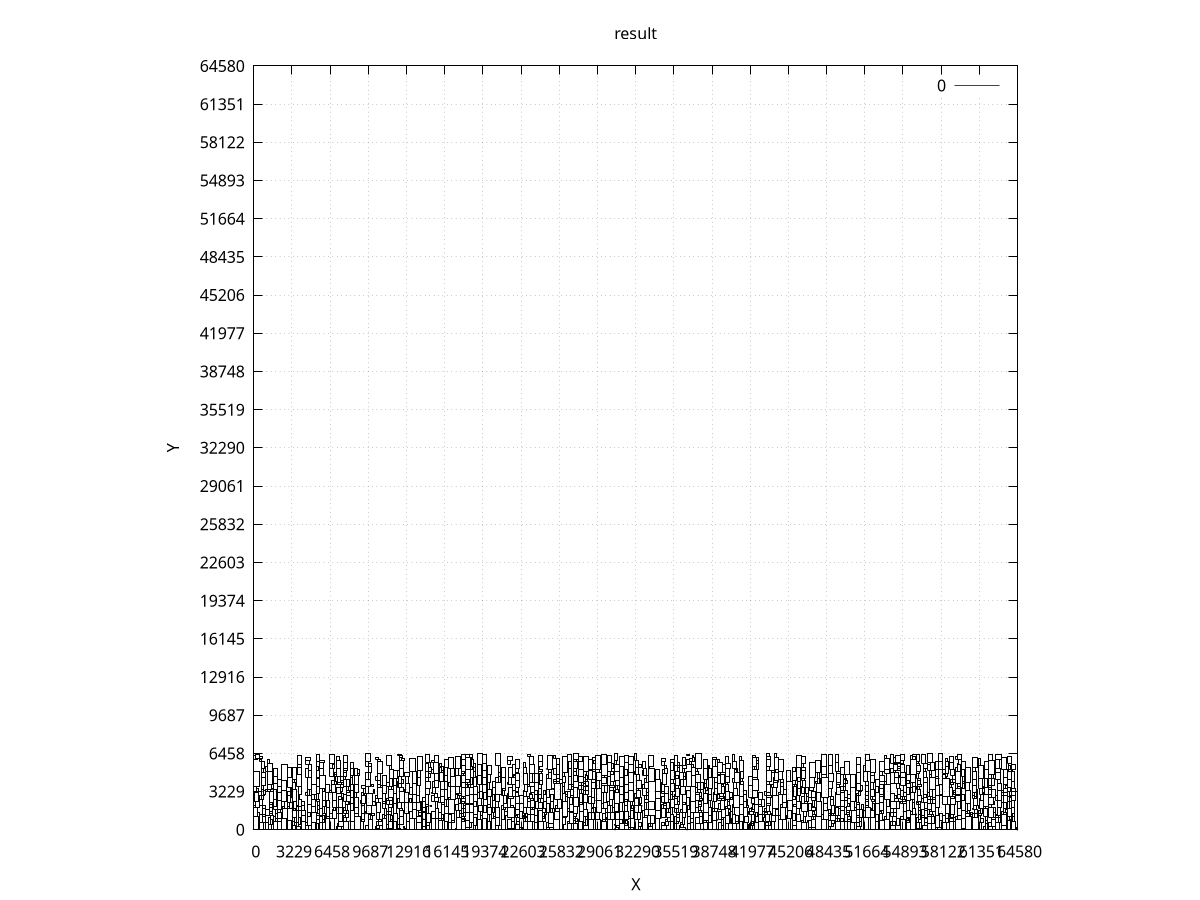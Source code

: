 reset
set title "result"
set xlabel "X"
set ylabel "Y"
set object 1 rect from 12350,6070 to 12620,6250 lw 1 fs empty
#set label "T1_t2_0001" at 12485,6160 center
set object 2 rect from 49940,720 to 50170,1250 lw 1 fs empty
#set label "T1_t2_0002" at 50055,985 center
set object 3 rect from 27070,1090 to 27310,1410 lw 1 fs empty
#set label "T1_t2_0003" at 27190,1250 center
set object 4 rect from 21105,1730 to 21270,1910 lw 1 fs empty
#set label "T1_t2_0004" at 21187,1820 center
set object 5 rect from 30105,2580 to 30390,3300 lw 1 fs empty
#set label "T1_t2_0005" at 30247,2940 center
set object 6 rect from 51300,3345 to 51450,3785 lw 1 fs empty
#set label "T1_t2_0006" at 51375,3565 center
set object 7 rect from 7325,3030 to 7420,3090 lw 1 fs empty
#set label "T1_t2_0007" at 7372,3060 center
set object 8 rect from 1690,670 to 1840,1110 lw 1 fs empty
#set label "T1_t2_0008" at 1765,890 center
set object 9 rect from 11440,1575 to 11675,1915 lw 1 fs empty
#set label "T1_t2_0009" at 11557,1745 center
set object 10 rect from 60785,4945 to 60990,5265 lw 1 fs empty
#set label "T1_t2_0010" at 60887,5105 center
set object 11 rect from 38000,4240 to 38365,5170 lw 1 fs empty
#set label "T1_t2_0011" at 38182,4705 center
set object 12 rect from 52115,4830 to 52575,5930 lw 1 fs empty
#set label "T1_t2_0012" at 52345,5380 center
set object 13 rect from 60325,1400 to 60540,1670 lw 1 fs empty
#set label "T1_t2_0013" at 60432,1535 center
set object 14 rect from 61425,1370 to 61650,1800 lw 1 fs empty
#set label "T1_t2_0014" at 61537,1585 center
set object 15 rect from 17590,1765 to 17740,2205 lw 1 fs empty
#set label "T1_t2_0015" at 17665,1985 center
set object 16 rect from 24575,1310 to 24740,1490 lw 1 fs empty
#set label "T1_t2_0016" at 24657,1400 center
set object 17 rect from 60640,1120 to 60780,1270 lw 1 fs empty
#set label "T1_t2_0017" at 60710,1195 center
set object 18 rect from 11370,2705 to 11790,3365 lw 1 fs empty
#set label "T1_t2_0018" at 11580,3035 center
set object 19 rect from 42080,1530 to 42350,1710 lw 1 fs empty
#set label "T1_t2_0019" at 42215,1620 center
set object 20 rect from 22975,710 to 23170,1020 lw 1 fs empty
#set label "T1_t2_0020" at 23072,865 center
set object 21 rect from 36095,3695 to 36370,4215 lw 1 fs empty
#set label "T1_t2_0021" at 36232,3955 center
set object 22 rect from 58000,230 to 58210,825 lw 1 fs empty
#set label "T1_t2_0022" at 58105,527 center
set object 23 rect from 5320,1210 to 5580,1410 lw 1 fs empty
#set label "T1_t2_0023" at 5450,1310 center
set object 24 rect from 5275,550 to 5320,670 lw 1 fs empty
#set label "T1_t2_0024" at 5297,610 center
set object 25 rect from 46930,1610 to 47140,2205 lw 1 fs empty
#set label "T1_t2_0025" at 47035,1907 center
set object 26 rect from 46345,0 to 46755,580 lw 1 fs empty
#set label "T1_t2_0026" at 46550,290 center
set object 27 rect from 19340,5615 to 19650,6325 lw 1 fs empty
#set label "T1_t2_0027" at 19495,5970 center
set object 28 rect from 55200,2440 to 55535,3020 lw 1 fs empty
#set label "T1_t2_0028" at 55367,2730 center
set object 29 rect from 63810,5095 to 64005,5405 lw 1 fs empty
#set label "T1_t2_0029" at 63907,5250 center
set object 30 rect from 3775,470 to 3995,1020 lw 1 fs empty
#set label "T1_t2_0030" at 3885,745 center
set object 31 rect from 61725,1980 to 62095,2950 lw 1 fs empty
#set label "T1_t2_0031" at 61910,2465 center
set object 32 rect from 32160,1490 to 32495,2070 lw 1 fs empty
#set label "T1_t2_0032" at 32327,1780 center
set object 33 rect from 3720,5260 to 4045,5530 lw 1 fs empty
#set label "T1_t2_0033" at 3882,5395 center
set object 34 rect from 26565,3400 to 26575,3410 lw 1 fs empty
#set label "T1_t2_0034" at 26570,3405 center
set object 35 rect from 58815,0 to 59135,690 lw 1 fs empty
#set label "T1_t2_0035" at 58975,345 center
set object 36 rect from 42960,1980 to 43150,2530 lw 1 fs empty
#set label "T1_t2_0036" at 43055,2255 center
set object 37 rect from 47510,1120 to 47610,1240 lw 1 fs empty
#set label "T1_t2_0037" at 47560,1180 center
set object 38 rect from 40740,680 to 41015,1200 lw 1 fs empty
#set label "T1_t2_0038" at 40877,940 center
set object 39 rect from 1140,3820 to 1600,4920 lw 1 fs empty
#set label "T1_t2_0039" at 1370,4370 center
set object 40 rect from 40220,2565 to 40330,2605 lw 1 fs empty
#set label "T1_t2_0040" at 40275,2585 center
set object 41 rect from 48200,1630 to 48540,2220 lw 1 fs empty
#set label "T1_t2_0041" at 48370,1925 center
set object 42 rect from 31350,2430 to 31600,2570 lw 1 fs empty
#set label "T1_t2_0042" at 31475,2500 center
set object 43 rect from 60785,2670 to 60915,2860 lw 1 fs empty
#set label "T1_t2_0043" at 60850,2765 center
set object 44 rect from 57235,2530 to 57350,2810 lw 1 fs empty
#set label "T1_t2_0044" at 57292,2670 center
set object 45 rect from 24070,3520 to 24305,3860 lw 1 fs empty
#set label "T1_t2_0045" at 24187,3690 center
set object 46 rect from 43385,1510 to 43575,2060 lw 1 fs empty
#set label "T1_t2_0046" at 43480,1785 center
set object 47 rect from 14310,315 to 14500,865 lw 1 fs empty
#set label "T1_t2_0047" at 14405,590 center
set object 48 rect from 13405,3000 to 13770,3930 lw 1 fs empty
#set label "T1_t2_0048" at 13587,3465 center
set object 49 rect from 41905,1530 to 42080,1760 lw 1 fs empty
#set label "T1_t2_0049" at 41992,1645 center
set object 50 rect from 4660,4990 to 4880,5540 lw 1 fs empty
#set label "T1_t2_0050" at 4770,5265 center
set object 51 rect from 26565,520 to 26690,690 lw 1 fs empty
#set label "T1_t2_0051" at 26627,605 center
set object 52 rect from 56430,1070 to 56680,1210 lw 1 fs empty
#set label "T1_t2_0052" at 56555,1140 center
set object 53 rect from 49835,3650 to 49845,3660 lw 1 fs empty
#set label "T1_t2_0053" at 49840,3655 center
set object 54 rect from 23445,1250 to 23760,1730 lw 1 fs empty
#set label "T1_t2_0054" at 23602,1490 center
set object 55 rect from 50240,1930 to 50360,2200 lw 1 fs empty
#set label "T1_t2_0055" at 50300,2065 center
set object 56 rect from 4070,2060 to 4270,2400 lw 1 fs empty
#set label "T1_t2_0056" at 4170,2230 center
set object 57 rect from 7325,3260 to 7525,3600 lw 1 fs empty
#set label "T1_t2_0057" at 7425,3430 center
set object 58 rect from 49315,4030 to 49600,4750 lw 1 fs empty
#set label "T1_t2_0058" at 49457,4390 center
set object 59 rect from 59095,2780 to 59350,2990 lw 1 fs empty
#set label "T1_t2_0059" at 59222,2885 center
set object 60 rect from 62525,1485 to 62750,1915 lw 1 fs empty
#set label "T1_t2_0060" at 62637,1700 center
set object 61 rect from 17590,2205 to 17860,2385 lw 1 fs empty
#set label "T1_t2_0061" at 17725,2295 center
set object 62 rect from 31725,4020 to 32075,4830 lw 1 fs empty
#set label "T1_t2_0062" at 31900,4425 center
set object 63 rect from 22805,4730 to 23100,5260 lw 1 fs empty
#set label "T1_t2_0063" at 22952,4995 center
set object 64 rect from 63390,4440 to 63710,5130 lw 1 fs empty
#set label "T1_t2_0064" at 63550,4785 center
set object 65 rect from 56630,2310 to 56930,2700 lw 1 fs empty
#set label "T1_t2_0065" at 56780,2505 center
set object 66 rect from 17590,5905 to 17905,6385 lw 1 fs empty
#set label "T1_t2_0066" at 17747,6145 center
set object 67 rect from 39415,2825 to 39760,3105 lw 1 fs empty
#set label "T1_t2_0067" at 39587,2965 center
set object 68 rect from 8110,730 to 8160,740 lw 1 fs empty
#set label "T1_t2_0068" at 8135,735 center
set object 69 rect from 48815,570 to 49070,780 lw 1 fs empty
#set label "T1_t2_0069" at 48942,675 center
set object 70 rect from 58815,1005 to 58930,1285 lw 1 fs empty
#set label "T1_t2_0070" at 58872,1145 center
set object 71 rect from 43745,4850 to 43995,4990 lw 1 fs empty
#set label "T1_t2_0071" at 43870,4920 center
set object 72 rect from 49650,670 to 49835,985 lw 1 fs empty
#set label "T1_t2_0072" at 49742,827 center
set object 73 rect from 49355,665 to 49550,975 lw 1 fs empty
#set label "T1_t2_0073" at 49452,820 center
set object 74 rect from 16450,600 to 16760,1310 lw 1 fs empty
#set label "T1_t2_0074" at 16605,955 center
set object 75 rect from 0,5950 to 180,6250 lw 1 fs empty
#set label "T1_t2_0075" at 90,6100 center
set object 76 rect from 60785,4235 to 61140,4945 lw 1 fs empty
#set label "T1_t2_0076" at 60962,4590 center
set object 77 rect from 50475,0 to 50780,640 lw 1 fs empty
#set label "T1_t2_0077" at 50627,320 center
set object 78 rect from 3720,5530 to 4030,6240 lw 1 fs empty
#set label "T1_t2_0078" at 3875,5885 center
set object 79 rect from 6795,3840 to 6970,4070 lw 1 fs empty
#set label "T1_t2_0079" at 6882,3955 center
set object 80 rect from 460,2570 to 655,2880 lw 1 fs empty
#set label "T1_t2_0080" at 557,2725 center
set object 81 rect from 59350,910 to 59515,1090 lw 1 fs empty
#set label "T1_t2_0081" at 59432,1000 center
set object 82 rect from 63245,3120 to 63390,3300 lw 1 fs empty
#set label "T1_t2_0082" at 63317,3210 center
set object 83 rect from 14310,865 to 14375,895 lw 1 fs empty
#set label "T1_t2_0083" at 14342,880 center
set object 84 rect from 2870,3550 to 3245,4460 lw 1 fs empty
#set label "T1_t2_0084" at 3057,4005 center
set object 85 rect from 35805,2380 to 35965,2800 lw 1 fs empty
#set label "T1_t2_0085" at 35885,2590 center
set object 86 rect from 34830,680 to 35000,910 lw 1 fs empty
#set label "T1_t2_0086" at 34915,795 center
set object 87 rect from 29905,4965 to 30225,5655 lw 1 fs empty
#set label "T1_t2_0087" at 30065,5310 center
set object 88 rect from 3620,1930 to 3760,2080 lw 1 fs empty
#set label "T1_t2_0088" at 3690,2005 center
set object 89 rect from 64070,3510 to 64335,4100 lw 1 fs empty
#set label "T1_t2_0089" at 64202,3805 center
set object 90 rect from 7125,3990 to 7355,4520 lw 1 fs empty
#set label "T1_t2_0090" at 7240,4255 center
set object 91 rect from 58930,2635 to 59290,2780 lw 1 fs empty
#set label "T1_t2_0091" at 59110,2707 center
set object 92 rect from 1160,4920 to 1580,5580 lw 1 fs empty
#set label "T1_t2_0092" at 1370,5250 center
set object 93 rect from 5785,910 to 5965,1210 lw 1 fs empty
#set label "T1_t2_0093" at 5875,1060 center
set object 94 rect from 35565,2800 to 35695,2990 lw 1 fs empty
#set label "T1_t2_0094" at 35630,2895 center
set object 95 rect from 15010,2350 to 15305,2880 lw 1 fs empty
#set label "T1_t2_0095" at 15157,2615 center
set object 96 rect from 18925,910 to 19135,1505 lw 1 fs empty
#set label "T1_t2_0096" at 19030,1207 center
set object 97 rect from 2470,930 to 2855,1780 lw 1 fs empty
#set label "T1_t2_0097" at 2662,1355 center
set object 98 rect from 10295,2280 to 10530,2620 lw 1 fs empty
#set label "T1_t2_0098" at 10412,2450 center
set object 99 rect from 39905,2565 to 40195,3235 lw 1 fs empty
#set label "T1_t2_0099" at 40050,2900 center
set object 100 rect from 36095,470 to 36220,640 lw 1 fs empty
#set label "T1_t2_0100" at 36157,555 center
set object 101 rect from 32835,5150 to 33100,5740 lw 1 fs empty
#set label "T1_t2_0101" at 32967,5445 center
set object 102 rect from 41800,1250 to 41905,1540 lw 1 fs empty
#set label "T1_t2_0102" at 41852,1395 center
set object 103 rect from 6435,3130 to 6600,3310 lw 1 fs empty
#set label "T1_t2_0103" at 6517,3220 center
set object 104 rect from 45160,1660 to 45545,2510 lw 1 fs empty
#set label "T1_t2_0104" at 45352,2085 center
set object 105 rect from 54165,2685 to 54340,2915 lw 1 fs empty
#set label "T1_t2_0105" at 54252,2800 center
set object 106 rect from 58275,4790 to 58515,5110 lw 1 fs empty
#set label "T1_t2_0106" at 58395,4950 center
set object 107 rect from 58475,4520 to 58690,4790 lw 1 fs empty
#set label "T1_t2_0107" at 58582,4655 center
set object 108 rect from 43005,880 to 43105,1000 lw 1 fs empty
#set label "T1_t2_0108" at 43055,940 center
set object 109 rect from 35585,1830 to 35930,2110 lw 1 fs empty
#set label "T1_t2_0109" at 35757,1970 center
set object 110 rect from 20910,2900 to 21045,3150 lw 1 fs empty
#set label "T1_t2_0110" at 20977,3025 center
set object 111 rect from 39275,0 to 39520,600 lw 1 fs empty
#set label "T1_t2_0111" at 39397,300 center
set object 112 rect from 45560,2120 to 45875,2600 lw 1 fs empty
#set label "T1_t2_0112" at 45717,2360 center
set object 113 rect from 2055,3680 to 2390,4260 lw 1 fs empty
#set label "T1_t2_0113" at 2222,3970 center
set object 114 rect from 47610,1120 to 48045,2370 lw 1 fs empty
#set label "T1_t2_0114" at 47827,1745 center
set object 115 rect from 15305,2740 to 15540,3080 lw 1 fs empty
#set label "T1_t2_0115" at 15422,2910 center
set object 116 rect from 12745,3130 to 12865,3400 lw 1 fs empty
#set label "T1_t2_0116" at 12805,3265 center
set object 117 rect from 37675,2490 to 37945,2670 lw 1 fs empty
#set label "T1_t2_0117" at 37810,2580 center
set object 118 rect from 63390,3510 to 63590,3850 lw 1 fs empty
#set label "T1_t2_0118" at 63490,3680 center
set object 119 rect from 3620,4680 to 3720,4800 lw 1 fs empty
#set label "T1_t2_0119" at 3670,4740 center
set object 120 rect from 21505,3870 to 21800,4400 lw 1 fs empty
#set label "T1_t2_0120" at 21652,4135 center
set object 121 rect from 26695,2150 to 26960,2740 lw 1 fs empty
#set label "T1_t2_0121" at 26827,2445 center
set object 122 rect from 56190,575 to 56430,895 lw 1 fs empty
#set label "T1_t2_0122" at 56310,735 center
set object 123 rect from 57155,4460 to 57330,4690 lw 1 fs empty
#set label "T1_t2_0123" at 57242,4575 center
set object 124 rect from 34690,360 to 34830,510 lw 1 fs empty
#set label "T1_t2_0124" at 34760,435 center
set object 125 rect from 62750,5200 to 63060,5910 lw 1 fs empty
#set label "T1_t2_0125" at 62905,5555 center
set object 126 rect from 36580,6260 to 36830,6400 lw 1 fs empty
#set label "T1_t2_0126" at 36705,6330 center
set object 127 rect from 22170,3130 to 22420,3270 lw 1 fs empty
#set label "T1_t2_0127" at 22295,3200 center
set object 128 rect from 38805,1835 to 38995,2385 lw 1 fs empty
#set label "T1_t2_0128" at 38900,2110 center
set object 129 rect from 55200,800 to 55345,980 lw 1 fs empty
#set label "T1_t2_0129" at 55272,890 center
set object 130 rect from 23760,1200 to 24025,1790 lw 1 fs empty
#set label "T1_t2_0130" at 23892,1495 center
set object 131 rect from 26795,2880 to 27070,3400 lw 1 fs empty
#set label "T1_t2_0131" at 26932,3140 center
set object 132 rect from 23345,2965 to 23440,3025 lw 1 fs empty
#set label "T1_t2_0132" at 23392,2995 center
set object 133 rect from 15625,990 to 15850,1420 lw 1 fs empty
#set label "T1_t2_0133" at 15737,1205 center
set object 134 rect from 15695,4110 to 16015,4800 lw 1 fs empty
#set label "T1_t2_0134" at 15855,4455 center
set object 135 rect from 51760,2870 to 51995,3210 lw 1 fs empty
#set label "T1_t2_0135" at 51877,3040 center
set object 136 rect from 4380,320 to 4585,640 lw 1 fs empty
#set label "T1_t2_0136" at 4482,480 center
set object 137 rect from 18585,4930 to 18780,5240 lw 1 fs empty
#set label "T1_t2_0137" at 18682,5085 center
set object 138 rect from 13405,3930 to 13775,4900 lw 1 fs empty
#set label "T1_t2_0138" at 13590,4415 center
set object 139 rect from 59350,3510 to 59510,3930 lw 1 fs empty
#set label "T1_t2_0139" at 59430,3720 center
set object 140 rect from 4925,0 to 5230,640 lw 1 fs empty
#set label "T1_t2_0140" at 5077,320 center
set object 141 rect from 24740,0 to 24995,210 lw 1 fs empty
#set label "T1_t2_0141" at 24867,105 center
set object 142 rect from 2600,1780 to 2865,2370 lw 1 fs empty
#set label "T1_t2_0142" at 2732,2075 center
set object 143 rect from 45560,4140 to 45910,4950 lw 1 fs empty
#set label "T1_t2_0143" at 45735,4545 center
set object 144 rect from 38055,3030 to 38215,3450 lw 1 fs empty
#set label "T1_t2_0144" at 38135,3240 center
set object 145 rect from 11715,145 to 11830,425 lw 1 fs empty
#set label "T1_t2_0145" at 11772,285 center
set object 146 rect from 57350,2530 to 57610,2730 lw 1 fs empty
#set label "T1_t2_0146" at 57480,2630 center
set object 147 rect from 38420,1890 to 38630,2485 lw 1 fs empty
#set label "T1_t2_0147" at 38525,2187 center
set object 148 rect from 17945,0 to 18205,200 lw 1 fs empty
#set label "T1_t2_0148" at 18075,100 center
set object 149 rect from 18925,2035 to 19230,2675 lw 1 fs empty
#set label "T1_t2_0149" at 19077,2355 center
set object 150 rect from 32835,4620 to 32995,5040 lw 1 fs empty
#set label "T1_t2_0150" at 32915,4830 center
set object 151 rect from 55545,5945 to 55730,6260 lw 1 fs empty
#set label "T1_t2_0151" at 55637,6102 center
set object 152 rect from 39495,1690 to 39845,2500 lw 1 fs empty
#set label "T1_t2_0152" at 39670,2095 center
set object 153 rect from 28075,3635 to 28325,3775 lw 1 fs empty
#set label "T1_t2_0153" at 28200,3705 center
set object 154 rect from 46260,2360 to 46345,2390 lw 1 fs empty
#set label "T1_t2_0154" at 46302,2375 center
set object 155 rect from 2870,1780 to 3015,1960 lw 1 fs empty
#set label "T1_t2_0155" at 2942,1870 center
set object 156 rect from 49315,4750 to 49575,4950 lw 1 fs empty
#set label "T1_t2_0156" at 49445,4850 center
set object 157 rect from 28200,1120 to 28300,1240 lw 1 fs empty
#set label "T1_t2_0157" at 28250,1180 center
set object 158 rect from 20910,910 to 21190,1730 lw 1 fs empty
#set label "T1_t2_0158" at 21050,1320 center
set object 159 rect from 27465,710 to 27540,870 lw 1 fs empty
#set label "T1_t2_0159" at 27502,790 center
set object 160 rect from 21430,0 to 21790,145 lw 1 fs empty
#set label "T1_t2_0160" at 21610,72 center
set object 161 rect from 61725,1810 to 61850,1980 lw 1 fs empty
#set label "T1_t2_0161" at 61787,1895 center
set object 162 rect from 3245,2415 to 3615,3385 lw 1 fs empty
#set label "T1_t2_0162" at 3430,2900 center
set object 163 rect from 48855,1190 to 48980,1360 lw 1 fs empty
#set label "T1_t2_0163" at 48917,1275 center
set object 164 rect from 30940,3000 to 31260,3690 lw 1 fs empty
#set label "T1_t2_0164" at 31100,3345 center
set object 165 rect from 25075,2400 to 25340,2990 lw 1 fs empty
#set label "T1_t2_0165" at 25207,2695 center
set object 166 rect from 32835,3495 to 33070,3835 lw 1 fs empty
#set label "T1_t2_0166" at 32952,3665 center
set object 167 rect from 56135,2895 to 56410,3415 lw 1 fs empty
#set label "T1_t2_0167" at 56272,3155 center
set object 168 rect from 5275,5790 to 5540,6380 lw 1 fs empty
#set label "T1_t2_0168" at 5407,6085 center
set object 169 rect from 25555,1840 to 25690,2090 lw 1 fs empty
#set label "T1_t2_0169" at 25622,1965 center
set object 170 rect from 1010,0 to 1220,595 lw 1 fs empty
#set label "T1_t2_0170" at 1115,297 center
set object 171 rect from 38840,2975 to 38980,3125 lw 1 fs empty
#set label "T1_t2_0171" at 38910,3050 center
set object 172 rect from 1325,1240 to 1575,1380 lw 1 fs empty
#set label "T1_t2_0172" at 1450,1310 center
set object 173 rect from 52115,3960 to 52455,4550 lw 1 fs empty
#set label "T1_t2_0173" at 52285,4255 center
set object 174 rect from 59860,140 to 60140,960 lw 1 fs empty
#set label "T1_t2_0174" at 60000,550 center
set object 175 rect from 45160,970 to 45480,1660 lw 1 fs empty
#set label "T1_t2_0175" at 45320,1315 center
set object 176 rect from 60785,1050 to 60965,1350 lw 1 fs empty
#set label "T1_t2_0176" at 60875,1200 center
set object 177 rect from 19455,1470 to 19665,2065 lw 1 fs empty
#set label "T1_t2_0177" at 19560,1767 center
set object 178 rect from 25340,3930 to 25610,4110 lw 1 fs empty
#set label "T1_t2_0178" at 25475,4020 center
set object 179 rect from 37380,5155 to 37835,6425 lw 1 fs empty
#set label "T1_t2_0179" at 37607,5790 center
set object 180 rect from 7840,3690 to 8115,4210 lw 1 fs empty
#set label "T1_t2_0180" at 7977,3950 center
set object 181 rect from 49985,4700 to 50415,5770 lw 1 fs empty
#set label "T1_t2_0181" at 50200,5235 center
set object 182 rect from 25435,1570 to 25555,1840 lw 1 fs empty
#set label "T1_t2_0182" at 25495,1705 center
set object 183 rect from 38805,0 to 39155,810 lw 1 fs empty
#set label "T1_t2_0183" at 38980,405 center
set object 184 rect from 39905,3835 to 40035,4025 lw 1 fs empty
#set label "T1_t2_0184" at 39970,3930 center
set object 185 rect from 49150,0 to 49595,665 lw 1 fs empty
#set label "T1_t2_0185" at 49372,332 center
set object 186 rect from 655,2570 to 860,2890 lw 1 fs empty
#set label "T1_t2_0186" at 757,2730 center
set object 187 rect from 52950,1410 to 53075,1580 lw 1 fs empty
#set label "T1_t2_0187" at 53012,1495 center
set object 188 rect from 37535,3435 to 37810,3955 lw 1 fs empty
#set label "T1_t2_0188" at 37672,3695 center
set object 189 rect from 3445,620 to 3600,1000 lw 1 fs empty
#set label "T1_t2_0189" at 3522,810 center
set object 190 rect from 61845,780 to 62045,1120 lw 1 fs empty
#set label "T1_t2_0190" at 61945,950 center
set object 191 rect from 38805,5365 to 39050,5965 lw 1 fs empty
#set label "T1_t2_0191" at 38927,5665 center
set object 192 rect from 46470,1130 to 46770,1520 lw 1 fs empty
#set label "T1_t2_0192" at 46620,1325 center
set object 193 rect from 29410,1815 to 29570,2235 lw 1 fs empty
#set label "T1_t2_0193" at 29490,2025 center
set object 194 rect from 6990,4540 to 7320,5180 lw 1 fs empty
#set label "T1_t2_0194" at 7155,4860 center
set object 195 rect from 58495,640 to 58500,650 lw 1 fs empty
#set label "T1_t2_0195" at 58497,645 center
set object 196 rect from 47610,2370 to 47890,3190 lw 1 fs empty
#set label "T1_t2_0196" at 47750,2780 center
set object 197 rect from 30940,4380 to 31305,5310 lw 1 fs empty
#set label "T1_t2_0197" at 31122,4845 center
set object 198 rect from 49940,0 to 50225,720 lw 1 fs empty
#set label "T1_t2_0198" at 50082,360 center
set object 199 rect from 7415,2720 to 7610,3030 lw 1 fs empty
#set label "T1_t2_0199" at 7512,2875 center
set object 200 rect from 43450,1300 to 43705,1510 lw 1 fs empty
#set label "T1_t2_0200" at 43577,1405 center
set object 201 rect from 61365,2510 to 61445,2660 lw 1 fs empty
#set label "T1_t2_0201" at 61405,2585 center
set object 202 rect from 33185,4025 to 33395,4620 lw 1 fs empty
#set label "T1_t2_0202" at 33290,4322 center
set object 203 rect from 15010,980 to 15345,1560 lw 1 fs empty
#set label "T1_t2_0203" at 15177,1270 center
set object 204 rect from 40135,1500 to 40270,1750 lw 1 fs empty
#set label "T1_t2_0204" at 40202,1625 center
set object 205 rect from 4925,2570 to 5150,3000 lw 1 fs empty
#set label "T1_t2_0205" at 5037,2785 center
set object 206 rect from 27540,3060 to 27735,3370 lw 1 fs empty
#set label "T1_t2_0206" at 27637,3215 center
set object 207 rect from 850,2890 to 950,3010 lw 1 fs empty
#set label "T1_t2_0207" at 900,2950 center
set object 208 rect from 37380,3165 to 37535,3545 lw 1 fs empty
#set label "T1_t2_0208" at 37457,3355 center
set object 209 rect from 36235,4855 to 36435,5195 lw 1 fs empty
#set label "T1_t2_0209" at 36335,5025 center
set object 210 rect from 460,580 to 745,1300 lw 1 fs empty
#set label "T1_t2_0210" at 602,940 center
set object 211 rect from 45560,1960 to 45635,2120 lw 1 fs empty
#set label "T1_t2_0211" at 45597,2040 center
set object 212 rect from 47205,1090 to 47465,1290 lw 1 fs empty
#set label "T1_t2_0212" at 47335,1190 center
set object 213 rect from 55545,2560 to 55885,3150 lw 1 fs empty
#set label "T1_t2_0213" at 55715,2855 center
set object 214 rect from 60785,1710 to 60880,1770 lw 1 fs empty
#set label "T1_t2_0214" at 60832,1740 center
set object 215 rect from 2390,4190 to 2870,5485 lw 1 fs empty
#set label "T1_t2_0215" at 2630,4837 center
set object 216 rect from 62375,910 to 62735,1055 lw 1 fs empty
#set label "T1_t2_0216" at 62555,982 center
set object 217 rect from 13780,2320 to 14025,2920 lw 1 fs empty
#set label "T1_t2_0217" at 13902,2620 center
set object 218 rect from 25340,4110 to 25590,4250 lw 1 fs empty
#set label "T1_t2_0218" at 25465,4180 center
set object 219 rect from 11830,1390 to 12110,2210 lw 1 fs empty
#set label "T1_t2_0219" at 11970,1800 center
set object 220 rect from 3760,3010 to 4050,3680 lw 1 fs empty
#set label "T1_t2_0220" at 3905,3345 center
set object 221 rect from 22170,1010 to 22340,1240 lw 1 fs empty
#set label "T1_t2_0221" at 22255,1125 center
set object 222 rect from 50475,640 to 50570,700 lw 1 fs empty
#set label "T1_t2_0222" at 50522,670 center
set object 223 rect from 62360,4365 to 62540,4665 lw 1 fs empty
#set label "T1_t2_0223" at 62450,4515 center
set object 224 rect from 28605,5850 to 28930,6120 lw 1 fs empty
#set label "T1_t2_0224" at 28767,5985 center
set object 225 rect from 52950,1640 to 53255,2280 lw 1 fs empty
#set label "T1_t2_0225" at 53102,1960 center
set object 226 rect from 53365,5085 to 53735,6055 lw 1 fs empty
#set label "T1_t2_0226" at 53550,5570 center
set object 227 rect from 56705,1070 to 57000,1600 lw 1 fs empty
#set label "T1_t2_0227" at 56852,1335 center
set object 228 rect from 26075,0 to 26235,420 lw 1 fs empty
#set label "T1_t2_0228" at 26155,210 center
set object 229 rect from 24070,4930 to 24430,5075 lw 1 fs empty
#set label "T1_t2_0229" at 24250,5002 center
set object 230 rect from 3245,390 to 3445,730 lw 1 fs empty
#set label "T1_t2_0230" at 3345,560 center
set object 231 rect from 31725,3360 to 32145,4020 lw 1 fs empty
#set label "T1_t2_0231" at 31935,3690 center
set object 232 rect from 52240,2390 to 52490,2530 lw 1 fs empty
#set label "T1_t2_0232" at 52365,2460 center
set object 233 rect from 57335,520 to 57580,1120 lw 1 fs empty
#set label "T1_t2_0233" at 57457,820 center
set object 234 rect from 61470,640 to 61710,960 lw 1 fs empty
#set label "T1_t2_0234" at 61590,800 center
set object 235 rect from 34450,330 to 34690,650 lw 1 fs empty
#set label "T1_t2_0235" at 34570,490 center
set object 236 rect from 14630,320 to 14870,640 lw 1 fs empty
#set label "T1_t2_0236" at 14750,480 center
set object 237 rect from 34425,970 to 34450,1020 lw 1 fs empty
#set label "T1_t2_0237" at 34437,995 center
set object 238 rect from 40655,4010 to 41040,4860 lw 1 fs empty
#set label "T1_t2_0238" at 40847,4435 center
set object 239 rect from 56430,0 to 56585,380 lw 1 fs empty
#set label "T1_t2_0239" at 56507,190 center
set object 240 rect from 19730,710 to 19940,1305 lw 1 fs empty
#set label "T1_t2_0240" at 19835,1007 center
set object 241 rect from 58935,3970 to 59115,4270 lw 1 fs empty
#set label "T1_t2_0241" at 59025,4120 center
set object 242 rect from 12350,1120 to 12665,1600 lw 1 fs empty
#set label "T1_t2_0242" at 12507,1360 center
set object 243 rect from 21105,2180 to 21390,2900 lw 1 fs empty
#set label "T1_t2_0243" at 21247,2540 center
set object 244 rect from 13780,2920 to 14060,3740 lw 1 fs empty
#set label "T1_t2_0244" at 13920,3330 center
set object 245 rect from 5595,600 to 5785,1150 lw 1 fs empty
#set label "T1_t2_0245" at 5690,875 center
set object 246 rect from 18585,4380 to 18775,4930 lw 1 fs empty
#set label "T1_t2_0246" at 18680,4655 center
set object 247 rect from 39580,870 to 39745,1050 lw 1 fs empty
#set label "T1_t2_0247" at 39662,960 center
set object 248 rect from 62375,270 to 62705,910 lw 1 fs empty
#set label "T1_t2_0248" at 62540,590 center
set object 249 rect from 3080,2310 to 3240,2730 lw 1 fs empty
#set label "T1_t2_0249" at 3160,2520 center
set object 250 rect from 48595,250 to 48815,800 lw 1 fs empty
#set label "T1_t2_0250" at 48705,525 center
set object 251 rect from 25560,5480 to 25895,6060 lw 1 fs empty
#set label "T1_t2_0251" at 25727,5770 center
set object 252 rect from 17050,3070 to 17385,3650 lw 1 fs empty
#set label "T1_t2_0252" at 17217,3360 center
set object 253 rect from 15625,0 to 15975,810 lw 1 fs empty
#set label "T1_t2_0253" at 15800,405 center
set object 254 rect from 43995,4850 to 44130,5100 lw 1 fs empty
#set label "T1_t2_0254" at 44062,4975 center
set object 255 rect from 25340,910 to 25435,970 lw 1 fs empty
#set label "T1_t2_0255" at 25387,940 center
set object 256 rect from 41905,1250 to 42250,1530 lw 1 fs empty
#set label "T1_t2_0256" at 42077,1390 center
set object 257 rect from 29570,2295 to 29850,3115 lw 1 fs empty
#set label "T1_t2_0257" at 29710,2705 center
set object 258 rect from 11035,930 to 11215,1230 lw 1 fs empty
#set label "T1_t2_0258" at 11125,1080 center
set object 259 rect from 42195,5065 to 42380,5380 lw 1 fs empty
#set label "T1_t2_0259" at 42287,5222 center
set object 260 rect from 47265,1890 to 47365,2010 lw 1 fs empty
#set label "T1_t2_0260" at 47315,1950 center
set object 261 rect from 46930,0 to 47190,200 lw 1 fs empty
#set label "T1_t2_0261" at 47060,100 center
set object 262 rect from 7610,1670 to 7745,1920 lw 1 fs empty
#set label "T1_t2_0262" at 7677,1795 center
set object 263 rect from 24470,2420 to 24735,3010 lw 1 fs empty
#set label "T1_t2_0263" at 24602,2715 center
set object 264 rect from 33980,0 to 34350,970 lw 1 fs empty
#set label "T1_t2_0264" at 34165,485 center
set object 265 rect from 19730,1305 to 20065,1885 lw 1 fs empty
#set label "T1_t2_0265" at 19897,1595 center
set object 266 rect from 30225,4965 to 30485,5165 lw 1 fs empty
#set label "T1_t2_0266" at 30355,5065 center
set object 267 rect from 22235,690 to 22475,1010 lw 1 fs empty
#set label "T1_t2_0267" at 22355,850 center
set object 268 rect from 11245,3685 to 11450,4005 lw 1 fs empty
#set label "T1_t2_0268" at 11347,3845 center
set object 269 rect from 42710,730 to 43005,1260 lw 1 fs empty
#set label "T1_t2_0269" at 42857,995 center
set object 270 rect from 30150,1480 to 30370,2030 lw 1 fs empty
#set label "T1_t2_0270" at 30260,1755 center
set object 271 rect from 23760,0 to 24005,600 lw 1 fs empty
#set label "T1_t2_0271" at 23882,300 center
set object 272 rect from 43190,1300 to 43450,1500 lw 1 fs empty
#set label "T1_t2_0272" at 43320,1400 center
set object 273 rect from 8160,2730 to 8405,3330 lw 1 fs empty
#set label "T1_t2_0273" at 8282,3030 center
set object 274 rect from 43745,1170 to 43870,1340 lw 1 fs empty
#set label "T1_t2_0274" at 43807,1255 center
set object 275 rect from 30520,2260 to 30895,3170 lw 1 fs empty
#set label "T1_t2_0275" at 30707,2715 center
set object 276 rect from 17275,1670 to 17570,2200 lw 1 fs empty
#set label "T1_t2_0276" at 17422,1935 center
set object 277 rect from 64070,2870 to 64375,3510 lw 1 fs empty
#set label "T1_t2_0277" at 64222,3190 center
set object 278 rect from 25555,1570 to 25880,1840 lw 1 fs empty
#set label "T1_t2_0278" at 25717,1705 center
set object 279 rect from 27070,4940 to 27330,5140 lw 1 fs empty
#set label "T1_t2_0279" at 27200,5040 center
set object 280 rect from 58475,4370 to 58615,4520 lw 1 fs empty
#set label "T1_t2_0280" at 58545,4445 center
set object 281 rect from 2870,810 to 3240,1780 lw 1 fs empty
#set label "T1_t2_0281" at 3055,1295 center
set object 282 rect from 14500,0 to 14630,190 lw 1 fs empty
#set label "T1_t2_0282" at 14565,95 center
set object 283 rect from 50240,2200 to 50465,2630 lw 1 fs empty
#set label "T1_t2_0283" at 50352,2415 center
set object 284 rect from 40135,1230 to 40255,1500 lw 1 fs empty
#set label "T1_t2_0284" at 40195,1365 center
set object 285 rect from 54725,5845 to 55040,6325 lw 1 fs empty
#set label "T1_t2_0285" at 54882,6085 center
set object 286 rect from 57995,2870 to 58245,3010 lw 1 fs empty
#set label "T1_t2_0286" at 58120,2940 center
set object 287 rect from 655,4870 to 835,5170 lw 1 fs empty
#set label "T1_t2_0287" at 745,5020 center
set object 288 rect from 59950,4040 to 60100,4480 lw 1 fs empty
#set label "T1_t2_0288" at 60025,4260 center
set object 289 rect from 61250,3490 to 61600,4300 lw 1 fs empty
#set label "T1_t2_0289" at 61425,3895 center
set object 290 rect from 11830,0 to 12115,720 lw 1 fs empty
#set label "T1_t2_0290" at 11972,360 center
set object 291 rect from 13815,4450 to 14110,4980 lw 1 fs empty
#set label "T1_t2_0291" at 13962,4715 center
set object 292 rect from 63730,1800 to 63940,2395 lw 1 fs empty
#set label "T1_t2_0292" at 63835,2097 center
set object 293 rect from 54725,3745 to 55080,4455 lw 1 fs empty
#set label "T1_t2_0293" at 54902,4100 center
set object 294 rect from 9520,2090 to 10080,3090 lw 1 fs empty
#set label "T1_t2_0294" at 9800,2590 center
set object 295 rect from 42380,1460 to 42670,2130 lw 1 fs empty
#set label "T1_t2_0295" at 42525,1795 center
set object 296 rect from 27465,5790 to 27765,6180 lw 1 fs empty
#set label "T1_t2_0296" at 27615,5985 center
set object 297 rect from 12120,3600 to 12270,4040 lw 1 fs empty
#set label "T1_t2_0297" at 12195,3820 center
set object 298 rect from 7610,4520 to 7805,4830 lw 1 fs empty
#set label "T1_t2_0298" at 7707,4675 center
set object 299 rect from 40460,5140 to 40790,5780 lw 1 fs empty
#set label "T1_t2_0299" at 40625,5460 center
set object 300 rect from 48595,800 to 48750,1180 lw 1 fs empty
#set label "T1_t2_0300" at 48672,990 center
set object 301 rect from 745,1250 to 1010,1840 lw 1 fs empty
#set label "T1_t2_0301" at 877,1545 center
set object 302 rect from 43310,340 to 43495,655 lw 1 fs empty
#set label "T1_t2_0302" at 43402,497 center
set object 303 rect from 64070,2480 to 64370,2870 lw 1 fs empty
#set label "T1_t2_0303" at 64220,2675 center
set object 304 rect from 59545,5910 to 59860,6390 lw 1 fs empty
#set label "T1_t2_0304" at 59702,6150 center
set object 305 rect from 58850,5090 to 59180,5730 lw 1 fs empty
#set label "T1_t2_0305" at 59015,5410 center
set object 306 rect from 47265,2010 to 47415,2450 lw 1 fs empty
#set label "T1_t2_0306" at 47340,2230 center
set object 307 rect from 0,1850 to 165,2030 lw 1 fs empty
#set label "T1_t2_0307" at 82,1940 center
set object 308 rect from 27465,3980 to 27855,4480 lw 1 fs empty
#set label "T1_t2_0308" at 27660,4230 center
set object 309 rect from 37380,500 to 37675,1030 lw 1 fs empty
#set label "T1_t2_0309" at 37527,765 center
set object 310 rect from 41630,2050 to 41720,2135 lw 1 fs empty
#set label "T1_t2_0310" at 41675,2092 center
set object 311 rect from 18330,3800 to 18540,4395 lw 1 fs empty
#set label "T1_t2_0311" at 18435,4097 center
set object 312 rect from 14310,895 to 14500,1445 lw 1 fs empty
#set label "T1_t2_0312" at 14405,1170 center
set object 313 rect from 12120,0 to 12370,140 lw 1 fs empty
#set label "T1_t2_0313" at 12245,70 center
set object 314 rect from 56630,4380 to 56860,4910 lw 1 fs empty
#set label "T1_t2_0314" at 56745,4645 center
set object 315 rect from 40580,3490 to 40855,4010 lw 1 fs empty
#set label "T1_t2_0315" at 40717,3750 center
set object 316 rect from 12120,1810 to 12510,2310 lw 1 fs empty
#set label "T1_t2_0316" at 12315,2060 center
set object 317 rect from 1840,1380 to 2035,1690 lw 1 fs empty
#set label "T1_t2_0317" at 1937,1535 center
set object 318 rect from 59350,0 to 59835,910 lw 1 fs empty
#set label "T1_t2_0318" at 59592,455 center
set object 319 rect from 41045,3820 to 41175,4010 lw 1 fs empty
#set label "T1_t2_0319" at 41110,3915 center
set object 320 rect from 37535,3165 to 37750,3435 lw 1 fs empty
#set label "T1_t2_0320" at 37642,3300 center
set object 321 rect from 22170,1680 to 22445,2200 lw 1 fs empty
#set label "T1_t2_0321" at 22307,1940 center
set object 322 rect from 53365,0 to 53740,910 lw 1 fs empty
#set label "T1_t2_0322" at 53552,455 center
set object 323 rect from 10555,730 to 10805,870 lw 1 fs empty
#set label "T1_t2_0323" at 10680,800 center
set object 324 rect from 8435,1650 to 8475,1730 lw 1 fs empty
#set label "T1_t2_0324" at 8455,1690 center
set object 325 rect from 49835,4360 to 50070,4700 lw 1 fs empty
#set label "T1_t2_0325" at 49952,4530 center
set object 326 rect from 64510,0 to 64550,80 lw 1 fs empty
#set label "T1_t2_0326" at 64530,40 center
set object 327 rect from 39615,4815 to 39905,5485 lw 1 fs empty
#set label "T1_t2_0327" at 39760,5150 center
set object 328 rect from 10400,870 to 10665,1460 lw 1 fs empty
#set label "T1_t2_0328" at 10532,1165 center
set object 329 rect from 17275,2200 to 17500,2630 lw 1 fs empty
#set label "T1_t2_0329" at 17387,2415 center
set object 330 rect from 19340,3175 to 19660,3865 lw 1 fs empty
#set label "T1_t2_0330" at 19500,3520 center
set object 331 rect from 58275,4370 to 58475,4710 lw 1 fs empty
#set label "T1_t2_0331" at 58375,4540 center
set object 332 rect from 57155,2810 to 57400,3410 lw 1 fs empty
#set label "T1_t2_0332" at 57277,3110 center
set object 333 rect from 7865,1390 to 7980,1670 lw 1 fs empty
#set label "T1_t2_0333" at 7922,1530 center
set object 334 rect from 18285,200 to 18435,640 lw 1 fs empty
#set label "T1_t2_0334" at 18360,420 center
set object 335 rect from 20685,4540 to 20880,4850 lw 1 fs empty
#set label "T1_t2_0335" at 20782,4695 center
set object 336 rect from 52575,3135 to 52795,3685 lw 1 fs empty
#set label "T1_t2_0336" at 52685,3410 center
set object 337 rect from 24445,1490 to 24680,1830 lw 1 fs empty
#set label "T1_t2_0337" at 24562,1660 center
set object 338 rect from 8995,2230 to 9115,2500 lw 1 fs empty
#set label "T1_t2_0338" at 9055,2365 center
set object 339 rect from 41440,2970 to 41640,3310 lw 1 fs empty
#set label "T1_t2_0339" at 41540,3140 center
set object 340 rect from 35565,1830 to 35585,1840 lw 1 fs empty
#set label "T1_t2_0340" at 35575,1835 center
set object 341 rect from 52295,2180 to 52550,2390 lw 1 fs empty
#set label "T1_t2_0341" at 52422,2285 center
set object 342 rect from 15260,5700 to 15600,6290 lw 1 fs empty
#set label "T1_t2_0342" at 15430,5995 center
set object 343 rect from 38420,4455 to 38730,5165 lw 1 fs empty
#set label "T1_t2_0343" at 38575,4810 center
set object 344 rect from 13780,1080 to 13970,1630 lw 1 fs empty
#set label "T1_t2_0344" at 13875,1355 center
set object 345 rect from 32360,3300 to 32530,3530 lw 1 fs empty
#set label "T1_t2_0345" at 32445,3415 center
set object 346 rect from 34450,1020 to 34800,1830 lw 1 fs empty
#set label "T1_t2_0346" at 34625,1425 center
set object 347 rect from 33415,5210 to 33495,5360 lw 1 fs empty
#set label "T1_t2_0347" at 33455,5285 center
set object 348 rect from 37605,1940 to 37860,2150 lw 1 fs empty
#set label "T1_t2_0348" at 37732,2045 center
set object 349 rect from 38215,3350 to 38390,3580 lw 1 fs empty
#set label "T1_t2_0349" at 38302,3465 center
set object 350 rect from 16450,2520 to 16625,2750 lw 1 fs empty
#set label "T1_t2_0350" at 16537,2635 center
set object 351 rect from 45025,4070 to 45395,5040 lw 1 fs empty
#set label "T1_t2_0351" at 45210,4555 center
set object 352 rect from 32160,2070 to 32500,2660 lw 1 fs empty
#set label "T1_t2_0352" at 32330,2365 center
set object 353 rect from 51760,1880 to 52010,2020 lw 1 fs empty
#set label "T1_t2_0353" at 51885,1950 center
set object 354 rect from 62750,4810 to 63150,5200 lw 1 fs empty
#set label "T1_t2_0354" at 62950,5005 center
set object 355 rect from 655,4390 to 970,4870 lw 1 fs empty
#set label "T1_t2_0355" at 812,4630 center
set object 356 rect from 55660,1250 to 55720,1360 lw 1 fs empty
#set label "T1_t2_0356" at 55690,1305 center
set object 357 rect from 21870,3350 to 22145,3870 lw 1 fs empty
#set label "T1_t2_0357" at 22007,3610 center
set object 358 rect from 50960,5535 to 51295,6115 lw 1 fs empty
#set label "T1_t2_0358" at 51127,5825 center
set object 359 rect from 61600,3490 to 61725,3660 lw 1 fs empty
#set label "T1_t2_0359" at 61662,3575 center
set object 360 rect from 6750,1620 to 6925,1850 lw 1 fs empty
#set label "T1_t2_0360" at 6837,1735 center
set object 361 rect from 59860,5075 to 60150,5745 lw 1 fs empty
#set label "T1_t2_0361" at 60005,5410 center
set object 362 rect from 10260,5980 to 10510,6120 lw 1 fs empty
#set label "T1_t2_0362" at 10385,6050 center
set object 363 rect from 27070,0 to 27365,530 lw 1 fs empty
#set label "T1_t2_0363" at 27217,265 center
set object 364 rect from 63880,2395 to 64060,2695 lw 1 fs empty
#set label "T1_t2_0364" at 63970,2545 center
set object 365 rect from 6070,0 to 6435,930 lw 1 fs empty
#set label "T1_t2_0365" at 6252,465 center
set object 366 rect from 17590,945 to 17840,1085 lw 1 fs empty
#set label "T1_t2_0366" at 17715,1015 center
set object 367 rect from 43015,1315 to 43145,1505 lw 1 fs empty
#set label "T1_t2_0367" at 43080,1410 center
set object 368 rect from 62910,3910 to 63115,4230 lw 1 fs empty
#set label "T1_t2_0368" at 63012,4070 center
set object 369 rect from 54895,2595 to 55060,2775 lw 1 fs empty
#set label "T1_t2_0369" at 54977,2685 center
set object 370 rect from 3720,4680 to 4055,5260 lw 1 fs empty
#set label "T1_t2_0370" at 3887,4970 center
set object 371 rect from 19730,4695 to 20085,5405 lw 1 fs empty
#set label "T1_t2_0371" at 19907,5050 center
set object 372 rect from 20685,4850 to 20895,5445 lw 1 fs empty
#set label "T1_t2_0372" at 20790,5147 center
set object 373 rect from 4585,320 to 4865,1140 lw 1 fs empty
#set label "T1_t2_0373" at 4725,730 center
set object 374 rect from 48595,4080 to 49040,4745 lw 1 fs empty
#set label "T1_t2_0374" at 48817,4412 center
set object 375 rect from 8535,4580 to 8745,5175 lw 1 fs empty
#set label "T1_t2_0375" at 8640,4877 center
set object 376 rect from 43870,1170 to 44080,1765 lw 1 fs empty
#set label "T1_t2_0376" at 43975,1467 center
set object 377 rect from 28635,4940 to 28905,5120 lw 1 fs empty
#set label "T1_t2_0377" at 28770,5030 center
set object 378 rect from 42480,5615 to 42650,5845 lw 1 fs empty
#set label "T1_t2_0378" at 42565,5730 center
set object 379 rect from 36645,1110 to 36890,1710 lw 1 fs empty
#set label "T1_t2_0379" at 36767,1410 center
set object 380 rect from 24470,1830 to 24735,2420 lw 1 fs empty
#set label "T1_t2_0380" at 24602,2125 center
set object 381 rect from 20815,340 to 20900,370 lw 1 fs empty
#set label "T1_t2_0381" at 20857,355 center
set object 382 rect from 27890,0 to 28305,330 lw 1 fs empty
#set label "T1_t2_0382" at 28097,165 center
set object 383 rect from 36025,4215 to 36330,4855 lw 1 fs empty
#set label "T1_t2_0383" at 36177,4535 center
set object 384 rect from 54025,390 to 54240,660 lw 1 fs empty
#set label "T1_t2_0384" at 54132,525 center
set object 385 rect from 3390,1590 to 3560,1820 lw 1 fs empty
#set label "T1_t2_0385" at 3475,1705 center
set object 386 rect from 44375,0 to 44750,910 lw 1 fs empty
#set label "T1_t2_0386" at 44562,455 center
set object 387 rect from 17945,5100 to 18315,6070 lw 1 fs empty
#set label "T1_t2_0387" at 18130,5585 center
set object 388 rect from 6660,5200 to 6845,5515 lw 1 fs empty
#set label "T1_t2_0388" at 6752,5357 center
set object 389 rect from 56630,3990 to 56930,4380 lw 1 fs empty
#set label "T1_t2_0389" at 56780,4185 center
set object 390 rect from 47195,2720 to 47510,3200 lw 1 fs empty
#set label "T1_t2_0390" at 47352,2960 center
set object 391 rect from 42435,640 to 42710,1160 lw 1 fs empty
#set label "T1_t2_0391" at 42572,900 center
set object 392 rect from 20085,930 to 20275,1480 lw 1 fs empty
#set label "T1_t2_0392" at 20180,1205 center
set object 393 rect from 37605,1620 to 37810,1940 lw 1 fs empty
#set label "T1_t2_0393" at 37707,1780 center
set object 394 rect from 9115,3470 to 9440,3740 lw 1 fs empty
#set label "T1_t2_0394" at 9277,3605 center
set object 395 rect from 23760,600 to 24005,1200 lw 1 fs empty
#set label "T1_t2_0395" at 23882,900 center
set object 396 rect from 29410,3115 to 29655,3715 lw 1 fs empty
#set label "T1_t2_0396" at 29532,3415 center
set object 397 rect from 14225,580 to 14310,610 lw 1 fs empty
#set label "T1_t2_0397" at 14267,595 center
set object 398 rect from 34575,3860 to 34940,4790 lw 1 fs empty
#set label "T1_t2_0398" at 34757,4325 center
set object 399 rect from 56040,5615 to 56170,5805 lw 1 fs empty
#set label "T1_t2_0399" at 56105,5710 center
set object 400 rect from 460,0 to 795,580 lw 1 fs empty
#set label "T1_t2_0400" at 627,290 center
set object 401 rect from 29410,0 to 29855,665 lw 1 fs empty
#set label "T1_t2_0401" at 29632,332 center
set object 402 rect from 45695,3620 to 45870,3850 lw 1 fs empty
#set label "T1_t2_0402" at 45782,3735 center
set object 403 rect from 18585,0 to 18790,320 lw 1 fs empty
#set label "T1_t2_0403" at 18687,160 center
set object 404 rect from 12495,5890 to 12745,6030 lw 1 fs empty
#set label "T1_t2_0404" at 12620,5960 center
set object 405 rect from 50960,3935 to 51335,4845 lw 1 fs empty
#set label "T1_t2_0405" at 51147,4390 center
set object 406 rect from 43005,730 to 43085,880 lw 1 fs empty
#set label "T1_t2_0406" at 43045,805 center
set object 407 rect from 43995,5100 to 44375,6080 lw 1 fs empty
#set label "T1_t2_0407" at 44185,5590 center
set object 408 rect from 745,1110 to 995,1250 lw 1 fs empty
#set label "T1_t2_0408" at 870,1180 center
set object 409 rect from 30520,5815 to 30730,6410 lw 1 fs empty
#set label "T1_t2_0409" at 30625,6112 center
set object 410 rect from 37605,2350 to 37855,2490 lw 1 fs empty
#set label "T1_t2_0410" at 37730,2420 center
set object 411 rect from 56630,5140 to 56945,5620 lw 1 fs empty
#set label "T1_t2_0411" at 56787,5380 center
set object 412 rect from 460,5770 to 625,5950 lw 1 fs empty
#set label "T1_t2_0412" at 542,5860 center
set object 413 rect from 42710,1980 to 42960,2120 lw 1 fs empty
#set label "T1_t2_0413" at 42835,2050 center
set object 414 rect from 18785,4380 to 18925,4530 lw 1 fs empty
#set label "T1_t2_0414" at 18855,4455 center
set object 415 rect from 29410,4415 to 29665,4625 lw 1 fs empty
#set label "T1_t2_0415" at 29537,4520 center
set object 416 rect from 52240,1650 to 52295,1720 lw 1 fs empty
#set label "T1_t2_0416" at 52267,1685 center
set object 417 rect from 11245,145 to 11360,425 lw 1 fs empty
#set label "T1_t2_0417" at 11302,285 center
set object 418 rect from 57620,5100 to 57930,5810 lw 1 fs empty
#set label "T1_t2_0418" at 57775,5455 center
set object 419 rect from 62975,580 to 63135,1000 lw 1 fs empty
#set label "T1_t2_0419" at 63055,790 center
set object 420 rect from 17235,2860 to 17315,3010 lw 1 fs empty
#set label "T1_t2_0420" at 17275,2935 center
set object 421 rect from 40460,1320 to 40690,1850 lw 1 fs empty
#set label "T1_t2_0421" at 40575,1585 center
set object 422 rect from 31830,1820 to 31950,2090 lw 1 fs empty
#set label "T1_t2_0422" at 31890,1955 center
set object 423 rect from 46250,660 to 46330,810 lw 1 fs empty
#set label "T1_t2_0423" at 46290,735 center
set object 424 rect from 58515,5380 to 58740,5810 lw 1 fs empty
#set label "T1_t2_0424" at 58627,5595 center
set object 425 rect from 48815,250 to 49020,570 lw 1 fs empty
#set label "T1_t2_0425" at 48917,410 center
set object 426 rect from 33025,1730 to 33245,2280 lw 1 fs empty
#set label "T1_t2_0426" at 33135,2005 center
set object 427 rect from 22170,3270 to 22405,3610 lw 1 fs empty
#set label "T1_t2_0427" at 22287,3440 center
set object 428 rect from 62750,1230 to 62860,1270 lw 1 fs empty
#set label "T1_t2_0428" at 62805,1250 center
set object 429 rect from 225,3190 to 430,3510 lw 1 fs empty
#set label "T1_t2_0429" at 327,3350 center
set object 430 rect from 59510,3510 to 59780,3690 lw 1 fs empty
#set label "T1_t2_0430" at 59645,3600 center
set object 431 rect from 26075,2405 to 26380,3045 lw 1 fs empty
#set label "T1_t2_0431" at 26227,2725 center
set object 432 rect from 40270,520 to 40420,960 lw 1 fs empty
#set label "T1_t2_0432" at 40345,740 center
set object 433 rect from 39905,4505 to 40215,5215 lw 1 fs empty
#set label "T1_t2_0433" at 40060,4860 center
set object 434 rect from 32585,2020 to 32710,2190 lw 1 fs empty
#set label "T1_t2_0434" at 32647,2105 center
set object 435 rect from 63245,0 to 63660,330 lw 1 fs empty
#set label "T1_t2_0435" at 63452,165 center
set object 436 rect from 47510,3920 to 47635,4090 lw 1 fs empty
#set label "T1_t2_0436" at 47572,4005 center
set object 437 rect from 9115,2920 to 9285,3150 lw 1 fs empty
#set label "T1_t2_0437" at 9200,3035 center
set object 438 rect from 58500,640 to 58735,980 lw 1 fs empty
#set label "T1_t2_0438" at 58617,810 center
set object 439 rect from 39185,810 to 39210,860 lw 1 fs empty
#set label "T1_t2_0439" at 39197,835 center
set object 440 rect from 40270,960 to 40460,1510 lw 1 fs empty
#set label "T1_t2_0440" at 40365,1235 center
set object 441 rect from 42710,0 to 43150,730 lw 1 fs empty
#set label "T1_t2_0441" at 42930,365 center
set object 442 rect from 15850,990 to 16045,1300 lw 1 fs empty
#set label "T1_t2_0442" at 15947,1145 center
set object 443 rect from 19075,3265 to 19340,3855 lw 1 fs empty
#set label "T1_t2_0443" at 19207,3560 center
set object 444 rect from 52950,3520 to 53275,3790 lw 1 fs empty
#set label "T1_t2_0444" at 53112,3655 center
set object 445 rect from 46435,3615 to 46655,4165 lw 1 fs empty
#set label "T1_t2_0445" at 46545,3890 center
set object 446 rect from 28115,4585 to 28270,4965 lw 1 fs empty
#set label "T1_t2_0446" at 28192,4775 center
set object 447 rect from 36580,2030 to 36870,2700 lw 1 fs empty
#set label "T1_t2_0447" at 36725,2365 center
set object 448 rect from 14805,4955 to 15010,5275 lw 1 fs empty
#set label "T1_t2_0448" at 14907,5115 center
set object 449 rect from 12120,6250 to 12480,6395 lw 1 fs empty
#set label "T1_t2_0449" at 12300,6322 center
set object 450 rect from 55730,5945 to 55945,6215 lw 1 fs empty
#set label "T1_t2_0450" at 55837,6080 center
set object 451 rect from 1010,3220 to 1140,3410 lw 1 fs empty
#set label "T1_t2_0451" at 1075,3315 center
set object 452 rect from 4585,2170 to 4870,2890 lw 1 fs empty
#set label "T1_t2_0452" at 4727,2530 center
set object 453 rect from 44375,4210 to 44730,4920 lw 1 fs empty
#set label "T1_t2_0453" at 44552,4565 center
set object 454 rect from 53845,4845 to 54080,5185 lw 1 fs empty
#set label "T1_t2_0454" at 53962,5015 center
set object 455 rect from 12270,3600 to 12505,3940 lw 1 fs empty
#set label "T1_t2_0455" at 12387,3770 center
set object 456 rect from 19730,3375 to 19975,3975 lw 1 fs empty
#set label "T1_t2_0456" at 19852,3675 center
set object 457 rect from 63245,1300 to 63365,1570 lw 1 fs empty
#set label "T1_t2_0457" at 63305,1435 center
set object 458 rect from 43385,2770 to 43745,2915 lw 1 fs empty
#set label "T1_t2_0458" at 43565,2842 center
set object 459 rect from 39560,3635 to 39735,3865 lw 1 fs empty
#set label "T1_t2_0459" at 39647,3750 center
set object 460 rect from 2055,0 to 2345,670 lw 1 fs empty
#set label "T1_t2_0460" at 2200,335 center
set object 461 rect from 44375,910 to 44570,1220 lw 1 fs empty
#set label "T1_t2_0461" at 44472,1065 center
set object 462 rect from 16450,1400 to 16955,2520 lw 1 fs empty
#set label "T1_t2_0462" at 16702,1960 center
set object 463 rect from 59115,3970 to 59295,4270 lw 1 fs empty
#set label "T1_t2_0463" at 59205,4120 center
set object 464 rect from 52950,3000 to 53225,3520 lw 1 fs empty
#set label "T1_t2_0464" at 53087,3260 center
set object 465 rect from 41630,1870 to 41795,2050 lw 1 fs empty
#set label "T1_t2_0465" at 41712,1960 center
set object 466 rect from 11245,0 to 11605,145 lw 1 fs empty
#set label "T1_t2_0466" at 11425,72 center
set object 467 rect from 22170,4840 to 22405,5180 lw 1 fs empty
#set label "T1_t2_0467" at 22287,5010 center
set object 468 rect from 59515,1770 to 59725,2365 lw 1 fs empty
#set label "T1_t2_0468" at 59620,2067 center
set object 469 rect from 17590,4025 to 17885,4555 lw 1 fs empty
#set label "T1_t2_0469" at 17737,4290 center
set object 470 rect from 9100,2020 to 9155,2090 lw 1 fs empty
#set label "T1_t2_0470" at 9127,2055 center
set object 471 rect from 61445,2510 to 61670,2940 lw 1 fs empty
#set label "T1_t2_0471" at 61557,2725 center
set object 472 rect from 30580,3170 to 30840,3370 lw 1 fs empty
#set label "T1_t2_0472" at 30710,3270 center
set object 473 rect from 22170,1290 to 22470,1680 lw 1 fs empty
#set label "T1_t2_0473" at 22320,1485 center
set object 474 rect from 52575,0 to 52860,720 lw 1 fs empty
#set label "T1_t2_0474" at 52717,360 center
set object 475 rect from 39000,1520 to 39185,1835 lw 1 fs empty
#set label "T1_t2_0475" at 39092,1677 center
set object 476 rect from 51745,5860 to 52060,6340 lw 1 fs empty
#set label "T1_t2_0476" at 51902,6100 center
set object 477 rect from 63570,1480 to 63690,1750 lw 1 fs empty
#set label "T1_t2_0477" at 63630,1615 center
set object 478 rect from 11590,895 to 11705,1175 lw 1 fs empty
#set label "T1_t2_0478" at 11647,1035 center
set object 479 rect from 35845,5430 to 36025,5730 lw 1 fs empty
#set label "T1_t2_0479" at 35935,5580 center
set object 480 rect from 5275,4310 to 5525,4450 lw 1 fs empty
#set label "T1_t2_0480" at 5400,4380 center
set object 481 rect from 57000,2810 to 57155,3190 lw 1 fs empty
#set label "T1_t2_0481" at 57077,3000 center
set object 482 rect from 38000,3580 to 38120,3850 lw 1 fs empty
#set label "T1_t2_0482" at 38060,3715 center
set object 483 rect from 41440,0 to 41770,640 lw 1 fs empty
#set label "T1_t2_0483" at 41605,320 center
set object 484 rect from 62150,2125 to 62560,2705 lw 1 fs empty
#set label "T1_t2_0484" at 62355,2415 center
set object 485 rect from 60965,1370 to 61165,1710 lw 1 fs empty
#set label "T1_t2_0485" at 61065,1540 center
set object 486 rect from 18375,5965 to 18475,6085 lw 1 fs empty
#set label "T1_t2_0486" at 18425,6025 center
set object 487 rect from 22930,1020 to 23180,1160 lw 1 fs empty
#set label "T1_t2_0487" at 23055,1090 center
set object 488 rect from 50960,3345 to 51300,3935 lw 1 fs empty
#set label "T1_t2_0488" at 51130,3640 center
set object 489 rect from 28075,3775 to 28275,4115 lw 1 fs empty
#set label "T1_t2_0489" at 28175,3945 center
set object 490 rect from 38420,0 to 38755,580 lw 1 fs empty
#set label "T1_t2_0490" at 38587,290 center
set object 491 rect from 5275,3100 to 5550,3620 lw 1 fs empty
#set label "T1_t2_0491" at 5412,3360 center
set object 492 rect from 33025,1050 to 33295,1230 lw 1 fs empty
#set label "T1_t2_0492" at 33160,1140 center
set object 493 rect from 45910,2360 to 46130,2910 lw 1 fs empty
#set label "T1_t2_0493" at 46020,2635 center
set object 494 rect from 10500,4790 to 10880,5770 lw 1 fs empty
#set label "T1_t2_0494" at 10690,5280 center
set object 495 rect from 55200,3890 to 55415,4160 lw 1 fs empty
#set label "T1_t2_0495" at 55307,4025 center
set object 496 rect from 23440,2965 to 23520,3115 lw 1 fs empty
#set label "T1_t2_0496" at 23480,3040 center
set object 497 rect from 2055,940 to 2350,1470 lw 1 fs empty
#set label "T1_t2_0497" at 2202,1205 center
set object 498 rect from 60880,2030 to 61210,2670 lw 1 fs empty
#set label "T1_t2_0498" at 61045,2350 center
set object 499 rect from 48855,1360 to 49145,2030 lw 1 fs empty
#set label "T1_t2_0499" at 49000,1695 center
set object 500 rect from 39210,3105 to 39560,3915 lw 1 fs empty
#set label "T1_t2_0500" at 39385,3510 center
set object 501 rect from 52115,1070 to 52450,1650 lw 1 fs empty
#set label "T1_t2_0501" at 52282,1360 center
set object 502 rect from 59195,2990 to 59320,3160 lw 1 fs empty
#set label "T1_t2_0502" at 59257,3075 center
set object 503 rect from 45025,970 to 45160,1220 lw 1 fs empty
#set label "T1_t2_0503" at 45092,1095 center
set object 504 rect from 6660,980 to 6990,1620 lw 1 fs empty
#set label "T1_t2_0504" at 6825,1300 center
set object 505 rect from 52950,3790 to 53295,4070 lw 1 fs empty
#set label "T1_t2_0505" at 53122,3930 center
set object 506 rect from 41175,3820 to 41390,4090 lw 1 fs empty
#set label "T1_t2_0506" at 41282,3955 center
set object 507 rect from 22515,2200 to 22805,2870 lw 1 fs empty
#set label "T1_t2_0507" at 22660,2535 center
set object 508 rect from 15785,2810 to 16125,3400 lw 1 fs empty
#set label "T1_t2_0508" at 15955,3105 center
set object 509 rect from 33070,3495 to 33365,4025 lw 1 fs empty
#set label "T1_t2_0509" at 33217,3760 center
set object 510 rect from 27465,0 to 27775,710 lw 1 fs empty
#set label "T1_t2_0510" at 27620,355 center
set object 511 rect from 50150,1450 to 50405,1660 lw 1 fs empty
#set label "T1_t2_0511" at 50277,1555 center
set object 512 rect from 51760,3740 to 51995,4080 lw 1 fs empty
#set label "T1_t2_0512" at 51877,3910 center
set object 513 rect from 43925,4035 to 44285,4180 lw 1 fs empty
#set label "T1_t2_0513" at 44105,4107 center
set object 514 rect from 30225,5165 to 30450,5595 lw 1 fs empty
#set label "T1_t2_0514" at 30337,5380 center
set object 515 rect from 4380,2890 to 4515,3140 lw 1 fs empty
#set label "T1_t2_0515" at 4447,3015 center
set object 516 rect from 11245,2435 to 11370,2605 lw 1 fs empty
#set label "T1_t2_0516" at 11307,2520 center
set object 517 rect from 34450,0 to 34865,330 lw 1 fs empty
#set label "T1_t2_0517" at 34657,165 center
set object 518 rect from 55200,4640 to 55480,5460 lw 1 fs empty
#set label "T1_t2_0518" at 55340,5050 center
set object 519 rect from 17945,2240 to 18235,2910 lw 1 fs empty
#set label "T1_t2_0519" at 18090,2575 center
set object 520 rect from 54435,3005 to 54710,3525 lw 1 fs empty
#set label "T1_t2_0520" at 54572,3265 center
set object 521 rect from 29720,865 to 29850,1055 lw 1 fs empty
#set label "T1_t2_0521" at 29785,960 center
set object 522 rect from 52115,1650 to 52240,1820 lw 1 fs empty
#set label "T1_t2_0522" at 52177,1735 center
set object 523 rect from 23400,1880 to 23740,2470 lw 1 fs empty
#set label "T1_t2_0523" at 23570,2175 center
set object 524 rect from 44515,3680 to 44755,4000 lw 1 fs empty
#set label "T1_t2_0524" at 44635,3840 center
set object 525 rect from 26690,520 to 27065,1430 lw 1 fs empty
#set label "T1_t2_0525" at 26877,975 center
set object 526 rect from 27700,3370 to 27855,3750 lw 1 fs empty
#set label "T1_t2_0526" at 27777,3560 center
set object 527 rect from 18315,5100 to 18530,5370 lw 1 fs empty
#set label "T1_t2_0527" at 18422,5235 center
set object 528 rect from 31350,5090 to 31690,5680 lw 1 fs empty
#set label "T1_t2_0528" at 31520,5385 center
set object 529 rect from 32290,4710 to 32565,5230 lw 1 fs empty
#set label "T1_t2_0529" at 32427,4970 center
set object 530 rect from 55545,1250 to 55660,1530 lw 1 fs empty
#set label "T1_t2_0530" at 55602,1390 center
set object 531 rect from 10490,3550 to 10730,3870 lw 1 fs empty
#set label "T1_t2_0531" at 10610,3710 center
set object 532 rect from 60785,0 to 61250,1050 lw 1 fs empty
#set label "T1_t2_0532" at 61017,525 center
set object 533 rect from 28770,1460 to 28920,1900 lw 1 fs empty
#set label "T1_t2_0533" at 28845,1680 center
set object 534 rect from 33585,540 to 33875,1210 lw 1 fs empty
#set label "T1_t2_0534" at 33730,875 center
set object 535 rect from 35235,5660 to 35560,5930 lw 1 fs empty
#set label "T1_t2_0535" at 35397,5795 center
set object 536 rect from 25435,910 to 25855,1570 lw 1 fs empty
#set label "T1_t2_0536" at 25645,1240 center
set object 537 rect from 48595,2830 to 48885,3500 lw 1 fs empty
#set label "T1_t2_0537" at 48740,3165 center
set object 538 rect from 24740,210 to 24965,640 lw 1 fs empty
#set label "T1_t2_0538" at 24852,425 center
set object 539 rect from 34755,4790 to 34980,5220 lw 1 fs empty
#set label "T1_t2_0539" at 34867,5005 center
set object 540 rect from 10555,340 to 10855,730 lw 1 fs empty
#set label "T1_t2_0540" at 10705,535 center
set object 541 rect from 6070,930 to 6150,1080 lw 1 fs empty
#set label "T1_t2_0541" at 6110,1005 center
set object 542 rect from 19455,2585 to 19720,3175 lw 1 fs empty
#set label "T1_t2_0542" at 19587,2880 center
set object 543 rect from 3620,1610 to 3825,1930 lw 1 fs empty
#set label "T1_t2_0543" at 3722,1770 center
set object 544 rect from 3760,1930 to 4065,2570 lw 1 fs empty
#set label "T1_t2_0544" at 3912,2250 center
set object 545 rect from 44335,4035 to 44375,4115 lw 1 fs empty
#set label "T1_t2_0545" at 44355,4075 center
set object 546 rect from 62360,3775 to 62625,4365 lw 1 fs empty
#set label "T1_t2_0546" at 62492,4070 center
set object 547 rect from 43375,3855 to 43630,4065 lw 1 fs empty
#set label "T1_t2_0547" at 43502,3960 center
set object 548 rect from 57000,2230 to 57235,2570 lw 1 fs empty
#set label "T1_t2_0548" at 57117,2400 center
set object 549 rect from 54725,0 to 55110,850 lw 1 fs empty
#set label "T1_t2_0549" at 54917,425 center
set object 550 rect from 9670,4280 to 9900,4810 lw 1 fs empty
#set label "T1_t2_0550" at 9785,4545 center
set object 551 rect from 19135,910 to 19315,1210 lw 1 fs empty
#set label "T1_t2_0551" at 19225,1060 center
set object 552 rect from 8435,1730 to 8530,1790 lw 1 fs empty
#set label "T1_t2_0552" at 8482,1760 center
set object 553 rect from 30520,0 to 30550,80 lw 1 fs empty
#set label "T1_t2_0553" at 30535,40 center
set object 554 rect from 62750,5910 to 63220,6340 lw 1 fs empty
#set label "T1_t2_0554" at 62985,6125 center
set object 555 rect from 4380,5820 to 4795,6150 lw 1 fs empty
#set label "T1_t2_0555" at 4587,5985 center
set object 556 rect from 50150,1660 to 50475,1930 lw 1 fs empty
#set label "T1_t2_0556" at 50312,1795 center
set object 557 rect from 10880,3065 to 11190,3775 lw 1 fs empty
#set label "T1_t2_0557" at 11035,3420 center
set object 558 rect from 52950,4070 to 53340,4570 lw 1 fs empty
#set label "T1_t2_0558" at 53145,4320 center
set object 559 rect from 1325,1910 to 1585,2110 lw 1 fs empty
#set label "T1_t2_0559" at 1455,2010 center
set object 560 rect from 10490,3870 to 10695,4190 lw 1 fs empty
#set label "T1_t2_0560" at 10592,4030 center
set object 561 rect from 45025,0 to 45395,970 lw 1 fs empty
#set label "T1_t2_0561" at 45210,485 center
set object 562 rect from 47510,0 to 48015,1120 lw 1 fs empty
#set label "T1_t2_0562" at 47762,560 center
set object 563 rect from 63880,2865 to 64035,3245 lw 1 fs empty
#set label "T1_t2_0563" at 63957,3055 center
set object 564 rect from 43745,670 to 44135,1170 lw 1 fs empty
#set label "T1_t2_0564" at 43940,920 center
set object 565 rect from 5275,5310 to 5590,5790 lw 1 fs empty
#set label "T1_t2_0565" at 5432,5550 center
set object 566 rect from 42710,2530 to 43045,3110 lw 1 fs empty
#set label "T1_t2_0566" at 42877,2820 center
set object 567 rect from 3390,1820 to 3600,2415 lw 1 fs empty
#set label "T1_t2_0567" at 3495,2117 center
set object 568 rect from 49150,5660 to 49460,6370 lw 1 fs empty
#set label "T1_t2_0568" at 49305,6015 center
set object 569 rect from 40580,2900 to 40920,3490 lw 1 fs empty
#set label "T1_t2_0569" at 40750,3195 center
set object 570 rect from 12270,3940 to 12500,4470 lw 1 fs empty
#set label "T1_t2_0570" at 12385,4205 center
set object 571 rect from 6150,930 to 6410,1130 lw 1 fs empty
#set label "T1_t2_0571" at 6280,1030 center
set object 572 rect from 57320,1510 to 57605,2230 lw 1 fs empty
#set label "T1_t2_0572" at 57462,1870 center
set object 573 rect from 24895,4330 to 25170,4850 lw 1 fs empty
#set label "T1_t2_0573" at 25032,4590 center
set object 574 rect from 59515,1190 to 59850,1770 lw 1 fs empty
#set label "T1_t2_0574" at 59682,1480 center
set object 575 rect from 38980,3525 to 39205,3955 lw 1 fs empty
#set label "T1_t2_0575" at 39092,3740 center
set object 576 rect from 64175,710 to 64335,1130 lw 1 fs empty
#set label "T1_t2_0576" at 64255,920 center
set object 577 rect from 32160,5820 to 32370,6415 lw 1 fs empty
#set label "T1_t2_0577" at 32265,6117 center
set object 578 rect from 41175,4320 to 41440,4910 lw 1 fs empty
#set label "T1_t2_0578" at 41307,4615 center
set object 579 rect from 30520,380 to 30605,410 lw 1 fs empty
#set label "T1_t2_0579" at 30562,395 center
set object 580 rect from 39905,4025 to 40220,4505 lw 1 fs empty
#set label "T1_t2_0580" at 40062,4265 center
set object 581 rect from 4070,1240 to 4370,1630 lw 1 fs empty
#set label "T1_t2_0581" at 4220,1435 center
set object 582 rect from 31630,390 to 31660,470 lw 1 fs empty
#set label "T1_t2_0582" at 31645,430 center
set object 583 rect from 57155,4690 to 57340,5005 lw 1 fs empty
#set label "T1_t2_0583" at 57247,4847 center
set object 584 rect from 62860,1920 to 63200,2510 lw 1 fs empty
#set label "T1_t2_0584" at 63030,2215 center
set object 585 rect from 7125,3810 to 7395,3990 lw 1 fs empty
#set label "T1_t2_0585" at 7260,3900 center
set object 586 rect from 15850,2120 to 16105,2330 lw 1 fs empty
#set label "T1_t2_0586" at 15977,2225 center
set object 587 rect from 8160,4610 to 8405,5210 lw 1 fs empty
#set label "T1_t2_0587" at 8282,4910 center
set object 588 rect from 17315,2860 to 17570,3070 lw 1 fs empty
#set label "T1_t2_0588" at 17442,2965 center
set object 589 rect from 36095,1455 to 36275,1755 lw 1 fs empty
#set label "T1_t2_0589" at 36185,1605 center
set object 590 rect from 46345,4305 to 46635,4975 lw 1 fs empty
#set label "T1_t2_0590" at 46490,4640 center
set object 591 rect from 19340,3865 to 19680,4455 lw 1 fs empty
#set label "T1_t2_0591" at 19510,4160 center
set object 592 rect from 17235,2630 to 17410,2860 lw 1 fs empty
#set label "T1_t2_0592" at 17322,2745 center
set object 593 rect from 50475,1610 to 50825,2420 lw 1 fs empty
#set label "T1_t2_0593" at 50650,2015 center
set object 594 rect from 41045,720 to 41380,1300 lw 1 fs empty
#set label "T1_t2_0594" at 41212,1010 center
set object 595 rect from 21430,1855 to 21710,2675 lw 1 fs empty
#set label "T1_t2_0595" at 21570,2265 center
set object 596 rect from 28980,2460 to 29410,3530 lw 1 fs empty
#set label "T1_t2_0596" at 29195,2995 center
set object 597 rect from 8535,0 to 8995,1100 lw 1 fs empty
#set label "T1_t2_0597" at 8765,550 center
set object 598 rect from 39580,1050 to 39885,1690 lw 1 fs empty
#set label "T1_t2_0598" at 39732,1370 center
set object 599 rect from 10260,140 to 10400,290 lw 1 fs empty
#set label "T1_t2_0599" at 10330,215 center
set object 600 rect from 7835,2420 to 8150,2900 lw 1 fs empty
#set label "T1_t2_0600" at 7992,2660 center
set object 601 rect from 21430,1055 to 22060,1855 lw 1 fs empty
#set label "T1_t2_0601" at 21745,1455 center
set object 602 rect from 44515,2960 to 44800,3680 lw 1 fs empty
#set label "T1_t2_0602" at 44657,3320 center
set object 603 rect from 44570,1880 to 44705,2130 lw 1 fs empty
#set label "T1_t2_0603" at 44637,2005 center
set object 604 rect from 63880,2695 to 64005,2865 lw 1 fs empty
#set label "T1_t2_0604" at 63942,2780 center
set object 605 rect from 1220,480 to 1440,1030 lw 1 fs empty
#set label "T1_t2_0605" at 1330,755 center
set object 606 rect from 29410,665 to 29500,750 lw 1 fs empty
#set label "T1_t2_0606" at 29455,707 center
set object 607 rect from 58000,825 to 58230,1355 lw 1 fs empty
#set label "T1_t2_0607" at 58115,1090 center
set object 608 rect from 58935,3830 to 59185,3970 lw 1 fs empty
#set label "T1_t2_0608" at 59060,3900 center
set object 609 rect from 27070,3540 to 27460,4040 lw 1 fs empty
#set label "T1_t2_0609" at 27265,3790 center
set object 610 rect from 52950,2800 to 53210,3000 lw 1 fs empty
#set label "T1_t2_0610" at 53080,2900 center
set object 611 rect from 41960,0 to 42200,320 lw 1 fs empty
#set label "T1_t2_0611" at 42080,160 center
set object 612 rect from 12745,2280 to 13130,3130 lw 1 fs empty
#set label "T1_t2_0612" at 12937,2705 center
set object 613 rect from 39905,3235 to 40150,3835 lw 1 fs empty
#set label "T1_t2_0613" at 40027,3535 center
set object 614 rect from 12885,710 to 13190,1350 lw 1 fs empty
#set label "T1_t2_0614" at 13037,1030 center
set object 615 rect from 9440,4280 to 9670,4810 lw 1 fs empty
#set label "T1_t2_0615" at 9555,4545 center
set object 616 rect from 50030,3920 to 50165,4170 lw 1 fs empty
#set label "T1_t2_0616" at 50097,4045 center
set object 617 rect from 31350,570 to 31465,850 lw 1 fs empty
#set label "T1_t2_0617" at 31407,710 center
set object 618 rect from 4585,1140 to 4780,1450 lw 1 fs empty
#set label "T1_t2_0618" at 4682,1295 center
set object 619 rect from 13195,0 to 13565,970 lw 1 fs empty
#set label "T1_t2_0619" at 13380,485 center
set object 620 rect from 46010,3505 to 46255,4105 lw 1 fs empty
#set label "T1_t2_0620" at 46132,3805 center
set object 621 rect from 50960,0 to 51285,270 lw 1 fs empty
#set label "T1_t2_0621" at 51122,135 center
set object 622 rect from 18255,2100 to 18505,2240 lw 1 fs empty
#set label "T1_t2_0622" at 18380,2170 center
set object 623 rect from 50960,2895 to 51105,3075 lw 1 fs empty
#set label "T1_t2_0623" at 51032,2985 center
set object 624 rect from 38420,5165 to 38555,5415 lw 1 fs empty
#set label "T1_t2_0624" at 38487,5290 center
set object 625 rect from 56040,575 to 56190,1015 lw 1 fs empty
#set label "T1_t2_0625" at 56115,795 center
set object 626 rect from 20460,2990 to 20910,3990 lw 1 fs empty
#set label "T1_t2_0626" at 20685,3490 center
set object 627 rect from 52115,4550 to 52460,4830 lw 1 fs empty
#set label "T1_t2_0627" at 52287,4690 center
set object 628 rect from 24805,5120 to 25230,6260 lw 1 fs empty
#set label "T1_t2_0628" at 25017,5690 center
set object 629 rect from 28325,900 to 28535,1495 lw 1 fs empty
#set label "T1_t2_0629" at 28430,1197 center
set object 630 rect from 60785,3705 to 61080,4235 lw 1 fs empty
#set label "T1_t2_0630" at 60932,3970 center
set object 631 rect from 31350,3870 to 31670,4560 lw 1 fs empty
#set label "T1_t2_0631" at 31510,4215 center
set object 632 rect from 23180,2650 to 23345,2830 lw 1 fs empty
#set label "T1_t2_0632" at 23262,2740 center
set object 633 rect from 46345,2250 to 46565,2800 lw 1 fs empty
#set label "T1_t2_0633" at 46455,2525 center
set object 634 rect from 5785,1210 to 6045,1410 lw 1 fs empty
#set label "T1_t2_0634" at 5915,1310 center
set object 635 rect from 54080,5025 to 54395,5505 lw 1 fs empty
#set label "T1_t2_0635" at 54237,5265 center
set object 636 rect from 27890,2270 to 28200,2980 lw 1 fs empty
#set label "T1_t2_0636" at 28045,2625 center
set object 637 rect from 6070,3170 to 6390,3860 lw 1 fs empty
#set label "T1_t2_0637" at 6230,3515 center
set object 638 rect from 27070,4630 to 27265,4940 lw 1 fs empty
#set label "T1_t2_0638" at 27167,4785 center
set object 639 rect from 35805,2110 to 36020,2380 lw 1 fs empty
#set label "T1_t2_0639" at 35912,2245 center
set object 640 rect from 41045,5840 to 41280,6180 lw 1 fs empty
#set label "T1_t2_0640" at 41162,6010 center
set object 641 rect from 35235,2980 to 35450,3250 lw 1 fs empty
#set label "T1_t2_0641" at 35342,3115 center
set object 642 rect from 11440,1915 to 11710,2095 lw 1 fs empty
#set label "T1_t2_0642" at 11575,2005 center
set object 643 rect from 27890,4115 to 28070,4415 lw 1 fs empty
#set label "T1_t2_0643" at 27980,4265 center
set object 644 rect from 11450,3685 to 11770,4375 lw 1 fs empty
#set label "T1_t2_0644" at 11610,4030 center
set object 645 rect from 6435,5630 to 6830,6360 lw 1 fs empty
#set label "T1_t2_0645" at 6632,5995 center
set object 646 rect from 2390,930 to 2470,1080 lw 1 fs empty
#set label "T1_t2_0646" at 2430,1005 center
set object 647 rect from 33980,3275 to 34360,4255 lw 1 fs empty
#set label "T1_t2_0647" at 34170,3765 center
set object 648 rect from 51515,1070 to 51760,1670 lw 1 fs empty
#set label "T1_t2_0648" at 51637,1370 center
set object 649 rect from 30105,3300 to 30450,3580 lw 1 fs empty
#set label "T1_t2_0649" at 30277,3440 center
set object 650 rect from 38805,4385 to 39185,5365 lw 1 fs empty
#set label "T1_t2_0650" at 38995,4875 center
set object 651 rect from 55200,3020 to 55465,3610 lw 1 fs empty
#set label "T1_t2_0651" at 55332,3315 center
set object 652 rect from 56190,1865 to 56405,2135 lw 1 fs empty
#set label "T1_t2_0652" at 56297,2000 center
set object 653 rect from 0,1140 to 355,1850 lw 1 fs empty
#set label "T1_t2_0653" at 177,1495 center
set object 654 rect from 36275,1455 to 36565,2125 lw 1 fs empty
#set label "T1_t2_0654" at 36420,1790 center
set object 655 rect from 64070,4100 to 64350,4920 lw 1 fs empty
#set label "T1_t2_0655" at 64210,4510 center
set object 656 rect from 19730,1885 to 20055,2155 lw 1 fs empty
#set label "T1_t2_0656" at 19892,2020 center
set object 657 rect from 58515,4790 to 58780,5380 lw 1 fs empty
#set label "T1_t2_0657" at 58647,5085 center
set object 658 rect from 7820,2420 to 7835,2430 lw 1 fs empty
#set label "T1_t2_0658" at 7827,2425 center
set object 659 rect from 54025,660 to 54340,1140 lw 1 fs empty
#set label "T1_t2_0659" at 54182,900 center
set object 660 rect from 35235,0 to 35520,720 lw 1 fs empty
#set label "T1_t2_0660" at 35377,360 center
set object 661 rect from 56190,895 to 56415,1325 lw 1 fs empty
#set label "T1_t2_0661" at 56302,1110 center
set object 662 rect from 12665,140 to 12745,290 lw 1 fs empty
#set label "T1_t2_0662" at 12705,215 center
set object 663 rect from 62560,2125 to 62665,2415 lw 1 fs empty
#set label "T1_t2_0663" at 62612,2270 center
set object 664 rect from 6435,4490 to 6745,5200 lw 1 fs empty
#set label "T1_t2_0664" at 6590,4845 center
set object 665 rect from 22170,4140 to 22505,4720 lw 1 fs empty
#set label "T1_t2_0665" at 22337,4430 center
set object 666 rect from 30940,1510 to 31220,2330 lw 1 fs empty
#set label "T1_t2_0666" at 31080,1920 center
set object 667 rect from 17050,1670 to 17275,2100 lw 1 fs empty
#set label "T1_t2_0667" at 17162,1885 center
set object 668 rect from 11590,725 to 11715,895 lw 1 fs empty
#set label "T1_t2_0668" at 11652,810 center
set object 669 rect from 38805,5965 to 39165,6110 lw 1 fs empty
#set label "T1_t2_0669" at 38985,6037 center
set object 670 rect from 10080,2090 to 10260,2390 lw 1 fs empty
#set label "T1_t2_0670" at 10170,2240 center
set object 671 rect from 62345,2705 to 62740,3435 lw 1 fs empty
#set label "T1_t2_0671" at 62542,3070 center
set object 672 rect from 9440,5330 to 9665,5760 lw 1 fs empty
#set label "T1_t2_0672" at 9552,5545 center
set object 673 rect from 8160,2210 to 8435,2730 lw 1 fs empty
#set label "T1_t2_0673" at 8297,2470 center
set object 674 rect from 40220,2735 to 40445,3165 lw 1 fs empty
#set label "T1_t2_0674" at 40332,2950 center
set object 675 rect from 53255,810 to 53365,850 lw 1 fs empty
#set label "T1_t2_0675" at 53310,830 center
set object 676 rect from 26075,1010 to 26435,1155 lw 1 fs empty
#set label "T1_t2_0676" at 26255,1082 center
set object 677 rect from 32500,2020 to 32585,2050 lw 1 fs empty
#set label "T1_t2_0677" at 32542,2035 center
set object 678 rect from 38120,3920 to 38325,4240 lw 1 fs empty
#set label "T1_t2_0678" at 38222,4080 center
set object 679 rect from 28930,900 to 29270,1490 lw 1 fs empty
#set label "T1_t2_0679" at 29100,1195 center
set object 680 rect from 5595,4620 to 5935,5210 lw 1 fs empty
#set label "T1_t2_0680" at 5765,4915 center
set object 681 rect from 25075,1800 to 25320,2400 lw 1 fs empty
#set label "T1_t2_0681" at 25197,2100 center
set object 682 rect from 34630,2040 to 34890,2240 lw 1 fs empty
#set label "T1_t2_0682" at 34760,2140 center
set object 683 rect from 28325,2210 to 28570,2810 lw 1 fs empty
#set label "T1_t2_0683" at 28447,2510 center
set object 684 rect from 48045,4380 to 48390,4660 lw 1 fs empty
#set label "T1_t2_0684" at 48217,4520 center
set object 685 rect from 55545,4675 to 56000,5945 lw 1 fs empty
#set label "T1_t2_0685" at 55772,5310 center
set object 686 rect from 37810,3435 to 38000,3985 lw 1 fs empty
#set label "T1_t2_0686" at 37905,3710 center
set object 687 rect from 19340,0 to 19710,970 lw 1 fs empty
#set label "T1_t2_0687" at 19525,485 center
set object 688 rect from 24740,3430 to 25145,4330 lw 1 fs empty
#set label "T1_t2_0688" at 24942,3880 center
set object 689 rect from 54395,5385 to 54665,5565 lw 1 fs empty
#set label "T1_t2_0689" at 54530,5475 center
set object 690 rect from 14310,1445 to 14410,1565 lw 1 fs empty
#set label "T1_t2_0690" at 14360,1505 center
set object 691 rect from 27070,5780 to 27320,5920 lw 1 fs empty
#set label "T1_t2_0691" at 27195,5850 center
set object 692 rect from 26075,3965 to 26370,4495 lw 1 fs empty
#set label "T1_t2_0692" at 26222,4230 center
set object 693 rect from 61080,3050 to 61235,3430 lw 1 fs empty
#set label "T1_t2_0693" at 61157,3240 center
set object 694 rect from 9665,5330 to 9990,5600 lw 1 fs empty
#set label "T1_t2_0694" at 9827,5465 center
set object 695 rect from 30940,500 to 31140,840 lw 1 fs empty
#set label "T1_t2_0695" at 31040,670 center
set object 696 rect from 35755,720 to 35960,1040 lw 1 fs empty
#set label "T1_t2_0696" at 35857,880 center
set object 697 rect from 10500,5770 to 10755,5980 lw 1 fs empty
#set label "T1_t2_0697" at 10627,5875 center
set object 698 rect from 25590,4110 to 25845,4320 lw 1 fs empty
#set label "T1_t2_0698" at 25717,4215 center
set object 699 rect from 23440,3115 to 23735,3645 lw 1 fs empty
#set label "T1_t2_0699" at 23587,3380 center
set object 700 rect from 55720,1780 to 55910,2330 lw 1 fs empty
#set label "T1_t2_0700" at 55815,2055 center
set object 701 rect from 43870,2865 to 44160,3535 lw 1 fs empty
#set label "T1_t2_0701" at 44015,3200 center
set object 702 rect from 62140,3575 to 62400,3775 lw 1 fs empty
#set label "T1_t2_0702" at 62270,3675 center
set object 703 rect from 61250,0 to 61555,640 lw 1 fs empty
#set label "T1_t2_0703" at 61402,320 center
set object 704 rect from 50960,2300 to 51170,2895 lw 1 fs empty
#set label "T1_t2_0704" at 51065,2597 center
set object 705 rect from 5595,5730 to 5955,5875 lw 1 fs empty
#set label "T1_t2_0705" at 5775,5802 center
set object 706 rect from 59860,960 to 60150,1630 lw 1 fs empty
#set label "T1_t2_0706" at 60005,1295 center
set object 707 rect from 1690,1690 to 2015,1960 lw 1 fs empty
#set label "T1_t2_0707" at 1852,1825 center
set object 708 rect from 26075,420 to 26340,1010 lw 1 fs empty
#set label "T1_t2_0708" at 26207,715 center
set object 709 rect from 54725,4455 to 55125,4845 lw 1 fs empty
#set label "T1_t2_0709" at 54925,4650 center
set object 710 rect from 25230,3430 to 25340,3470 lw 1 fs empty
#set label "T1_t2_0710" at 25285,3450 center
set object 711 rect from 4660,4400 to 4925,4990 lw 1 fs empty
#set label "T1_t2_0711" at 4792,4695 center
set object 712 rect from 35565,1450 to 35720,1830 lw 1 fs empty
#set label "T1_t2_0712" at 35642,1640 center
set object 713 rect from 5595,5210 to 5870,5730 lw 1 fs empty
#set label "T1_t2_0713" at 5732,5470 center
set object 714 rect from 49845,3650 to 50060,3920 lw 1 fs empty
#set label "T1_t2_0714" at 49952,3785 center
set object 715 rect from 38730,580 to 38805,740 lw 1 fs empty
#set label "T1_t2_0715" at 38767,660 center
set object 716 rect from 2055,670 to 2380,940 lw 1 fs empty
#set label "T1_t2_0716" at 2217,805 center
set object 717 rect from 40075,2385 to 40240,2565 lw 1 fs empty
#set label "T1_t2_0717" at 40157,2475 center
set object 718 rect from 62150,1915 to 62405,2125 lw 1 fs empty
#set label "T1_t2_0718" at 62277,2020 center
set object 719 rect from 41045,2120 to 41440,2850 lw 1 fs empty
#set label "T1_t2_0719" at 41242,2485 center
set object 720 rect from 5785,600 to 5980,910 lw 1 fs empty
#set label "T1_t2_0720" at 5882,755 center
set object 721 rect from 15010,5700 to 15260,5840 lw 1 fs empty
#set label "T1_t2_0721" at 15135,5770 center
set object 722 rect from 4380,0 to 4620,320 lw 1 fs empty
#set label "T1_t2_0722" at 4500,160 center
set object 723 rect from 30940,3690 to 31260,4380 lw 1 fs empty
#set label "T1_t2_0723" at 31100,4035 center
set object 724 rect from 47510,4880 to 47890,5860 lw 1 fs empty
#set label "T1_t2_0724" at 47700,5370 center
set object 725 rect from 15895,810 to 16035,960 lw 1 fs empty
#set label "T1_t2_0725" at 15965,885 center
set object 726 rect from 56000,1250 to 56040,1330 lw 1 fs empty
#set label "T1_t2_0726" at 56020,1290 center
set object 727 rect from 0,2380 to 75,2540 lw 1 fs empty
#set label "T1_t2_0727" at 37,2460 center
set object 728 rect from 39210,5715 to 39380,5945 lw 1 fs empty
#set label "T1_t2_0728" at 39295,5830 center
set object 729 rect from 20185,1480 to 20335,1920 lw 1 fs empty
#set label "T1_t2_0729" at 20260,1700 center
set object 730 rect from 26075,3045 to 26320,3645 lw 1 fs empty
#set label "T1_t2_0730" at 26197,3345 center
set object 731 rect from 33585,270 to 33705,540 lw 1 fs empty
#set label "T1_t2_0731" at 33645,405 center
set object 732 rect from 22805,1340 to 23100,1870 lw 1 fs empty
#set label "T1_t2_0732" at 22952,1605 center
set object 733 rect from 31830,2090 to 32065,2430 lw 1 fs empty
#set label "T1_t2_0733" at 31947,2260 center
set object 734 rect from 3245,1000 to 3585,1590 lw 1 fs empty
#set label "T1_t2_0734" at 3415,1295 center
set object 735 rect from 54210,3915 to 54485,4435 lw 1 fs empty
#set label "T1_t2_0735" at 54347,4175 center
set object 736 rect from 46010,2910 to 46220,3505 lw 1 fs empty
#set label "T1_t2_0736" at 46115,3207 center
set object 737 rect from 27070,2720 to 27350,3540 lw 1 fs empty
#set label "T1_t2_0737" at 27210,3130 center
set object 738 rect from 28070,4585 to 28115,4705 lw 1 fs empty
#set label "T1_t2_0738" at 28092,4645 center
set object 739 rect from 13195,970 to 13385,1520 lw 1 fs empty
#set label "T1_t2_0739" at 13290,1245 center
set object 740 rect from 49440,1780 to 49610,2010 lw 1 fs empty
#set label "T1_t2_0740" at 49525,1895 center
set object 741 rect from 32160,2720 to 32360,3060 lw 1 fs empty
#set label "T1_t2_0741" at 32260,2890 center
set object 742 rect from 42380,0 to 42710,640 lw 1 fs empty
#set label "T1_t2_0742" at 42545,320 center
set object 743 rect from 1690,0 to 1980,670 lw 1 fs empty
#set label "T1_t2_0743" at 1835,335 center
set object 744 rect from 46345,5635 to 46685,6225 lw 1 fs empty
#set label "T1_t2_0744" at 46515,5930 center
set object 745 rect from 45560,3870 to 45775,4140 lw 1 fs empty
#set label "T1_t2_0745" at 45667,4005 center
set object 746 rect from 28570,3460 to 28865,3990 lw 1 fs empty
#set label "T1_t2_0746" at 28717,3725 center
set object 747 rect from 50150,1310 to 50400,1450 lw 1 fs empty
#set label "T1_t2_0747" at 50275,1380 center
set object 748 rect from 16450,3660 to 16650,4000 lw 1 fs empty
#set label "T1_t2_0748" at 16550,3830 center
set object 749 rect from 13195,2290 to 13350,2670 lw 1 fs empty
#set label "T1_t2_0749" at 13272,2480 center
set object 750 rect from 25895,3930 to 26075,4230 lw 1 fs empty
#set label "T1_t2_0750" at 25985,4080 center
set object 751 rect from 1690,1960 to 1935,2560 lw 1 fs empty
#set label "T1_t2_0751" at 1812,2260 center
set object 752 rect from 46785,580 to 46930,760 lw 1 fs empty
#set label "T1_t2_0752" at 46857,670 center
set object 753 rect from 22170,480 to 22235,510 lw 1 fs empty
#set label "T1_t2_0753" at 22202,495 center
set object 754 rect from 59095,2990 to 59195,3110 lw 1 fs empty
#set label "T1_t2_0754" at 59145,3050 center
set object 755 rect from 14630,0 to 14870,320 lw 1 fs empty
#set label "T1_t2_0755" at 14750,160 center
set object 756 rect from 6150,1850 to 6395,2450 lw 1 fs empty
#set label "T1_t2_0756" at 6272,2150 center
set object 757 rect from 54725,5635 to 54980,5845 lw 1 fs empty
#set label "T1_t2_0757" at 54852,5740 center
set object 758 rect from 39500,3915 to 39785,4635 lw 1 fs empty
#set label "T1_t2_0758" at 39642,4275 center
set object 759 rect from 18925,2675 to 19075,3115 lw 1 fs empty
#set label "T1_t2_0759" at 19000,2895 center
set object 760 rect from 18585,2430 to 18925,3020 lw 1 fs empty
#set label "T1_t2_0760" at 18755,2725 center
set object 761 rect from 7610,5705 to 7950,6295 lw 1 fs empty
#set label "T1_t2_0761" at 7780,6000 center
set object 762 rect from 62525,1055 to 62750,1485 lw 1 fs empty
#set label "T1_t2_0762" at 62637,1270 center
set object 763 rect from 22170,5180 to 22455,5900 lw 1 fs empty
#set label "T1_t2_0763" at 22312,5540 center
set object 764 rect from 56160,3415 to 56330,3645 lw 1 fs empty
#set label "T1_t2_0764" at 56245,3530 center
set object 765 rect from 36920,940 to 37215,1470 lw 1 fs empty
#set label "T1_t2_0765" at 37067,1205 center
set object 766 rect from 18285,640 to 18565,1460 lw 1 fs empty
#set label "T1_t2_0766" at 18425,1050 center
set object 767 rect from 36025,4855 to 36235,5450 lw 1 fs empty
#set label "T1_t2_0767" at 36130,5152 center
set object 768 rect from 5275,2360 to 5530,2570 lw 1 fs empty
#set label "T1_t2_0768" at 5402,2465 center
set object 769 rect from 460,2040 to 755,2570 lw 1 fs empty
#set label "T1_t2_0769" at 607,2305 center
set object 770 rect from 52295,1650 to 52525,2180 lw 1 fs empty
#set label "T1_t2_0770" at 52410,1915 center
set object 771 rect from 30185,4065 to 30520,4645 lw 1 fs empty
#set label "T1_t2_0771" at 30352,4355 center
set object 772 rect from 7325,3600 to 7580,3810 lw 1 fs empty
#set label "T1_t2_0772" at 7452,3705 center
set object 773 rect from 5320,550 to 5560,870 lw 1 fs empty
#set label "T1_t2_0773" at 5440,710 center
set object 774 rect from 28325,5120 to 28605,5940 lw 1 fs empty
#set label "T1_t2_0774" at 28465,5530 center
set object 775 rect from 61725,0 to 61845,270 lw 1 fs empty
#set label "T1_t2_0775" at 61785,135 center
set object 776 rect from 44705,1880 to 45005,2270 lw 1 fs empty
#set label "T1_t2_0776" at 44855,2075 center
set object 777 rect from 20910,0 to 21285,910 lw 1 fs empty
#set label "T1_t2_0777" at 21097,455 center
set object 778 rect from 35235,3890 to 35535,4280 lw 1 fs empty
#set label "T1_t2_0778" at 35385,4085 center
set object 779 rect from 8995,0 to 9285,670 lw 1 fs empty
#set label "T1_t2_0779" at 9140,335 center
set object 780 rect from 32360,3530 to 32780,4190 lw 1 fs empty
#set label "T1_t2_0780" at 32570,3860 center
set object 781 rect from 24070,730 to 24445,1640 lw 1 fs empty
#set label "T1_t2_0781" at 24257,1185 center
set object 782 rect from 56160,3845 to 56400,4165 lw 1 fs empty
#set label "T1_t2_0782" at 56280,4005 center
set object 783 rect from 59140,690 to 59325,1005 lw 1 fs empty
#set label "T1_t2_0783" at 59232,847 center
set object 784 rect from 2870,2310 to 3080,2905 lw 1 fs empty
#set label "T1_t2_0784" at 2975,2607 center
set object 785 rect from 7610,1390 to 7865,1600 lw 1 fs empty
#set label "T1_t2_0785" at 7737,1495 center
set object 786 rect from 38000,0 to 38055,70 lw 1 fs empty
#set label "T1_t2_0786" at 38027,35 center
set object 787 rect from 23760,4035 to 24070,4745 lw 1 fs empty
#set label "T1_t2_0787" at 23915,4390 center
set object 788 rect from 20460,3990 to 20685,4420 lw 1 fs empty
#set label "T1_t2_0788" at 20572,4205 center
set object 789 rect from 47610,3190 to 48005,3920 lw 1 fs empty
#set label "T1_t2_0789" at 47807,3555 center
set object 790 rect from 21190,910 to 21305,1190 lw 1 fs empty
#set label "T1_t2_0790" at 21247,1050 center
set object 791 rect from 18235,2240 to 18545,2950 lw 1 fs empty
#set label "T1_t2_0791" at 18390,2595 center
set object 792 rect from 24575,1060 to 24710,1310 lw 1 fs empty
#set label "T1_t2_0792" at 24642,1185 center
set object 793 rect from 55200,3610 to 55545,3890 lw 1 fs empty
#set label "T1_t2_0793" at 55372,3750 center
set object 794 rect from 58515,5810 to 58685,6040 lw 1 fs empty
#set label "T1_t2_0794" at 58600,5925 center
set object 795 rect from 57620,3780 to 57915,4310 lw 1 fs empty
#set label "T1_t2_0795" at 57767,4045 center
set object 796 rect from 26565,1570 to 26695,1760 lw 1 fs empty
#set label "T1_t2_0796" at 26630,1665 center
set object 797 rect from 63245,2330 to 63435,2880 lw 1 fs empty
#set label "T1_t2_0797" at 63340,2605 center
set object 798 rect from 26695,1570 to 27030,2150 lw 1 fs empty
#set label "T1_t2_0798" at 26862,1860 center
set object 799 rect from 28325,4270 to 28635,4980 lw 1 fs empty
#set label "T1_t2_0799" at 28480,4625 center
set object 800 rect from 45560,2600 to 45820,2800 lw 1 fs empty
#set label "T1_t2_0800" at 45690,2700 center
set object 801 rect from 40830,4860 to 40945,5140 lw 1 fs empty
#set label "T1_t2_0801" at 40887,5000 center
set object 802 rect from 36275,2325 to 36580,2965 lw 1 fs empty
#set label "T1_t2_0802" at 36427,2645 center
set object 803 rect from 31630,470 to 31700,660 lw 1 fs empty
#set label "T1_t2_0803" at 31665,565 center
set object 804 rect from 11370,3365 to 11610,3685 lw 1 fs empty
#set label "T1_t2_0804" at 11490,3525 center
set object 805 rect from 64070,1880 to 64315,2480 lw 1 fs empty
#set label "T1_t2_0805" at 64192,2180 center
set object 806 rect from 30940,5310 to 31315,6220 lw 1 fs empty
#set label "T1_t2_0806" at 31127,5765 center
set object 807 rect from 17705,1085 to 17905,1425 lw 1 fs empty
#set label "T1_t2_0807" at 17805,1255 center
set object 808 rect from 42435,1160 to 42615,1460 lw 1 fs empty
#set label "T1_t2_0808" at 42525,1310 center
set object 809 rect from 17840,860 to 17930,945 lw 1 fs empty
#set label "T1_t2_0809" at 17885,902 center
set object 810 rect from 59860,4480 to 60070,5075 lw 1 fs empty
#set label "T1_t2_0810" at 59965,4777 center
set object 811 rect from 4070,1630 to 4295,2060 lw 1 fs empty
#set label "T1_t2_0811" at 4182,1845 center
set object 812 rect from 1690,3380 to 1985,3910 lw 1 fs empty
#set label "T1_t2_0812" at 1837,3645 center
set object 813 rect from 36580,2700 to 36920,3290 lw 1 fs empty
#set label "T1_t2_0813" at 36750,2995 center
set object 814 rect from 25435,2530 to 25925,3930 lw 1 fs empty
#set label "T1_t2_0814" at 25680,3230 center
set object 815 rect from 25340,4660 to 25560,5210 lw 1 fs empty
#set label "T1_t2_0815" at 25450,4935 center
set object 816 rect from 19025,1505 to 19320,2035 lw 1 fs empty
#set label "T1_t2_0816" at 19172,1770 center
set object 817 rect from 63730,1160 to 64060,1800 lw 1 fs empty
#set label "T1_t2_0817" at 63895,1480 center
set object 818 rect from 39905,1230 to 40135,1760 lw 1 fs empty
#set label "T1_t2_0818" at 40020,1495 center
set object 819 rect from 63245,330 to 63615,1300 lw 1 fs empty
#set label "T1_t2_0819" at 63430,815 center
set object 820 rect from 3245,0 to 3545,390 lw 1 fs empty
#set label "T1_t2_0820" at 3395,195 center
set object 821 rect from 7610,730 to 7825,1000 lw 1 fs empty
#set label "T1_t2_0821" at 7717,865 center
set object 822 rect from 12120,4470 to 12350,5000 lw 1 fs empty
#set label "T1_t2_0822" at 12235,4735 center
set object 823 rect from 62140,1915 to 62150,1925 lw 1 fs empty
#set label "T1_t2_0823" at 62145,1920 center
set object 824 rect from 38420,2965 to 38695,3485 lw 1 fs empty
#set label "T1_t2_0824" at 38557,3225 center
set object 825 rect from 30105,2030 to 30295,2580 lw 1 fs empty
#set label "T1_t2_0825" at 30200,2305 center
set object 826 rect from 57620,4510 to 57885,5100 lw 1 fs empty
#set label "T1_t2_0826" at 57752,4805 center
set object 827 rect from 27070,5140 to 27400,5780 lw 1 fs empty
#set label "T1_t2_0827" at 27235,5460 center
set object 828 rect from 6660,1850 to 6965,2490 lw 1 fs empty
#set label "T1_t2_0828" at 6812,2170 center
set object 829 rect from 27700,3750 to 27875,3980 lw 1 fs empty
#set label "T1_t2_0829" at 27787,3865 center
set object 830 rect from 6990,5890 to 7230,6210 lw 1 fs empty
#set label "T1_t2_0830" at 7110,6050 center
set object 831 rect from 42105,500 to 42280,730 lw 1 fs empty
#set label "T1_t2_0831" at 42192,615 center
set object 832 rect from 40075,2070 to 40260,2385 lw 1 fs empty
#set label "T1_t2_0832" at 40167,2227 center
set object 833 rect from 40655,4860 to 40830,5090 lw 1 fs empty
#set label "T1_t2_0833" at 40742,4975 center
set object 834 rect from 14500,4435 to 14775,4955 lw 1 fs empty
#set label "T1_t2_0834" at 14637,4695 center
set object 835 rect from 14775,4435 to 14980,4755 lw 1 fs empty
#set label "T1_t2_0835" at 14877,4595 center
set object 836 rect from 14070,1650 to 14225,2030 lw 1 fs empty
#set label "T1_t2_0836" at 14147,1840 center
set object 837 rect from 15095,3080 to 15410,3560 lw 1 fs empty
#set label "T1_t2_0837" at 15252,3320 center
set object 838 rect from 43745,0 to 44035,670 lw 1 fs empty
#set label "T1_t2_0838" at 43890,335 center
set object 839 rect from 31705,0 to 31875,230 lw 1 fs empty
#set label "T1_t2_0839" at 31790,115 center
set object 840 rect from 54725,2240 to 54825,2360 lw 1 fs empty
#set label "T1_t2_0840" at 54775,2300 center
set object 841 rect from 20460,0 to 20695,340 lw 1 fs empty
#set label "T1_t2_0841" at 20577,170 center
set object 842 rect from 34450,2330 to 34725,2850 lw 1 fs empty
#set label "T1_t2_0842" at 34587,2590 center
set object 843 rect from 19730,3975 to 20015,4695 lw 1 fs empty
#set label "T1_t2_0843" at 19872,4335 center
set object 844 rect from 25075,1460 to 25275,1800 lw 1 fs empty
#set label "T1_t2_0844" at 25175,1630 center
set object 845 rect from 36330,4535 to 36525,4845 lw 1 fs empty
#set label "T1_t2_0845" at 36427,4690 center
set object 846 rect from 49150,1185 to 49440,1855 lw 1 fs empty
#set label "T1_t2_0846" at 49295,1520 center
set object 847 rect from 48780,2030 to 49010,2560 lw 1 fs empty
#set label "T1_t2_0847" at 48895,2295 center
set object 848 rect from 31705,4830 to 32125,5490 lw 1 fs empty
#set label "T1_t2_0848" at 31915,5160 center
set object 849 rect from 49650,985 to 49940,1655 lw 1 fs empty
#set label "T1_t2_0849" at 49795,1320 center
set object 850 rect from 28930,5130 to 29355,6270 lw 1 fs empty
#set label "T1_t2_0850" at 29142,5700 center
set object 851 rect from 33415,1690 to 33855,2420 lw 1 fs empty
#set label "T1_t2_0851" at 33635,2055 center
set object 852 rect from 39520,0 to 39755,340 lw 1 fs empty
#set label "T1_t2_0852" at 39637,170 center
set object 853 rect from 35565,4900 to 35795,5430 lw 1 fs empty
#set label "T1_t2_0853" at 35680,5165 center
set object 854 rect from 35235,1320 to 35425,1870 lw 1 fs empty
#set label "T1_t2_0854" at 35330,1595 center
set object 855 rect from 56040,2135 to 56205,2315 lw 1 fs empty
#set label "T1_t2_0855" at 56122,2225 center
set object 856 rect from 37675,1100 to 37915,1420 lw 1 fs empty
#set label "T1_t2_0856" at 37795,1260 center
set object 857 rect from 11245,5400 to 11630,6250 lw 1 fs empty
#set label "T1_t2_0857" at 11437,5825 center
set object 858 rect from 22930,1160 to 23010,1310 lw 1 fs empty
#set label "T1_t2_0858" at 22970,1235 center
set object 859 rect from 52950,810 to 53195,1410 lw 1 fs empty
#set label "T1_t2_0859" at 53072,1110 center
set object 860 rect from 33175,3175 to 33415,3495 lw 1 fs empty
#set label "T1_t2_0860" at 33295,3335 center
set object 861 rect from 39210,2645 to 39415,2965 lw 1 fs empty
#set label "T1_t2_0861" at 39312,2805 center
set object 862 rect from 51215,1010 to 51500,1730 lw 1 fs empty
#set label "T1_t2_0862" at 51357,1370 center
set object 863 rect from 29720,1055 to 29875,1435 lw 1 fs empty
#set label "T1_t2_0863" at 29797,1245 center
set object 864 rect from 13970,1080 to 14110,1230 lw 1 fs empty
#set label "T1_t2_0864" at 14040,1155 center
set object 865 rect from 56205,2135 to 56380,2365 lw 1 fs empty
#set label "T1_t2_0865" at 56292,2250 center
set object 866 rect from 53365,6055 to 53535,6285 lw 1 fs empty
#set label "T1_t2_0866" at 53450,6170 center
set object 867 rect from 48595,1370 to 48780,1685 lw 1 fs empty
#set label "T1_t2_0867" at 48687,1527 center
set object 868 rect from 19455,2065 to 19730,2585 lw 1 fs empty
#set label "T1_t2_0868" at 19592,2325 center
set object 869 rect from 14310,2430 to 14490,2730 lw 1 fs empty
#set label "T1_t2_0869" at 14400,2580 center
set object 870 rect from 41440,1160 to 41750,1870 lw 1 fs empty
#set label "T1_t2_0870" at 41595,1515 center
set object 871 rect from 30370,1480 to 30520,1920 lw 1 fs empty
#set label "T1_t2_0871" at 30445,1700 center
set object 872 rect from 8160,5210 to 8475,5690 lw 1 fs empty
#set label "T1_t2_0872" at 8317,5450 center
set object 873 rect from 42105,730 to 42380,1250 lw 1 fs empty
#set label "T1_t2_0873" at 42242,990 center
set object 874 rect from 33415,4100 to 33890,5210 lw 1 fs empty
#set label "T1_t2_0874" at 33652,4655 center
set object 875 rect from 8160,4380 to 8330,4610 lw 1 fs empty
#set label "T1_t2_0875" at 8245,4495 center
set object 876 rect from 55345,870 to 55470,1040 lw 1 fs empty
#set label "T1_t2_0876" at 55407,955 center
set object 877 rect from 26900,3650 to 27065,3830 lw 1 fs empty
#set label "T1_t2_0877" at 26982,3740 center
set object 878 rect from 27070,530 to 27190,800 lw 1 fs empty
#set label "T1_t2_0878" at 27130,665 center
set object 879 rect from 53480,3825 to 53845,4755 lw 1 fs empty
#set label "T1_t2_0879" at 53662,4290 center
set object 880 rect from 56430,1210 to 56705,1730 lw 1 fs empty
#set label "T1_t2_0880" at 56567,1470 center
set object 881 rect from 38215,3030 to 38420,3350 lw 1 fs empty
#set label "T1_t2_0881" at 38317,3190 center
set object 882 rect from 49355,975 to 49610,1185 lw 1 fs empty
#set label "T1_t2_0882" at 49482,1080 center
set object 883 rect from 31950,1820 to 32120,2050 lw 1 fs empty
#set label "T1_t2_0883" at 32035,1935 center
set object 884 rect from 54375,1820 to 54585,2415 lw 1 fs empty
#set label "T1_t2_0884" at 54480,2117 center
set object 885 rect from 35695,4360 to 35910,4630 lw 1 fs empty
#set label "T1_t2_0885" at 35802,4495 center
set object 886 rect from 43375,5035 to 43610,5375 lw 1 fs empty
#set label "T1_t2_0886" at 43492,5205 center
set object 887 rect from 22805,710 to 22975,940 lw 1 fs empty
#set label "T1_t2_0887" at 22890,825 center
set object 888 rect from 37380,0 to 37770,500 lw 1 fs empty
#set label "T1_t2_0888" at 37575,250 center
set object 889 rect from 6990,3810 to 7125,4060 lw 1 fs empty
#set label "T1_t2_0889" at 7057,3935 center
set object 890 rect from 17945,1460 to 18255,2170 lw 1 fs empty
#set label "T1_t2_0890" at 18100,1815 center
set object 891 rect from 13780,0 to 14190,580 lw 1 fs empty
#set label "T1_t2_0891" at 13985,290 center
set object 892 rect from 36920,1470 to 37325,2370 lw 1 fs empty
#set label "T1_t2_0892" at 37122,1920 center
set object 893 rect from 23445,730 to 23720,1250 lw 1 fs empty
#set label "T1_t2_0893" at 23582,990 center
set object 894 rect from 3620,0 to 3945,270 lw 1 fs empty
#set label "T1_t2_0894" at 3782,135 center
set object 895 rect from 55545,3150 to 55695,3590 lw 1 fs empty
#set label "T1_t2_0895" at 55620,3370 center
set object 896 rect from 48200,900 to 48595,1630 lw 1 fs empty
#set label "T1_t2_0896" at 48397,1265 center
set object 897 rect from 50960,4845 to 51280,5535 lw 1 fs empty
#set label "T1_t2_0897" at 51120,5190 center
set object 898 rect from 4070,0 to 4380,710 lw 1 fs empty
#set label "T1_t2_0898" at 4225,355 center
set object 899 rect from 42080,2190 to 42305,2620 lw 1 fs empty
#set label "T1_t2_0899" at 42192,2405 center
set object 900 rect from 51745,4890 to 52115,5860 lw 1 fs empty
#set label "T1_t2_0900" at 51930,5375 center
set object 901 rect from 54725,2595 to 54895,2825 lw 1 fs empty
#set label "T1_t2_0901" at 54810,2710 center
set object 902 rect from 24740,1460 to 25025,2180 lw 1 fs empty
#set label "T1_t2_0902" at 24882,1820 center
set object 903 rect from 11440,1255 to 11680,1575 lw 1 fs empty
#set label "T1_t2_0903" at 11560,1415 center
set object 904 rect from 15285,4150 to 15615,4790 lw 1 fs empty
#set label "T1_t2_0904" at 15450,4470 center
set object 905 rect from 22505,0 to 22760,210 lw 1 fs empty
#set label "T1_t2_0905" at 22632,105 center
set object 906 rect from 44515,4000 to 44770,4210 lw 1 fs empty
#set label "T1_t2_0906" at 44642,4105 center
set object 907 rect from 31725,2430 to 32090,3360 lw 1 fs empty
#set label "T1_t2_0907" at 31907,2895 center
set object 908 rect from 5275,4970 to 5510,5310 lw 1 fs empty
#set label "T1_t2_0908" at 5392,5140 center
set object 909 rect from 31465,570 to 31630,750 lw 1 fs empty
#set label "T1_t2_0909" at 31547,660 center
set object 910 rect from 47205,1290 to 47380,1520 lw 1 fs empty
#set label "T1_t2_0910" at 47292,1405 center
set object 911 rect from 54725,2825 to 54955,3355 lw 1 fs empty
#set label "T1_t2_0911" at 54840,3090 center
set object 912 rect from 32160,0 to 32545,850 lw 1 fs empty
#set label "T1_t2_0912" at 32352,425 center
set object 913 rect from 41630,2135 to 41735,2425 lw 1 fs empty
#set label "T1_t2_0913" at 41682,2280 center
set object 914 rect from 46345,3025 to 46610,3615 lw 1 fs empty
#set label "T1_t2_0914" at 46477,3320 center
set object 915 rect from 48595,4745 to 48905,5455 lw 1 fs empty
#set label "T1_t2_0915" at 48750,5100 center
set object 916 rect from 23180,1880 to 23400,2430 lw 1 fs empty
#set label "T1_t2_0916" at 23290,2155 center
set object 917 rect from 5370,1410 to 5575,1730 lw 1 fs empty
#set label "T1_t2_0917" at 5472,1570 center
set object 918 rect from 49315,2970 to 49580,3560 lw 1 fs empty
#set label "T1_t2_0918" at 49447,3265 center
set object 919 rect from 17945,200 to 18285,790 lw 1 fs empty
#set label "T1_t2_0919" at 18115,495 center
set object 920 rect from 35695,2800 to 36005,3510 lw 1 fs empty
#set label "T1_t2_0920" at 35850,3155 center
set object 921 rect from 50960,1010 to 51215,1220 lw 1 fs empty
#set label "T1_t2_0921" at 51087,1115 center
set object 922 rect from 53365,2530 to 53845,3825 lw 1 fs empty
#set label "T1_t2_0922" at 53605,3177 center
set object 923 rect from 23400,2470 to 23670,2650 lw 1 fs empty
#set label "T1_t2_0923" at 23535,2560 center
set object 924 rect from 58930,2135 to 59320,2635 lw 1 fs empty
#set label "T1_t2_0924" at 59125,2385 center
set object 925 rect from 53540,1460 to 53815,1980 lw 1 fs empty
#set label "T1_t2_0925" at 53677,1720 center
set object 926 rect from 50170,900 to 50440,1080 lw 1 fs empty
#set label "T1_t2_0926" at 50305,990 center
set object 927 rect from 20085,0 to 20450,930 lw 1 fs empty
#set label "T1_t2_0927" at 20267,465 center
set object 928 rect from 34890,1500 to 35070,1800 lw 1 fs empty
#set label "T1_t2_0928" at 34980,1650 center
set object 929 rect from 44080,1170 to 44355,1690 lw 1 fs empty
#set label "T1_t2_0929" at 44217,1430 center
set object 930 rect from 16760,800 to 17005,1400 lw 1 fs empty
#set label "T1_t2_0930" at 16882,1100 center
set object 931 rect from 2870,0 to 3220,810 lw 1 fs empty
#set label "T1_t2_0931" at 3045,405 center
set object 932 rect from 10400,340 to 10555,720 lw 1 fs empty
#set label "T1_t2_0932" at 10477,530 center
set object 933 rect from 24180,4200 to 24400,4750 lw 1 fs empty
#set label "T1_t2_0933" at 24290,4475 center
set object 934 rect from 27890,1110 to 28195,1750 lw 1 fs empty
#set label "T1_t2_0934" at 28042,1430 center
set object 935 rect from 25560,4660 to 25840,5480 lw 1 fs empty
#set label "T1_t2_0935" at 25700,5070 center
set object 936 rect from 35755,1250 to 36015,1450 lw 1 fs empty
#set label "T1_t2_0936" at 35885,1350 center
set object 937 rect from 60325,1670 to 60600,2190 lw 1 fs empty
#set label "T1_t2_0937" at 60462,1930 center
set object 938 rect from 57620,4310 to 57880,4510 lw 1 fs empty
#set label "T1_t2_0938" at 57750,4410 center
set object 939 rect from 8160,1620 to 8425,2210 lw 1 fs empty
#set label "T1_t2_0939" at 8292,1915 center
set object 940 rect from 57155,1300 to 57410,1510 lw 1 fs empty
#set label "T1_t2_0940" at 57282,1405 center
set object 941 rect from 62750,2510 to 62910,2930 lw 1 fs empty
#set label "T1_t2_0941" at 62830,2720 center
set object 942 rect from 41045,4910 to 41410,5840 lw 1 fs empty
#set label "T1_t2_0942" at 41227,5375 center
set object 943 rect from 28995,1490 to 29365,2460 lw 1 fs empty
#set label "T1_t2_0943" at 29180,1975 center
set object 944 rect from 59515,910 to 59860,1190 lw 1 fs empty
#set label "T1_t2_0944" at 59687,1050 center
set object 945 rect from 49980,2510 to 50240,2710 lw 1 fs empty
#set label "T1_t2_0945" at 50110,2610 center
set object 946 rect from 9670,4810 to 9945,5330 lw 1 fs empty
#set label "T1_t2_0946" at 9807,5070 center
set object 947 rect from 7610,4830 to 7870,5030 lw 1 fs empty
#set label "T1_t2_0947" at 7740,4930 center
set object 948 rect from 53365,3825 to 53480,4105 lw 1 fs empty
#set label "T1_t2_0948" at 53422,3965 center
set object 949 rect from 57000,1300 to 57155,1680 lw 1 fs empty
#set label "T1_t2_0949" at 57077,1490 center
set object 950 rect from 12305,3210 to 12705,3600 lw 1 fs empty
#set label "T1_t2_0950" at 12505,3405 center
set object 951 rect from 28605,5600 to 28735,5790 lw 1 fs empty
#set label "T1_t2_0951" at 28670,5695 center
set object 952 rect from 51760,2020 to 51995,2360 lw 1 fs empty
#set label "T1_t2_0952" at 51877,2190 center
set object 953 rect from 57335,1120 to 57500,1300 lw 1 fs empty
#set label "T1_t2_0953" at 57417,1210 center
set object 954 rect from 1325,2110 to 1595,2290 lw 1 fs empty
#set label "T1_t2_0954" at 1460,2200 center
set object 955 rect from 53845,1140 to 54080,1480 lw 1 fs empty
#set label "T1_t2_0955" at 53962,1310 center
set object 956 rect from 21430,5510 to 21670,5830 lw 1 fs empty
#set label "T1_t2_0956" at 21550,5670 center
set object 957 rect from 43375,2915 to 43700,3185 lw 1 fs empty
#set label "T1_t2_0957" at 43537,3050 center
set object 958 rect from 43385,2060 to 43655,2240 lw 1 fs empty
#set label "T1_t2_0958" at 43520,2150 center
set object 959 rect from 21045,2900 to 21205,3320 lw 1 fs empty
#set label "T1_t2_0959" at 21125,3110 center
set object 960 rect from 27540,2340 to 27825,3060 lw 1 fs empty
#set label "T1_t2_0960" at 27682,2700 center
set object 961 rect from 14585,640 to 14980,1370 lw 1 fs empty
#set label "T1_t2_0961" at 14782,1005 center
set object 962 rect from 22805,3270 to 22915,3310 lw 1 fs empty
#set label "T1_t2_0962" at 22860,3290 center
set object 963 rect from 62140,3775 to 62360,4325 lw 1 fs empty
#set label "T1_t2_0963" at 62250,4050 center
set object 964 rect from 5275,4450 to 5550,4970 lw 1 fs empty
#set label "T1_t2_0964" at 5412,4710 center
set object 965 rect from 47635,4350 to 47865,4880 lw 1 fs empty
#set label "T1_t2_0965" at 47750,4615 center
set object 966 rect from 23180,6195 to 23430,6335 lw 1 fs empty
#set label "T1_t2_0966" at 23305,6265 center
set object 967 rect from 51760,2360 to 52015,2570 lw 1 fs empty
#set label "T1_t2_0967" at 51887,2465 center
set object 968 rect from 7325,3090 to 7450,3260 lw 1 fs empty
#set label "T1_t2_0968" at 7387,3175 center
set object 969 rect from 54725,850 to 54905,1150 lw 1 fs empty
#set label "T1_t2_0969" at 54815,1000 center
set object 970 rect from 43190,2915 to 43375,3230 lw 1 fs empty
#set label "T1_t2_0970" at 43282,3072 center
set object 971 rect from 18585,1040 to 18910,1310 lw 1 fs empty
#set label "T1_t2_0971" at 18747,1175 center
set object 972 rect from 9970,1170 to 10240,1350 lw 1 fs empty
#set label "T1_t2_0972" at 10105,1260 center
set object 973 rect from 57235,2230 to 57415,2530 lw 1 fs empty
#set label "T1_t2_0973" at 57325,2380 center
set object 974 rect from 7610,0 to 8050,730 lw 1 fs empty
#set label "T1_t2_0974" at 7830,365 center
set object 975 rect from 31350,2570 to 31690,3160 lw 1 fs empty
#set label "T1_t2_0975" at 31520,2865 center
set object 976 rect from 35000,680 to 35235,1020 lw 1 fs empty
#set label "T1_t2_0976" at 35117,850 center
set object 977 rect from 2870,2905 to 3070,3245 lw 1 fs empty
#set label "T1_t2_0977" at 2970,3075 center
set object 978 rect from 35695,3720 to 36025,4360 lw 1 fs empty
#set label "T1_t2_0978" at 35860,4040 center
set object 979 rect from 17130,0 to 17560,1070 lw 1 fs empty
#set label "T1_t2_0979" at 17345,535 center
set object 980 rect from 53365,4755 to 53780,5085 lw 1 fs empty
#set label "T1_t2_0980" at 53572,4920 center
set object 981 rect from 22805,2840 to 23030,3270 lw 1 fs empty
#set label "T1_t2_0981" at 22917,3055 center
set object 982 rect from 6600,3130 to 6910,3840 lw 1 fs empty
#set label "T1_t2_0982" at 6755,3485 center
set object 983 rect from 13815,4980 to 14250,6230 lw 1 fs empty
#set label "T1_t2_0983" at 14032,5605 center
set object 984 rect from 23325,5485 to 23635,6195 lw 1 fs empty
#set label "T1_t2_0984" at 23480,5840 center
set object 985 rect from 58275,0 to 58580,640 lw 1 fs empty
#set label "T1_t2_0985" at 58427,320 center
set object 986 rect from 39275,1690 to 39495,2240 lw 1 fs empty
#set label "T1_t2_0986" at 39385,1965 center
set object 987 rect from 58815,690 to 59140,960 lw 1 fs empty
#set label "T1_t2_0987" at 58977,825 center
set object 988 rect from 655,2890 to 845,3440 lw 1 fs empty
#set label "T1_t2_0988" at 750,3165 center
set object 989 rect from 745,580 to 975,1110 lw 1 fs empty
#set label "T1_t2_0989" at 860,845 center
set object 990 rect from 45910,2910 to 46010,3030 lw 1 fs empty
#set label "T1_t2_0990" at 45960,2970 center
set object 991 rect from 49940,1310 to 50150,1905 lw 1 fs empty
#set label "T1_t2_0991" at 50045,1607 center
set object 992 rect from 61800,2950 to 62140,3540 lw 1 fs empty
#set label "T1_t2_0992" at 61970,3245 center
set object 993 rect from 37380,4925 to 37555,5155 lw 1 fs empty
#set label "T1_t2_0993" at 37467,5040 center
set object 994 rect from 61250,5440 to 61470,5990 lw 1 fs empty
#set label "T1_t2_0994" at 61360,5715 center
set object 995 rect from 52575,720 to 52785,1315 lw 1 fs empty
#set label "T1_t2_0995" at 52680,1017 center
set object 996 rect from 10880,2215 to 11135,2425 lw 1 fs empty
#set label "T1_t2_0996" at 11007,2320 center
set object 997 rect from 11830,3750 to 12095,4340 lw 1 fs empty
#set label "T1_t2_0997" at 11962,4045 center
set object 998 rect from 16650,3660 to 17035,4510 lw 1 fs empty
#set label "T1_t2_0998" at 16842,4085 center
set object 999 rect from 28570,3990 to 28915,4270 lw 1 fs empty
#set label "T1_t2_0999" at 28742,4130 center
set object 1000 rect from 49150,4950 to 49460,5660 lw 1 fs empty
#set label "T1_t2_1000" at 49305,5305 center
set object 1001 rect from 27890,1750 to 28165,2270 lw 1 fs empty
#set label "T1_t2_1001" at 28027,2010 center
set object 1002 rect from 48780,1190 to 48855,1350 lw 1 fs empty
#set label "T1_t2_1002" at 48817,1270 center
set object 1003 rect from 29500,865 to 29720,1415 lw 1 fs empty
#set label "T1_t2_1003" at 29610,1140 center
set object 1004 rect from 59350,4930 to 59545,5240 lw 1 fs empty
#set label "T1_t2_1004" at 59447,5085 center
set object 1005 rect from 50960,270 to 51200,590 lw 1 fs empty
#set label "T1_t2_1005" at 51080,430 center
set object 1006 rect from 33025,2550 to 33210,2865 lw 1 fs empty
#set label "T1_t2_1006" at 33117,2707 center
set object 1007 rect from 23760,2985 to 23995,3325 lw 1 fs empty
#set label "T1_t2_1007" at 23877,3155 center
set object 1008 rect from 6435,5200 to 6660,5630 lw 1 fs empty
#set label "T1_t2_1008" at 6547,5415 center
set object 1009 rect from 53845,1820 to 54375,2370 lw 1 fs empty
#set label "T1_t2_1009" at 54110,2095 center
set object 1010 rect from 52950,0 to 53300,810 lw 1 fs empty
#set label "T1_t2_1010" at 53125,405 center
set object 1011 rect from 62140,0 to 62465,270 lw 1 fs empty
#set label "T1_t2_1011" at 62302,135 center
set object 1012 rect from 19340,1470 to 19455,1750 lw 1 fs empty
#set label "T1_t2_1012" at 19397,1610 center
set object 1013 rect from 5275,1410 to 5370,1470 lw 1 fs empty
#set label "T1_t2_1013" at 5322,1440 center
set object 1014 rect from 8535,2720 to 8685,3160 lw 1 fs empty
#set label "T1_t2_1014" at 8610,2940 center
set object 1015 rect from 23180,730 to 23445,1320 lw 1 fs empty
#set label "T1_t2_1015" at 23312,1025 center
set object 1016 rect from 41630,2425 to 41710,2575 lw 1 fs empty
#set label "T1_t2_1016" at 41670,2500 center
set object 1017 rect from 54210,4435 to 54510,4825 lw 1 fs empty
#set label "T1_t2_1017" at 54360,4630 center
set object 1018 rect from 44800,2960 to 45025,3390 lw 1 fs empty
#set label "T1_t2_1018" at 44912,3175 center
set object 1019 rect from 19730,2155 to 20035,2795 lw 1 fs empty
#set label "T1_t2_1019" at 19882,2475 center
set object 1020 rect from 52115,0 to 52545,1070 lw 1 fs empty
#set label "T1_t2_1020" at 52330,535 center
set object 1021 rect from 58850,3830 to 58935,3860 lw 1 fs empty
#set label "T1_t2_1021" at 58892,3845 center
set object 1022 rect from 11480,2095 to 11715,2435 lw 1 fs empty
#set label "T1_t2_1022" at 11597,2265 center
set object 1023 rect from 18925,5535 to 19330,6435 lw 1 fs empty
#set label "T1_t2_1023" at 19127,5985 center
set object 1024 rect from 59950,3890 to 60090,4040 lw 1 fs empty
#set label "T1_t2_1024" at 60020,3965 center
set object 1025 rect from 1325,1520 to 1625,1910 lw 1 fs empty
#set label "T1_t2_1025" at 1475,1715 center
set object 1026 rect from 18925,3855 to 19235,4565 lw 1 fs empty
#set label "T1_t2_1026" at 19080,4210 center
set object 1027 rect from 5785,3200 to 5990,3520 lw 1 fs empty
#set label "T1_t2_1027" at 5887,3360 center
set object 1028 rect from 50960,1730 to 51260,2120 lw 1 fs empty
#set label "T1_t2_1028" at 51110,1925 center
set object 1029 rect from 36095,2965 to 36490,3695 lw 1 fs empty
#set label "T1_t2_1029" at 36292,3330 center
set object 1030 rect from 36275,2125 to 36535,2325 lw 1 fs empty
#set label "T1_t2_1030" at 36405,2225 center
set object 1031 rect from 56040,4305 to 56200,4725 lw 1 fs empty
#set label "T1_t2_1031" at 56120,4515 center
set object 1032 rect from 13350,2330 to 13435,2360 lw 1 fs empty
#set label "T1_t2_1032" at 13392,2345 center
set object 1033 rect from 56040,5805 to 56315,6325 lw 1 fs empty
#set label "T1_t2_1033" at 56177,6065 center
set object 1034 rect from 10880,3775 to 11230,4585 lw 1 fs empty
#set label "T1_t2_1034" at 11055,4180 center
set object 1035 rect from 17945,4250 to 18330,5100 lw 1 fs empty
#set label "T1_t2_1035" at 18137,4675 center
set object 1036 rect from 20460,1860 to 20680,2410 lw 1 fs empty
#set label "T1_t2_1036" at 20570,2135 center
set object 1037 rect from 63365,1300 to 63635,1480 lw 1 fs empty
#set label "T1_t2_1037" at 63500,1390 center
set object 1038 rect from 9440,0 to 9680,320 lw 1 fs empty
#set label "T1_t2_1038" at 9560,160 center
set object 1039 rect from 28980,3530 to 29270,4200 lw 1 fs empty
#set label "T1_t2_1039" at 29125,3865 center
set object 1040 rect from 21430,3870 to 21505,4030 lw 1 fs empty
#set label "T1_t2_1040" at 21467,3950 center
set object 1041 rect from 5785,1960 to 6060,2480 lw 1 fs empty
#set label "T1_t2_1041" at 5922,2220 center
set object 1042 rect from 7610,5175 to 7905,5705 lw 1 fs empty
#set label "T1_t2_1042" at 7757,5440 center
set object 1043 rect from 33415,2420 to 33980,4100 lw 1 fs empty
#set label "T1_t2_1043" at 33697,3260 center
set object 1044 rect from 15695,5370 to 15870,5600 lw 1 fs empty
#set label "T1_t2_1044" at 15782,5485 center
set object 1045 rect from 63245,5130 to 63625,6110 lw 1 fs empty
#set label "T1_t2_1045" at 63435,5620 center
set object 1046 rect from 12305,2310 to 12710,3210 lw 1 fs empty
#set label "T1_t2_1046" at 12507,2760 center
set object 1047 rect from 10880,1825 to 11180,2215 lw 1 fs empty
#set label "T1_t2_1047" at 11030,2020 center
set object 1048 rect from 180,5990 to 480,6380 lw 1 fs empty
#set label "T1_t2_1048" at 330,6185 center
set object 1049 rect from 46010,4105 to 46215,4425 lw 1 fs empty
#set label "T1_t2_1049" at 46112,4265 center
set object 1050 rect from 37075,6080 to 37220,6260 lw 1 fs empty
#set label "T1_t2_1050" at 37147,6170 center
set object 1051 rect from 20910,1730 to 21105,2040 lw 1 fs empty
#set label "T1_t2_1051" at 21007,1885 center
set object 1052 rect from 54955,2825 to 55195,3145 lw 1 fs empty
#set label "T1_t2_1052" at 55075,2985 center
set object 1053 rect from 58930,1005 to 59170,1325 lw 1 fs empty
#set label "T1_t2_1053" at 59050,1165 center
set object 1054 rect from 61725,1120 to 62045,1810 lw 1 fs empty
#set label "T1_t2_1054" at 61885,1465 center
set object 1055 rect from 61250,1190 to 61520,1370 lw 1 fs empty
#set label "T1_t2_1055" at 61385,1280 center
set object 1056 rect from 21430,2675 to 21585,3055 lw 1 fs empty
#set label "T1_t2_1056" at 21507,2865 center
set object 1057 rect from 63730,820 to 63930,1160 lw 1 fs empty
#set label "T1_t2_1057" at 63830,990 center
set object 1058 rect from 34450,3220 to 34755,3860 lw 1 fs empty
#set label "T1_t2_1058" at 34602,3540 center
set object 1059 rect from 19730,2795 to 20065,3375 lw 1 fs empty
#set label "T1_t2_1059" at 19897,3085 center
set object 1060 rect from 59545,4930 to 59765,5480 lw 1 fs empty
#set label "T1_t2_1060" at 59655,5205 center
set object 1061 rect from 54825,2240 to 55185,2385 lw 1 fs empty
#set label "T1_t2_1061" at 55005,2312 center
set object 1062 rect from 50475,2420 to 50900,3560 lw 1 fs empty
#set label "T1_t2_1062" at 50687,2990 center
set object 1063 rect from 63730,4895 to 63810,5045 lw 1 fs empty
#set label "T1_t2_1063" at 63770,4970 center
set object 1064 rect from 27465,2160 to 27540,2320 lw 1 fs empty
#set label "T1_t2_1064" at 27502,2240 center
set object 1065 rect from 50475,3560 to 50900,4700 lw 1 fs empty
#set label "T1_t2_1065" at 50687,4130 center
set object 1066 rect from 39905,1760 to 40075,1990 lw 1 fs empty
#set label "T1_t2_1066" at 39990,1875 center
set object 1067 rect from 7210,270 to 7610,660 lw 1 fs empty
#set label "T1_t2_1067" at 7410,465 center
set object 1068 rect from 54725,5485 to 54865,5635 lw 1 fs empty
#set label "T1_t2_1068" at 54795,5560 center
set object 1069 rect from 22915,3270 to 23145,3800 lw 1 fs empty
#set label "T1_t2_1069" at 23030,3535 center
set object 1070 rect from 3245,4255 to 3615,5225 lw 1 fs empty
#set label "T1_t2_1070" at 3430,4740 center
set object 1071 rect from 18255,1460 to 18560,2100 lw 1 fs empty
#set label "T1_t2_1071" at 18407,1780 center
set object 1072 rect from 45910,1780 to 46245,2360 lw 1 fs empty
#set label "T1_t2_1072" at 46077,2070 center
set object 1073 rect from 23345,2650 to 23530,2965 lw 1 fs empty
#set label "T1_t2_1073" at 23437,2807 center
set object 1074 rect from 29655,3115 to 29900,3715 lw 1 fs empty
#set label "T1_t2_1074" at 29777,3415 center
set object 1075 rect from 56040,5435 to 56310,5615 lw 1 fs empty
#set label "T1_t2_1075" at 56175,5525 center
set object 1076 rect from 14500,5695 to 14830,6335 lw 1 fs empty
#set label "T1_t2_1076" at 14665,6015 center
set object 1077 rect from 61250,1370 to 61425,1600 lw 1 fs empty
#set label "T1_t2_1077" at 61337,1485 center
set object 1078 rect from 7105,270 to 7210,560 lw 1 fs empty
#set label "T1_t2_1078" at 7157,415 center
set object 1079 rect from 22170,3610 to 22465,4140 lw 1 fs empty
#set label "T1_t2_1079" at 22317,3875 center
set object 1080 rect from 61250,1800 to 61365,2080 lw 1 fs empty
#set label "T1_t2_1080" at 61307,1940 center
set object 1081 rect from 63930,820 to 64025,880 lw 1 fs empty
#set label "T1_t2_1081" at 63977,850 center
set object 1082 rect from 2055,1470 to 2270,1740 lw 1 fs empty
#set label "T1_t2_1082" at 2162,1605 center
set object 1083 rect from 35235,1870 to 35555,2560 lw 1 fs empty
#set label "T1_t2_1083" at 35395,2215 center
set object 1084 rect from 1690,4500 to 2045,5210 lw 1 fs empty
#set label "T1_t2_1084" at 1867,4855 center
set object 1085 rect from 49315,3560 to 49530,3830 lw 1 fs empty
#set label "T1_t2_1085" at 49422,3695 center
set object 1086 rect from 36235,5465 to 36540,6105 lw 1 fs empty
#set label "T1_t2_1086" at 36387,5785 center
set object 1087 rect from 18375,5370 to 18585,5965 lw 1 fs empty
#set label "T1_t2_1087" at 18480,5667 center
set object 1088 rect from 13780,1650 to 14070,2320 lw 1 fs empty
#set label "T1_t2_1088" at 13925,1985 center
set object 1089 rect from 28090,2980 to 28325,3320 lw 1 fs empty
#set label "T1_t2_1089" at 28207,3150 center
set object 1090 rect from 7210,1890 to 7540,2530 lw 1 fs empty
#set label "T1_t2_1090" at 7375,2210 center
set object 1091 rect from 62750,0 to 63085,580 lw 1 fs empty
#set label "T1_t2_1091" at 62917,290 center
set object 1092 rect from 55730,6215 to 56000,6395 lw 1 fs empty
#set label "T1_t2_1092" at 55865,6305 center
set object 1093 rect from 17945,3590 to 18060,3870 lw 1 fs empty
#set label "T1_t2_1093" at 18002,3730 center
set object 1094 rect from 18315,5370 to 18375,5480 lw 1 fs empty
#set label "T1_t2_1094" at 18345,5425 center
set object 1095 rect from 9100,850 to 9330,1380 lw 1 fs empty
#set label "T1_t2_1095" at 9215,1115 center
set object 1096 rect from 3245,4025 to 3415,4255 lw 1 fs empty
#set label "T1_t2_1096" at 3330,4140 center
set object 1097 rect from 22805,5260 to 22965,5680 lw 1 fs empty
#set label "T1_t2_1097" at 22885,5470 center
set object 1098 rect from 36095,200 to 36310,470 lw 1 fs empty
#set label "T1_t2_1098" at 36202,335 center
set object 1099 rect from 9680,0 to 10065,850 lw 1 fs empty
#set label "T1_t2_1099" at 9872,425 center
set object 1100 rect from 9840,850 to 10080,1170 lw 1 fs empty
#set label "T1_t2_1100" at 9960,1010 center
set object 1101 rect from 20460,340 to 20815,1050 lw 1 fs empty
#set label "T1_t2_1101" at 20637,695 center
set object 1102 rect from 64175,1130 to 64345,1360 lw 1 fs empty
#set label "T1_t2_1102" at 64260,1245 center
set object 1103 rect from 62150,2705 to 62345,3015 lw 1 fs empty
#set label "T1_t2_1103" at 62247,2860 center
set object 1104 rect from 35565,5430 to 35845,6250 lw 1 fs empty
#set label "T1_t2_1104" at 35705,5840 center
set object 1105 rect from 41440,1870 to 41630,2420 lw 1 fs empty
#set label "T1_t2_1105" at 41535,2145 center
set object 1106 rect from 55200,4160 to 55515,4640 lw 1 fs empty
#set label "T1_t2_1106" at 55357,4400 center
set object 1107 rect from 30520,1490 to 30615,1550 lw 1 fs empty
#set label "T1_t2_1107" at 30567,1520 center
set object 1108 rect from 20185,1920 to 20460,2440 lw 1 fs empty
#set label "T1_t2_1108" at 20322,2180 center
set object 1109 rect from 17590,0 to 17945,710 lw 1 fs empty
#set label "T1_t2_1109" at 17767,355 center
set object 1110 rect from 745,1840 to 1005,2040 lw 1 fs empty
#set label "T1_t2_1110" at 875,1940 center
set object 1111 rect from 1440,480 to 1600,900 lw 1 fs empty
#set label "T1_t2_1111" at 1520,690 center
set object 1112 rect from 13815,3740 to 14125,4450 lw 1 fs empty
#set label "T1_t2_1112" at 13970,4095 center
set object 1113 rect from 28070,330 to 28260,880 lw 1 fs empty
#set label "T1_t2_1113" at 28165,605 center
set object 1114 rect from 655,5170 to 900,5770 lw 1 fs empty
#set label "T1_t2_1114" at 777,5470 center
set object 1115 rect from 53845,5565 to 54125,6385 lw 1 fs empty
#set label "T1_t2_1115" at 53985,5975 center
set object 1116 rect from 52115,2850 to 52455,3440 lw 1 fs empty
#set label "T1_t2_1116" at 52285,3145 center
set object 1117 rect from 32835,0 to 33300,1050 lw 1 fs empty
#set label "T1_t2_1117" at 33067,525 center
set object 1118 rect from 36645,1710 to 36885,2030 lw 1 fs empty
#set label "T1_t2_1118" at 36765,1870 center
set object 1119 rect from 21785,145 to 22050,735 lw 1 fs empty
#set label "T1_t2_1119" at 21917,440 center
set object 1120 rect from 17375,1070 to 17590,1340 lw 1 fs empty
#set label "T1_t2_1120" at 17482,1205 center
set object 1121 rect from 57000,0 to 57275,520 lw 1 fs empty
#set label "T1_t2_1121" at 57137,260 center
set object 1122 rect from 6795,4070 to 6955,4490 lw 1 fs empty
#set label "T1_t2_1122" at 6875,4280 center
set object 1123 rect from 35755,1040 to 36010,1250 lw 1 fs empty
#set label "T1_t2_1123" at 35882,1145 center
set object 1124 rect from 9440,3090 to 9735,3620 lw 1 fs empty
#set label "T1_t2_1124" at 9587,3355 center
set object 1125 rect from 15845,4800 to 16020,5030 lw 1 fs empty
#set label "T1_t2_1125" at 15932,4915 center
set object 1126 rect from 6845,4640 to 6990,4820 lw 1 fs empty
#set label "T1_t2_1126" at 6917,4730 center
set object 1127 rect from 25690,1840 to 26010,2530 lw 1 fs empty
#set label "T1_t2_1127" at 25850,2185 center
set object 1128 rect from 46345,3615 to 46435,3700 lw 1 fs empty
#set label "T1_t2_1128" at 46390,3657 center
set object 1129 rect from 30150,900 to 30485,1480 lw 1 fs empty
#set label "T1_t2_1129" at 30317,1190 center
set object 1130 rect from 20275,930 to 20420,1110 lw 1 fs empty
#set label "T1_t2_1130" at 20347,1020 center
set object 1131 rect from 59950,3450 to 60100,3890 lw 1 fs empty
#set label "T1_t2_1131" at 60025,3670 center
set object 1132 rect from 46345,5255 to 46500,5635 lw 1 fs empty
#set label "T1_t2_1132" at 46422,5445 center
set object 1133 rect from 18060,3840 to 18310,3980 lw 1 fs empty
#set label "T1_t2_1133" at 18185,3910 center
set object 1134 rect from 10400,1460 to 10680,2280 lw 1 fs empty
#set label "T1_t2_1134" at 10540,1870 center
set object 1135 rect from 42195,5380 to 42480,6100 lw 1 fs empty
#set label "T1_t2_1135" at 42337,5740 center
set object 1136 rect from 34830,360 to 35035,680 lw 1 fs empty
#set label "T1_t2_1136" at 34932,520 center
set object 1137 rect from 27890,330 to 28070,630 lw 1 fs empty
#set label "T1_t2_1137" at 27980,480 center
set object 1138 rect from 40460,1850 to 40580,2120 lw 1 fs empty
#set label "T1_t2_1138" at 40520,1985 center
set object 1139 rect from 46565,2250 to 46835,2430 lw 1 fs empty
#set label "T1_t2_1139" at 46700,2340 center
set object 1140 rect from 60100,3450 to 60180,3600 lw 1 fs empty
#set label "T1_t2_1140" at 60140,3525 center
set object 1141 rect from 49980,2710 to 50225,3310 lw 1 fs empty
#set label "T1_t2_1141" at 50102,3010 center
set object 1142 rect from 29905,900 to 30150,1500 lw 1 fs empty
#set label "T1_t2_1142" at 30027,1200 center
set object 1143 rect from 21870,2820 to 22165,3350 lw 1 fs empty
#set label "T1_t2_1143" at 22017,3085 center
set object 1144 rect from 29410,5535 to 29795,6385 lw 1 fs empty
#set label "T1_t2_1144" at 29602,5960 center
set object 1145 rect from 54080,4845 to 54225,5025 lw 1 fs empty
#set label "T1_t2_1145" at 54152,4935 center
set object 1146 rect from 58815,5730 to 59130,6210 lw 1 fs empty
#set label "T1_t2_1146" at 58972,5970 center
set object 1147 rect from 50170,1080 to 50340,1310 lw 1 fs empty
#set label "T1_t2_1147" at 50255,1195 center
set object 1148 rect from 51200,270 to 51425,700 lw 1 fs empty
#set label "T1_t2_1148" at 51312,485 center
set object 1149 rect from 16450,5150 to 16900,6150 lw 1 fs empty
#set label "T1_t2_1149" at 16675,5650 center
set object 1150 rect from 48595,0 to 48730,250 lw 1 fs empty
#set label "T1_t2_1150" at 48662,125 center
set object 1151 rect from 28930,0 to 29335,900 lw 1 fs empty
#set label "T1_t2_1151" at 29132,450 center
set object 1152 rect from 34755,3040 to 35095,3630 lw 1 fs empty
#set label "T1_t2_1152" at 34925,3335 center
set object 1153 rect from 31705,930 to 31830,1100 lw 1 fs empty
#set label "T1_t2_1153" at 31767,1015 center
set object 1154 rect from 45910,0 to 46330,660 lw 1 fs empty
#set label "T1_t2_1154" at 46120,330 center
set object 1155 rect from 32995,4620 to 33225,5150 lw 1 fs empty
#set label "T1_t2_1155" at 33110,4885 center
set object 1156 rect from 43375,3185 to 43665,3855 lw 1 fs empty
#set label "T1_t2_1156" at 43520,3520 center
set object 1157 rect from 27890,3635 to 28075,3950 lw 1 fs empty
#set label "T1_t2_1157" at 27982,3792 center
set object 1158 rect from 21105,1910 to 21430,2180 lw 1 fs empty
#set label "T1_t2_1158" at 21267,2045 center
set object 1159 rect from 29905,3725 to 30185,4545 lw 1 fs empty
#set label "T1_t2_1159" at 30045,4135 center
set object 1160 rect from 17705,1425 to 17940,1765 lw 1 fs empty
#set label "T1_t2_1160" at 17822,1595 center
set object 1161 rect from 63730,3245 to 63970,3565 lw 1 fs empty
#set label "T1_t2_1161" at 63850,3405 center
set object 1162 rect from 17130,1070 to 17375,1670 lw 1 fs empty
#set label "T1_t2_1162" at 17252,1370 center
set object 1163 rect from 39790,2500 to 39905,2780 lw 1 fs empty
#set label "T1_t2_1163" at 39847,2640 center
set object 1164 rect from 30185,4645 to 30425,4965 lw 1 fs empty
#set label "T1_t2_1164" at 30305,4805 center
set object 1165 rect from 52115,3440 to 52390,3960 lw 1 fs empty
#set label "T1_t2_1165" at 52252,3700 center
set object 1166 rect from 30520,1550 to 30875,2260 lw 1 fs empty
#set label "T1_t2_1166" at 30697,1905 center
set object 1167 rect from 26795,2740 to 27045,2880 lw 1 fs empty
#set label "T1_t2_1167" at 26920,2810 center
set object 1168 rect from 54510,4435 to 54640,4625 lw 1 fs empty
#set label "T1_t2_1168" at 54575,4530 center
set object 1169 rect from 40075,1760 to 40270,2070 lw 1 fs empty
#set label "T1_t2_1169" at 40172,1915 center
set object 1170 rect from 37865,1620 to 37950,1650 lw 1 fs empty
#set label "T1_t2_1170" at 37907,1635 center
set object 1171 rect from 31705,2430 to 31725,2440 lw 1 fs empty
#set label "T1_t2_1171" at 31715,2435 center
set object 1172 rect from 18585,3660 to 18870,4380 lw 1 fs empty
#set label "T1_t2_1172" at 18727,4020 center
set object 1173 rect from 11360,145 to 11695,725 lw 1 fs empty
#set label "T1_t2_1173" at 11527,435 center
set object 1174 rect from 10730,3550 to 10875,3730 lw 1 fs empty
#set label "T1_t2_1174" at 10802,3640 center
set object 1175 rect from 59860,3450 to 59950,3535 lw 1 fs empty
#set label "T1_t2_1175" at 59905,3492 center
set object 1176 rect from 0,0 to 425,1140 lw 1 fs empty
#set label "T1_t2_1176" at 212,570 center
set object 1177 rect from 20460,5445 to 20840,6425 lw 1 fs empty
#set label "T1_t2_1177" at 20650,5935 center
set object 1178 rect from 28930,4860 to 29255,5130 lw 1 fs empty
#set label "T1_t2_1178" at 29092,4995 center
set object 1179 rect from 61800,5070 to 62110,5780 lw 1 fs empty
#set label "T1_t2_1179" at 61955,5425 center
set object 1180 rect from 11450,5085 to 11635,5400 lw 1 fs empty
#set label "T1_t2_1180" at 11542,5242 center
set object 1181 rect from 32500,1490 to 32795,2020 lw 1 fs empty
#set label "T1_t2_1181" at 32647,1755 center
set object 1182 rect from 16130,4615 to 16420,5285 lw 1 fs empty
#set label "T1_t2_1182" at 16275,4950 center
set object 1183 rect from 5595,3520 to 6055,4620 lw 1 fs empty
#set label "T1_t2_1183" at 5825,4070 center
set object 1184 rect from 63810,5405 to 64070,5605 lw 1 fs empty
#set label "T1_t2_1184" at 63940,5505 center
set object 1185 rect from 180,5950 to 290,5990 lw 1 fs empty
#set label "T1_t2_1185" at 235,5970 center
set object 1186 rect from 57620,0 to 57795,230 lw 1 fs empty
#set label "T1_t2_1186" at 57707,115 center
set object 1187 rect from 16130,5285 to 16435,5925 lw 1 fs empty
#set label "T1_t2_1187" at 16282,5605 center
set object 1188 rect from 43375,4065 to 43745,5035 lw 1 fs empty
#set label "T1_t2_1188" at 43560,4550 center
set object 1189 rect from 19730,0 to 20040,710 lw 1 fs empty
#set label "T1_t2_1189" at 19885,355 center
set object 1190 rect from 22805,1020 to 22930,1190 lw 1 fs empty
#set label "T1_t2_1190" at 22867,1105 center
set object 1191 rect from 18925,4565 to 19295,5535 lw 1 fs empty
#set label "T1_t2_1191" at 19110,5050 center
set object 1192 rect from 27465,5060 to 27860,5790 lw 1 fs empty
#set label "T1_t2_1192" at 27662,5425 center
set object 1193 rect from 27190,530 to 27440,670 lw 1 fs empty
#set label "T1_t2_1193" at 27315,600 center
set object 1194 rect from 27070,1990 to 27465,2720 lw 1 fs empty
#set label "T1_t2_1194" at 27267,2355 center
set object 1195 rect from 54340,390 to 54605,980 lw 1 fs empty
#set label "T1_t2_1195" at 54472,685 center
set object 1196 rect from 21890,4690 to 22170,5510 lw 1 fs empty
#set label "T1_t2_1196" at 22030,5100 center
set object 1197 rect from 54725,4845 to 55030,5485 lw 1 fs empty
#set label "T1_t2_1197" at 54877,5165 center
set object 1198 rect from 23760,2390 to 23970,2985 lw 1 fs empty
#set label "T1_t2_1198" at 23865,2687 center
set object 1199 rect from 24070,2330 to 24275,2650 lw 1 fs empty
#set label "T1_t2_1199" at 24172,2490 center
set object 1200 rect from 14070,2210 to 14200,2400 lw 1 fs empty
#set label "T1_t2_1200" at 14135,2305 center
set object 1201 rect from 23180,3645 to 23325,3825 lw 1 fs empty
#set label "T1_t2_1201" at 23252,3735 center
set object 1202 rect from 30580,3370 to 30780,3710 lw 1 fs empty
#set label "T1_t2_1202" at 30680,3540 center
set object 1203 rect from 43375,5375 to 43710,5955 lw 1 fs empty
#set label "T1_t2_1203" at 43542,5665 center
set object 1204 rect from 43495,340 to 43735,660 lw 1 fs empty
#set label "T1_t2_1204" at 43615,500 center
set object 1205 rect from 11035,1230 to 11245,1825 lw 1 fs empty
#set label "T1_t2_1205" at 11140,1527 center
set object 1206 rect from 4925,3000 to 5275,3810 lw 1 fs empty
#set label "T1_t2_1206" at 5100,3405 center
set object 1207 rect from 11370,2435 to 11695,2705 lw 1 fs empty
#set label "T1_t2_1207" at 11532,2570 center
set object 1208 rect from 12865,3950 to 13095,4480 lw 1 fs empty
#set label "T1_t2_1208" at 12980,4215 center
set object 1209 rect from 16130,2595 to 16410,3415 lw 1 fs empty
#set label "T1_t2_1209" at 16270,3005 center
set object 1210 rect from 2390,3340 to 2775,4190 lw 1 fs empty
#set label "T1_t2_1210" at 2582,3765 center
set object 1211 rect from 43385,2240 to 43680,2770 lw 1 fs empty
#set label "T1_t2_1211" at 43532,2505 center
set object 1212 rect from 43375,6235 to 43635,6435 lw 1 fs empty
#set label "T1_t2_1212" at 43505,6335 center
set object 1213 rect from 63810,4895 to 64070,5095 lw 1 fs empty
#set label "T1_t2_1213" at 63940,4995 center
set object 1214 rect from 30940,2330 to 31230,3000 lw 1 fs empty
#set label "T1_t2_1214" at 31085,2665 center
set object 1215 rect from 31350,3160 to 31705,3870 lw 1 fs empty
#set label "T1_t2_1215" at 31527,3515 center
set object 1216 rect from 37605,1420 to 37865,1620 lw 1 fs empty
#set label "T1_t2_1216" at 37735,1520 center
set object 1217 rect from 46930,2720 to 47195,3310 lw 1 fs empty
#set label "T1_t2_1217" at 47062,3015 center
set object 1218 rect from 33980,2615 to 34400,3275 lw 1 fs empty
#set label "T1_t2_1218" at 34190,2945 center
set object 1219 rect from 30605,380 to 30900,910 lw 1 fs empty
#set label "T1_t2_1219" at 30752,645 center
set object 1220 rect from 31350,4560 to 31645,5090 lw 1 fs empty
#set label "T1_t2_1220" at 31497,4825 center
set object 1221 rect from 57620,1200 to 57940,1890 lw 1 fs empty
#set label "T1_t2_1221" at 57780,1545 center
set object 1222 rect from 22170,2200 to 22435,2790 lw 1 fs empty
#set label "T1_t2_1222" at 22302,2495 center
set object 1223 rect from 15345,1800 to 15565,2350 lw 1 fs empty
#set label "T1_t2_1223" at 15455,2075 center
set object 1224 rect from 49650,2510 to 49980,3150 lw 1 fs empty
#set label "T1_t2_1224" at 49815,2830 center
set object 1225 rect from 28735,5600 to 28870,5850 lw 1 fs empty
#set label "T1_t2_1225" at 28802,5725 center
set object 1226 rect from 14910,1965 to 15005,2025 lw 1 fs empty
#set label "T1_t2_1226" at 14957,1995 center
set object 1227 rect from 38420,2485 to 38735,2965 lw 1 fs empty
#set label "T1_t2_1227" at 38577,2725 center
set object 1228 rect from 29410,3715 to 29905,3915 lw 1 fs empty
#set label "T1_t2_1228" at 29657,3815 center
set object 1229 rect from 13195,3000 to 13405,3595 lw 1 fs empty
#set label "T1_t2_1229" at 13300,3297 center
set object 1230 rect from 42380,2130 to 42710,2770 lw 1 fs empty
#set label "T1_t2_1230" at 42545,2450 center
set object 1231 rect from 30520,4920 to 30930,5500 lw 1 fs empty
#set label "T1_t2_1231" at 30725,5210 center
set object 1232 rect from 51515,4890 to 51745,5420 lw 1 fs empty
#set label "T1_t2_1232" at 51630,5155 center
set object 1233 rect from 47140,1610 to 47485,1890 lw 1 fs empty
#set label "T1_t2_1233" at 47312,1750 center
set object 1234 rect from 55200,1040 to 55535,1620 lw 1 fs empty
#set label "T1_t2_1234" at 55367,1330 center
set object 1235 rect from 22805,3800 to 23170,4730 lw 1 fs empty
#set label "T1_t2_1235" at 22987,4265 center
set object 1236 rect from 28535,1420 to 28770,1760 lw 1 fs empty
#set label "T1_t2_1236" at 28652,1590 center
set object 1237 rect from 2055,1740 to 2365,2450 lw 1 fs empty
#set label "T1_t2_1237" at 2210,2095 center
set object 1238 rect from 62750,4230 to 63160,4810 lw 1 fs empty
#set label "T1_t2_1238" at 62955,4520 center
set object 1239 rect from 39415,2645 to 39685,2825 lw 1 fs empty
#set label "T1_t2_1239" at 39550,2735 center
set object 1240 rect from 15345,980 to 15625,1800 lw 1 fs empty
#set label "T1_t2_1240" at 15485,1390 center
set object 1241 rect from 54395,5025 to 54405,5035 lw 1 fs empty
#set label "T1_t2_1241" at 54400,5030 center
set object 1242 rect from 20910,3530 to 21285,4440 lw 1 fs empty
#set label "T1_t2_1242" at 21097,3985 center
set object 1243 rect from 37015,5260 to 37190,5490 lw 1 fs empty
#set label "T1_t2_1243" at 37102,5375 center
set object 1244 rect from 50825,1610 to 50960,1860 lw 1 fs empty
#set label "T1_t2_1244" at 50892,1735 center
set object 1245 rect from 60915,2670 to 61080,2850 lw 1 fs empty
#set label "T1_t2_1245" at 60997,2760 center
set object 1246 rect from 60965,1050 to 61170,1370 lw 1 fs empty
#set label "T1_t2_1246" at 61067,1210 center
set object 1247 rect from 20460,2410 to 20795,2990 lw 1 fs empty
#set label "T1_t2_1247" at 20627,2700 center
set object 1248 rect from 2470,1780 to 2600,1970 lw 1 fs empty
#set label "T1_t2_1248" at 2535,1875 center
set object 1249 rect from 30105,3580 to 30465,3725 lw 1 fs empty
#set label "T1_t2_1249" at 30285,3652 center
set object 1250 rect from 61165,1370 to 61200,1400 lw 1 fs empty
#set label "T1_t2_1250" at 61182,1385 center
set object 1251 rect from 15625,2330 to 15785,2750 lw 1 fs empty
#set label "T1_t2_1251" at 15705,2540 center
set object 1252 rect from 37675,500 to 37920,1100 lw 1 fs empty
#set label "T1_t2_1252" at 37797,800 center
set object 1253 rect from 9100,670 to 9370,850 lw 1 fs empty
#set label "T1_t2_1253" at 9235,760 center
set object 1254 rect from 53075,1410 to 53245,1640 lw 1 fs empty
#set label "T1_t2_1254" at 53160,1525 center
set object 1255 rect from 60785,3175 to 61080,3705 lw 1 fs empty
#set label "T1_t2_1255" at 60932,3440 center
set object 1256 rect from 36220,1065 to 36520,1455 lw 1 fs empty
#set label "T1_t2_1256" at 36370,1260 center
set object 1257 rect from 2390,2370 to 2760,3340 lw 1 fs empty
#set label "T1_t2_1257" at 2575,2855 center
set object 1258 rect from 20185,2440 to 20375,2990 lw 1 fs empty
#set label "T1_t2_1258" at 20280,2715 center
set object 1259 rect from 54955,3145 to 55200,3745 lw 1 fs empty
#set label "T1_t2_1259" at 55077,3445 center
set object 1260 rect from 29905,0 to 30310,900 lw 1 fs empty
#set label "T1_t2_1260" at 30107,450 center
set object 1261 rect from 25340,6060 to 25510,6290 lw 1 fs empty
#set label "T1_t2_1261" at 25425,6175 center
set object 1262 rect from 64070,710 to 64175,1000 lw 1 fs empty
#set label "T1_t2_1262" at 64122,855 center
set object 1263 rect from 5370,2040 to 5575,2360 lw 1 fs empty
#set label "T1_t2_1263" at 5472,2200 center
set object 1264 rect from 1160,5580 to 1360,5920 lw 1 fs empty
#set label "T1_t2_1264" at 1260,5750 center
set object 1265 rect from 26565,2740 to 26795,3270 lw 1 fs empty
#set label "T1_t2_1265" at 26680,3005 center
set object 1266 rect from 13385,970 to 13780,1700 lw 1 fs empty
#set label "T1_t2_1266" at 13582,1335 center
set object 1267 rect from 32290,5230 to 32555,5820 lw 1 fs empty
#set label "T1_t2_1267" at 32422,5525 center
set object 1268 rect from 15785,3400 to 16095,4110 lw 1 fs empty
#set label "T1_t2_1268" at 15940,3755 center
set object 1269 rect from 10295,2620 to 10490,2930 lw 1 fs empty
#set label "T1_t2_1269" at 10392,2775 center
set object 1270 rect from 12120,2310 to 12305,2625 lw 1 fs empty
#set label "T1_t2_1270" at 12212,2467 center
set object 1271 rect from 1840,940 to 1990,1380 lw 1 fs empty
#set label "T1_t2_1271" at 1915,1160 center
set object 1272 rect from 26075,3645 to 26315,3965 lw 1 fs empty
#set label "T1_t2_1272" at 26195,3805 center
set object 1273 rect from 34450,1830 to 34630,2130 lw 1 fs empty
#set label "T1_t2_1273" at 34540,1980 center
set object 1274 rect from 5595,1210 to 5785,1760 lw 1 fs empty
#set label "T1_t2_1274" at 5690,1485 center
set object 1275 rect from 22505,1530 to 22795,2200 lw 1 fs empty
#set label "T1_t2_1275" at 22650,1865 center
set object 1276 rect from 27070,940 to 27210,1090 lw 1 fs empty
#set label "T1_t2_1276" at 27140,1015 center
set object 1277 rect from 38840,2385 to 39105,2975 lw 1 fs empty
#set label "T1_t2_1277" at 38972,2680 center
set object 1278 rect from 34450,5400 to 34750,5790 lw 1 fs empty
#set label "T1_t2_1278" at 34600,5595 center
set object 1279 rect from 28325,0 to 28730,900 lw 1 fs empty
#set label "T1_t2_1279" at 28527,450 center
set object 1280 rect from 52575,1315 to 52950,2225 lw 1 fs empty
#set label "T1_t2_1280" at 52762,1770 center
set object 1281 rect from 38420,1180 to 38730,1890 lw 1 fs empty
#set label "T1_t2_1281" at 38575,1535 center
set object 1282 rect from 29905,2030 to 30105,2370 lw 1 fs empty
#set label "T1_t2_1282" at 30005,2200 center
set object 1283 rect from 5275,3620 to 5595,4310 lw 1 fs empty
#set label "T1_t2_1283" at 5435,3965 center
set object 1284 rect from 59350,3010 to 59740,3510 lw 1 fs empty
#set label "T1_t2_1284" at 59545,3260 center
set object 1285 rect from 52575,3685 to 52915,4275 lw 1 fs empty
#set label "T1_t2_1285" at 52745,3980 center
set object 1286 rect from 14310,1565 to 14495,1880 lw 1 fs empty
#set label "T1_t2_1286" at 14402,1722 center
set object 1287 rect from 56750,380 to 56965,650 lw 1 fs empty
#set label "T1_t2_1287" at 56857,515 center
set object 1288 rect from 480,5990 to 735,6200 lw 1 fs empty
#set label "T1_t2_1288" at 607,6095 center
set object 1289 rect from 8535,3160 to 8845,3870 lw 1 fs empty
#set label "T1_t2_1289" at 8690,3515 center
set object 1290 rect from 13780,580 to 14170,1080 lw 1 fs empty
#set label "T1_t2_1290" at 13975,830 center
set object 1291 rect from 11830,4340 to 12120,5010 lw 1 fs empty
#set label "T1_t2_1291" at 11975,4675 center
set object 1292 rect from 26075,4495 to 26280,4815 lw 1 fs empty
#set label "T1_t2_1292" at 26177,4655 center
set object 1293 rect from 1010,4920 to 1160,5360 lw 1 fs empty
#set label "T1_t2_1293" at 1085,5140 center
set object 1294 rect from 15010,0 to 15390,980 lw 1 fs empty
#set label "T1_t2_1294" at 15200,490 center
set object 1295 rect from 46470,580 to 46660,1130 lw 1 fs empty
#set label "T1_t2_1295" at 46565,855 center
set object 1296 rect from 8435,1620 to 8520,1650 lw 1 fs empty
#set label "T1_t2_1296" at 8477,1635 center
set object 1297 rect from 38000,5170 to 38350,5980 lw 1 fs empty
#set label "T1_t2_1297" at 38175,5575 center
set object 1298 rect from 27540,710 to 27890,1520 lw 1 fs empty
#set label "T1_t2_1298" at 27715,1115 center
set object 1299 rect from 44375,2960 to 44515,3110 lw 1 fs empty
#set label "T1_t2_1299" at 44445,3035 center
set object 1300 rect from 31875,0 to 32130,210 lw 1 fs empty
#set label "T1_t2_1300" at 32002,105 center
set object 1301 rect from 22340,1010 to 22455,1290 lw 1 fs empty
#set label "T1_t2_1301" at 22397,1150 center
set object 1302 rect from 15785,2330 to 16100,2810 lw 1 fs empty
#set label "T1_t2_1302" at 15942,2570 center
set object 1303 rect from 36025,200 to 36095,390 lw 1 fs empty
#set label "T1_t2_1303" at 36060,295 center
set object 1304 rect from 62860,1230 to 63180,1920 lw 1 fs empty
#set label "T1_t2_1304" at 63020,1575 center
set object 1305 rect from 27190,670 to 27405,940 lw 1 fs empty
#set label "T1_t2_1305" at 27297,805 center
set object 1306 rect from 55345,800 to 55400,870 lw 1 fs empty
#set label "T1_t2_1306" at 55372,835 center
set object 1307 rect from 9440,5760 to 9885,6425 lw 1 fs empty
#set label "T1_t2_1307" at 9662,6092 center
set object 1308 rect from 29720,1435 to 29875,1815 lw 1 fs empty
#set label "T1_t2_1308" at 29797,1625 center
set object 1309 rect from 6150,1130 to 6435,1850 lw 1 fs empty
#set label "T1_t2_1309" at 6292,1490 center
set object 1310 rect from 850,3010 to 965,3290 lw 1 fs empty
#set label "T1_t2_1310" at 907,3150 center
set object 1311 rect from 38055,0 to 38395,590 lw 1 fs empty
#set label "T1_t2_1311" at 38225,295 center
set object 1312 rect from 33980,1635 to 34360,2615 lw 1 fs empty
#set label "T1_t2_1312" at 34170,2125 center
set object 1313 rect from 58275,2100 to 58630,2810 lw 1 fs empty
#set label "T1_t2_1313" at 58452,2455 center
set object 1314 rect from 42710,1260 to 42995,1980 lw 1 fs empty
#set label "T1_t2_1314" at 42852,1620 center
set object 1315 rect from 17590,1085 to 17705,1365 lw 1 fs empty
#set label "T1_t2_1315" at 17647,1225 center
set object 1316 rect from 9285,3090 to 9440,3470 lw 1 fs empty
#set label "T1_t2_1316" at 9362,3280 center
set object 1317 rect from 43310,0 to 43545,340 lw 1 fs empty
#set label "T1_t2_1317" at 43427,170 center
set object 1318 rect from 48045,2750 to 48595,4380 lw 1 fs empty
#set label "T1_t2_1318" at 48320,3565 center
set object 1319 rect from 12350,410 to 12660,1120 lw 1 fs empty
#set label "T1_t2_1319" at 12505,765 center
set object 1320 rect from 17740,1765 to 17875,2015 lw 1 fs empty
#set label "T1_t2_1320" at 17807,1890 center
set object 1321 rect from 22170,0 to 22485,480 lw 1 fs empty
#set label "T1_t2_1321" at 22327,240 center
set object 1322 rect from 27540,1520 to 27845,2160 lw 1 fs empty
#set label "T1_t2_1322" at 27692,1840 center
set object 1323 rect from 57155,1510 to 57320,1690 lw 1 fs empty
#set label "T1_t2_1323" at 57237,1600 center
set object 1324 rect from 49650,4700 to 49985,5280 lw 1 fs empty
#set label "T1_t2_1324" at 49817,4990 center
set object 1325 rect from 21785,735 to 22025,1055 lw 1 fs empty
#set label "T1_t2_1325" at 21905,895 center
set object 1326 rect from 60180,4000 to 60635,5270 lw 1 fs empty
#set label "T1_t2_1326" at 60407,4635 center
set object 1327 rect from 1220,0 to 1535,480 lw 1 fs empty
#set label "T1_t2_1327" at 1377,240 center
set object 1328 rect from 44570,910 to 44940,1880 lw 1 fs empty
#set label "T1_t2_1328" at 44755,1395 center
set object 1329 rect from 60880,1710 to 61085,2030 lw 1 fs empty
#set label "T1_t2_1329" at 60982,1870 center
set object 1330 rect from 45910,5235 to 46340,6305 lw 1 fs empty
#set label "T1_t2_1330" at 46125,5770 center
set object 1331 rect from 29410,4625 to 29895,5535 lw 1 fs empty
#set label "T1_t2_1331" at 29652,5080 center
set object 1332 rect from 24965,490 to 25335,1460 lw 1 fs empty
#set label "T1_t2_1332" at 25150,975 center
set object 1333 rect from 34360,1635 to 34410,1645 lw 1 fs empty
#set label "T1_t2_1333" at 34385,1640 center
set object 1334 rect from 3080,3110 to 3230,3550 lw 1 fs empty
#set label "T1_t2_1334" at 3155,3330 center
set object 1335 rect from 28070,4285 to 28250,4585 lw 1 fs empty
#set label "T1_t2_1335" at 28160,4435 center
set object 1336 rect from 16650,4510 to 16980,5150 lw 1 fs empty
#set label "T1_t2_1336" at 16815,4830 center
set object 1337 rect from 9100,1380 to 9405,2020 lw 1 fs empty
#set label "T1_t2_1337" at 9252,1700 center
set object 1338 rect from 37380,2490 to 37675,3020 lw 1 fs empty
#set label "T1_t2_1338" at 37527,2755 center
set object 1339 rect from 31230,500 to 31350,770 lw 1 fs empty
#set label "T1_t2_1339" at 31290,635 center
set object 1340 rect from 58930,1325 to 59280,2135 lw 1 fs empty
#set label "T1_t2_1340" at 59105,1730 center
set object 1341 rect from 48045,4660 to 48440,5390 lw 1 fs empty
#set label "T1_t2_1341" at 48242,5025 center
set object 1342 rect from 24445,730 to 24700,940 lw 1 fs empty
#set label "T1_t2_1342" at 24572,835 center
set object 1343 rect from 45625,2800 to 45905,3620 lw 1 fs empty
#set label "T1_t2_1343" at 45765,3210 center
set object 1344 rect from 32160,850 to 32490,1490 lw 1 fs empty
#set label "T1_t2_1344" at 32325,1170 center
set object 1345 rect from 49150,2010 to 49650,2970 lw 1 fs empty
#set label "T1_t2_1345" at 49400,2490 center
set object 1346 rect from 1010,1240 to 1325,1720 lw 1 fs empty
#set label "T1_t2_1346" at 1167,1480 center
set object 1347 rect from 23445,1730 to 23585,1880 lw 1 fs empty
#set label "T1_t2_1347" at 23515,1805 center
set object 1348 rect from 32585,2190 to 32815,2720 lw 1 fs empty
#set label "T1_t2_1348" at 32700,2455 center
set object 1349 rect from 38805,2385 to 38840,2415 lw 1 fs empty
#set label "T1_t2_1349" at 38822,2400 center
set object 1350 rect from 57230,5005 to 57540,5715 lw 1 fs empty
#set label "T1_t2_1350" at 57385,5360 center
set object 1351 rect from 20185,3590 to 20460,4110 lw 1 fs empty
#set label "T1_t2_1351" at 20322,3850 center
set object 1352 rect from 18585,3020 to 18890,3660 lw 1 fs empty
#set label "T1_t2_1352" at 18737,3340 center
set object 1353 rect from 31705,5490 to 32150,6155 lw 1 fs empty
#set label "T1_t2_1353" at 31927,5822 center
set object 1354 rect from 46930,1090 to 47205,1610 lw 1 fs empty
#set label "T1_t2_1354" at 47067,1350 center
set object 1355 rect from 13385,1700 to 13725,2290 lw 1 fs empty
#set label "T1_t2_1355" at 13555,1995 center
set object 1356 rect from 28070,4115 to 28195,4285 lw 1 fs empty
#set label "T1_t2_1356" at 28132,4200 center
set object 1357 rect from 54905,1520 to 55190,2240 lw 1 fs empty
#set label "T1_t2_1357" at 55047,1880 center
set object 1358 rect from 25590,4320 to 25825,4660 lw 1 fs empty
#set label "T1_t2_1358" at 25707,4490 center
set object 1359 rect from 21430,5830 to 21845,6160 lw 1 fs empty
#set label "T1_t2_1359" at 21637,5995 center
set object 1360 rect from 41440,640 to 41525,670 lw 1 fs empty
#set label "T1_t2_1360" at 41482,655 center
set object 1361 rect from 59510,3690 to 59765,3900 lw 1 fs empty
#set label "T1_t2_1361" at 59637,3795 center
set object 1362 rect from 43190,1510 to 43385,1820 lw 1 fs empty
#set label "T1_t2_1362" at 43287,1665 center
set object 1363 rect from 62140,3435 to 62390,3575 lw 1 fs empty
#set label "T1_t2_1363" at 62265,3505 center
set object 1364 rect from 8160,0 to 8515,710 lw 1 fs empty
#set label "T1_t2_1364" at 8337,355 center
set object 1365 rect from 43005,1315 to 43015,1325 lw 1 fs empty
#set label "T1_t2_1365" at 43010,1320 center
set object 1366 rect from 54340,3525 to 54640,3915 lw 1 fs empty
#set label "T1_t2_1366" at 54490,3720 center
set object 1367 rect from 36805,5810 to 37075,5990 lw 1 fs empty
#set label "T1_t2_1367" at 36940,5900 center
set object 1368 rect from 54125,5565 to 54485,5710 lw 1 fs empty
#set label "T1_t2_1368" at 54305,5637 center
set object 1369 rect from 8535,1910 to 8885,2720 lw 1 fs empty
#set label "T1_t2_1369" at 8710,2315 center
set object 1370 rect from 58495,1410 to 58815,2100 lw 1 fs empty
#set label "T1_t2_1370" at 58655,1755 center
set object 1371 rect from 31830,930 to 32140,1640 lw 1 fs empty
#set label "T1_t2_1371" at 31985,1285 center
set object 1372 rect from 43870,1765 to 44330,2865 lw 1 fs empty
#set label "T1_t2_1372" at 44100,2315 center
set object 1373 rect from 60180,0 to 60685,1120 lw 1 fs empty
#set label "T1_t2_1373" at 60432,560 center
set object 1374 rect from 6435,980 to 6660,1410 lw 1 fs empty
#set label "T1_t2_1374" at 6547,1195 center
set object 1375 rect from 9840,1170 to 9970,1360 lw 1 fs empty
#set label "T1_t2_1375" at 9905,1265 center
set object 1376 rect from 56160,3645 to 56420,3845 lw 1 fs empty
#set label "T1_t2_1376" at 56290,3745 center
set object 1377 rect from 57930,5100 to 58250,5790 lw 1 fs empty
#set label "T1_t2_1377" at 58090,5445 center
set object 1378 rect from 4585,1450 to 4870,2170 lw 1 fs empty
#set label "T1_t2_1378" at 4727,1810 center
set object 1379 rect from 60180,1120 to 60525,1400 lw 1 fs empty
#set label "T1_t2_1379" at 60352,1260 center
set object 1380 rect from 10880,930 to 11035,1310 lw 1 fs empty
#set label "T1_t2_1380" at 10957,1120 center
set object 1381 rect from 18925,1505 to 19025,1625 lw 1 fs empty
#set label "T1_t2_1381" at 18975,1565 center
set object 1382 rect from 7210,660 to 7520,1370 lw 1 fs empty
#set label "T1_t2_1382" at 7365,1015 center
set object 1383 rect from 51355,1730 to 51515,2150 lw 1 fs empty
#set label "T1_t2_1383" at 51435,1940 center
set object 1384 rect from 35235,2560 to 35395,2980 lw 1 fs empty
#set label "T1_t2_1384" at 35315,2770 center
set object 1385 rect from 41045,2850 to 41415,3820 lw 1 fs empty
#set label "T1_t2_1385" at 41230,3335 center
set object 1386 rect from 9990,3620 to 10135,3800 lw 1 fs empty
#set label "T1_t2_1386" at 10062,3710 center
set object 1387 rect from 15285,3560 to 15625,4150 lw 1 fs empty
#set label "T1_t2_1387" at 15455,3855 center
set object 1388 rect from 4925,1930 to 5255,2570 lw 1 fs empty
#set label "T1_t2_1388" at 5090,2250 center
set object 1389 rect from 6990,0 to 7105,280 lw 1 fs empty
#set label "T1_t2_1389" at 7047,140 center
set object 1390 rect from 23325,4035 to 23610,4755 lw 1 fs empty
#set label "T1_t2_1390" at 23467,4395 center
set object 1391 rect from 62140,1055 to 62525,1905 lw 1 fs empty
#set label "T1_t2_1391" at 62332,1480 center
set object 1392 rect from 32360,2720 to 32695,3300 lw 1 fs empty
#set label "T1_t2_1392" at 32527,3010 center
set object 1393 rect from 38805,810 to 39160,1520 lw 1 fs empty
#set label "T1_t2_1393" at 38982,1165 center
set object 1394 rect from 16130,0 to 16420,670 lw 1 fs empty
#set label "T1_t2_1394" at 16275,335 center
set object 1395 rect from 19340,5035 to 19675,5615 lw 1 fs empty
#set label "T1_t2_1395" at 19507,5325 center
set object 1396 rect from 58815,2780 to 59095,3600 lw 1 fs empty
#set label "T1_t2_1396" at 58955,3190 center
set object 1397 rect from 23800,1790 to 24045,2390 lw 1 fs empty
#set label "T1_t2_1397" at 23922,2090 center
set object 1398 rect from 45025,2510 to 45560,4070 lw 1 fs empty
#set label "T1_t2_1398" at 45292,3290 center
set object 1399 rect from 24740,4330 to 24895,4710 lw 1 fs empty
#set label "T1_t2_1399" at 24817,4520 center
set object 1400 rect from 33025,2280 to 33350,2550 lw 1 fs empty
#set label "T1_t2_1400" at 33187,2415 center
set object 1401 rect from 16130,1360 to 16435,2000 lw 1 fs empty
#set label "T1_t2_1401" at 16282,1680 center
set object 1402 rect from 53845,2415 to 54165,3105 lw 1 fs empty
#set label "T1_t2_1402" at 54005,2760 center
set object 1403 rect from 46345,4975 to 46690,5255 lw 1 fs empty
#set label "T1_t2_1403" at 46517,5115 center
set object 1404 rect from 7415,2530 to 7545,2720 lw 1 fs empty
#set label "T1_t2_1404" at 7480,2625 center
set object 1405 rect from 18330,3590 to 18585,3800 lw 1 fs empty
#set label "T1_t2_1405" at 18457,3695 center
set object 1406 rect from 60180,3290 to 60535,4000 lw 1 fs empty
#set label "T1_t2_1406" at 60357,3645 center
set object 1407 rect from 56135,2365 to 56430,2895 lw 1 fs empty
#set label "T1_t2_1407" at 56282,2630 center
set object 1408 rect from 43190,0 to 43310,270 lw 1 fs empty
#set label "T1_t2_1408" at 43250,135 center
set object 1409 rect from 30940,0 to 31330,500 lw 1 fs empty
#set label "T1_t2_1409" at 31135,250 center
set object 1410 rect from 42380,640 to 42435,710 lw 1 fs empty
#set label "T1_t2_1410" at 42407,675 center
set object 1411 rect from 52950,4910 to 53355,5810 lw 1 fs empty
#set label "T1_t2_1411" at 53152,5360 center
set object 1412 rect from 38420,580 to 38665,1180 lw 1 fs empty
#set label "T1_t2_1412" at 38542,880 center
set object 1413 rect from 36580,5490 to 36805,5920 lw 1 fs empty
#set label "T1_t2_1413" at 36692,5705 center
set object 1414 rect from 7210,1370 to 7485,1890 lw 1 fs empty
#set label "T1_t2_1414" at 7347,1630 center
set object 1415 rect from 26380,2825 to 26525,3005 lw 1 fs empty
#set label "T1_t2_1415" at 26452,2915 center
set object 1416 rect from 12500,3940 to 12705,4260 lw 1 fs empty
#set label "T1_t2_1416" at 12602,4100 center
set object 1417 rect from 54905,850 to 55195,1520 lw 1 fs empty
#set label "T1_t2_1417" at 55050,1185 center
set object 1418 rect from 61845,0 to 62065,550 lw 1 fs empty
#set label "T1_t2_1418" at 61955,275 center
set object 1419 rect from 22805,1870 to 23175,2840 lw 1 fs empty
#set label "T1_t2_1419" at 22990,2355 center
set object 1420 rect from 17050,3650 to 17455,4550 lw 1 fs empty
#set label "T1_t2_1420" at 17252,4100 center
set object 1421 rect from 53540,910 to 53730,1460 lw 1 fs empty
#set label "T1_t2_1421" at 53635,1185 center
set object 1422 rect from 28070,880 to 28245,1110 lw 1 fs empty
#set label "T1_t2_1422" at 28157,995 center
set object 1423 rect from 57620,2870 to 57995,3780 lw 1 fs empty
#set label "T1_t2_1423" at 57807,3325 center
set object 1424 rect from 35565,550 to 35755,1100 lw 1 fs empty
#set label "T1_t2_1424" at 35660,825 center
set object 1425 rect from 38055,590 to 38315,790 lw 1 fs empty
#set label "T1_t2_1425" at 38185,690 center
set object 1426 rect from 36805,5490 to 37045,5810 lw 1 fs empty
#set label "T1_t2_1426" at 36925,5650 center
set object 1427 rect from 55695,3150 to 55970,3670 lw 1 fs empty
#set label "T1_t2_1427" at 55832,3410 center
set object 1428 rect from 15845,5030 to 16045,5370 lw 1 fs empty
#set label "T1_t2_1428" at 15945,5200 center
set object 1429 rect from 57000,5005 to 57230,5535 lw 1 fs empty
#set label "T1_t2_1429" at 57115,5270 center
set object 1430 rect from 56430,5620 to 56825,6350 lw 1 fs empty
#set label "T1_t2_1430" at 56627,5985 center
set object 1431 rect from 26380,2405 to 26540,2825 lw 1 fs empty
#set label "T1_t2_1431" at 26460,2615 center
set object 1432 rect from 59625,5480 to 59850,5910 lw 1 fs empty
#set label "T1_t2_1432" at 59737,5695 center
set object 1433 rect from 56040,0 to 56400,145 lw 1 fs empty
#set label "T1_t2_1433" at 56220,72 center
set object 1434 rect from 7755,1000 to 8055,1390 lw 1 fs empty
#set label "T1_t2_1434" at 7905,1195 center
set object 1435 rect from 35720,1450 to 35875,1830 lw 1 fs empty
#set label "T1_t2_1435" at 35797,1640 center
set object 1436 rect from 4380,5540 to 4725,5820 lw 1 fs empty
#set label "T1_t2_1436" at 4552,5680 center
set object 1437 rect from 40460,5780 to 40680,6330 lw 1 fs empty
#set label "T1_t2_1437" at 40570,6055 center
set object 1438 rect from 35235,4280 to 35545,4990 lw 1 fs empty
#set label "T1_t2_1438" at 35390,4635 center
set object 1439 rect from 24070,3860 to 24180,3900 lw 1 fs empty
#set label "T1_t2_1439" at 24125,3880 center
set object 1440 rect from 37015,3640 to 37380,4570 lw 1 fs empty
#set label "T1_t2_1440" at 37197,4105 center
set object 1441 rect from 24895,4850 to 25220,5120 lw 1 fs empty
#set label "T1_t2_1441" at 25057,4985 center
set object 1442 rect from 23760,3325 to 24070,4035 lw 1 fs empty
#set label "T1_t2_1442" at 23915,3680 center
set object 1443 rect from 36580,3640 to 37015,4890 lw 1 fs empty
#set label "T1_t2_1443" at 36797,4265 center
set object 1444 rect from 355,1140 to 460,1430 lw 1 fs empty
#set label "T1_t2_1444" at 407,1285 center
set object 1445 rect from 7210,2530 to 7415,2850 lw 1 fs empty
#set label "T1_t2_1445" at 7312,2690 center
set object 1446 rect from 14500,2965 to 14890,3465 lw 1 fs empty
#set label "T1_t2_1446" at 14695,3215 center
set object 1447 rect from 58275,640 to 58495,1190 lw 1 fs empty
#set label "T1_t2_1447" at 58385,915 center
set object 1448 rect from 33025,1230 to 33415,1730 lw 1 fs empty
#set label "T1_t2_1448" at 33220,1480 center
set object 1449 rect from 60785,2860 to 60970,3175 lw 1 fs empty
#set label "T1_t2_1449" at 60877,3017 center
set object 1450 rect from 40460,0 to 40850,500 lw 1 fs empty
#set label "T1_t2_1450" at 40655,250 center
set object 1451 rect from 20085,1480 to 20185,1600 lw 1 fs empty
#set label "T1_t2_1451" at 20135,1540 center
set object 1452 rect from 61365,2940 to 61585,3490 lw 1 fs empty
#set label "T1_t2_1452" at 61475,3215 center
set object 1453 rect from 32160,4710 to 32290,4900 lw 1 fs empty
#set label "T1_t2_1453" at 32225,4805 center
set object 1454 rect from 53540,1980 to 53760,2530 lw 1 fs empty
#set label "T1_t2_1454" at 53650,2255 center
set object 1455 rect from 23760,1790 to 23800,1870 lw 1 fs empty
#set label "T1_t2_1455" at 23780,1830 center
set object 1456 rect from 41960,320 to 42105,500 lw 1 fs empty
#set label "T1_t2_1456" at 42032,410 center
set object 1457 rect from 45560,3620 to 45695,3870 lw 1 fs empty
#set label "T1_t2_1457" at 45627,3745 center
set object 1458 rect from 26380,3005 to 26515,3255 lw 1 fs empty
#set label "T1_t2_1458" at 26447,3130 center
set object 1459 rect from 24070,5075 to 24205,5325 lw 1 fs empty
#set label "T1_t2_1459" at 24137,5200 center
set object 1460 rect from 49845,3920 to 50030,4235 lw 1 fs empty
#set label "T1_t2_1460" at 49937,4077 center
set object 1461 rect from 37380,3985 to 37775,4715 lw 1 fs empty
#set label "T1_t2_1461" at 37577,4350 center
set object 1462 rect from 26565,5810 to 26900,6390 lw 1 fs empty
#set label "T1_t2_1462" at 26732,6100 center
set object 1463 rect from 21585,2675 to 21945,2820 lw 1 fs empty
#set label "T1_t2_1463" at 21765,2747 center
set object 1464 rect from 49835,3310 to 50035,3650 lw 1 fs empty
#set label "T1_t2_1464" at 49935,3480 center
set object 1465 rect from 62750,580 to 62975,1010 lw 1 fs empty
#set label "T1_t2_1465" at 62862,795 center
set object 1466 rect from 19340,970 to 19730,1470 lw 1 fs empty
#set label "T1_t2_1466" at 19535,1220 center
set object 1467 rect from 47025,4430 to 47460,5680 lw 1 fs empty
#set label "T1_t2_1467" at 47242,5055 center
set object 1468 rect from 4925,1450 to 5240,1930 lw 1 fs empty
#set label "T1_t2_1468" at 5082,1690 center
set object 1469 rect from 33175,2865 to 33370,3175 lw 1 fs empty
#set label "T1_t2_1469" at 33272,3020 center
set object 1470 rect from 34755,5220 to 34920,5400 lw 1 fs empty
#set label "T1_t2_1470" at 34837,5310 center
set object 1471 rect from 32545,0 to 32740,310 lw 1 fs empty
#set label "T1_t2_1471" at 32642,155 center
set object 1472 rect from 7745,2100 to 7985,2420 lw 1 fs empty
#set label "T1_t2_1472" at 7865,2260 center
set object 1473 rect from 13350,2290 to 13460,2330 lw 1 fs empty
#set label "T1_t2_1473" at 13405,2310 center
set object 1474 rect from 24070,5805 to 24385,6285 lw 1 fs empty
#set label "T1_t2_1474" at 24227,6045 center
set object 1475 rect from 39210,2500 to 39570,2645 lw 1 fs empty
#set label "T1_t2_1475" at 39390,2572 center
set object 1476 rect from 24965,210 to 25310,490 lw 1 fs empty
#set label "T1_t2_1476" at 25137,350 center
set object 1477 rect from 64070,0 to 64380,710 lw 1 fs empty
#set label "T1_t2_1477" at 64225,355 center
set object 1478 rect from 27070,4040 to 27335,4630 lw 1 fs empty
#set label "T1_t2_1478" at 27202,4335 center
set object 1479 rect from 4925,640 to 5275,1450 lw 1 fs empty
#set label "T1_t2_1479" at 5100,1045 center
set object 1480 rect from 61845,550 to 62015,780 lw 1 fs empty
#set label "T1_t2_1480" at 61930,665 center
set object 1481 rect from 58500,980 to 58725,1410 lw 1 fs empty
#set label "T1_t2_1481" at 58612,1195 center
set object 1482 rect from 24445,940 to 24575,1130 lw 1 fs empty
#set label "T1_t2_1482" at 24510,1035 center
set object 1483 rect from 61725,2950 to 61800,3110 lw 1 fs empty
#set label "T1_t2_1483" at 61762,3030 center
set object 1484 rect from 63390,3850 to 63730,4440 lw 1 fs empty
#set label "T1_t2_1484" at 63560,4145 center
set object 1485 rect from 59195,3160 to 59340,3340 lw 1 fs empty
#set label "T1_t2_1485" at 59267,3250 center
set object 1486 rect from 46930,3310 to 47025,3370 lw 1 fs empty
#set label "T1_t2_1486" at 46977,3340 center
set object 1487 rect from 36220,470 to 36430,1065 lw 1 fs empty
#set label "T1_t2_1487" at 36325,767 center
set object 1488 rect from 51105,2895 to 51300,3205 lw 1 fs empty
#set label "T1_t2_1488" at 51202,3050 center
set object 1489 rect from 16625,2520 to 17050,3660 lw 1 fs empty
#set label "T1_t2_1489" at 16837,3090 center
set object 1490 rect from 19340,4455 to 19675,5035 lw 1 fs empty
#set label "T1_t2_1490" at 19507,4745 center
set object 1491 rect from 7985,2100 to 8110,2270 lw 1 fs empty
#set label "T1_t2_1491" at 8047,2185 center
set object 1492 rect from 21505,4400 to 21890,5250 lw 1 fs empty
#set label "T1_t2_1492" at 21697,4825 center
set object 1493 rect from 38065,790 to 38420,1500 lw 1 fs empty
#set label "T1_t2_1493" at 38242,1145 center
set object 1494 rect from 42210,1710 to 42360,2150 lw 1 fs empty
#set label "T1_t2_1494" at 42285,1930 center
set object 1495 rect from 46775,2430 to 46930,2810 lw 1 fs empty
#set label "T1_t2_1495" at 46852,2620 center
set object 1496 rect from 6990,3030 to 7325,3610 lw 1 fs empty
#set label "T1_t2_1496" at 7157,3320 center
set object 1497 rect from 28570,2740 to 28855,3460 lw 1 fs empty
#set label "T1_t2_1497" at 28712,3100 center
set object 1498 rect from 30550,0 to 30810,200 lw 1 fs empty
#set label "T1_t2_1498" at 30680,100 center
set object 1499 rect from 655,3750 to 985,4390 lw 1 fs empty
#set label "T1_t2_1499" at 820,4070 center
set object 1500 rect from 22170,4720 to 22270,4840 lw 1 fs empty
#set label "T1_t2_1500" at 22220,4780 center
set object 1501 rect from 51105,3205 to 51355,3345 lw 1 fs empty
#set label "T1_t2_1501" at 51230,3275 center
set object 1502 rect from 10400,140 to 10660,340 lw 1 fs empty
#set label "T1_t2_1502" at 10530,240 center
set object 1503 rect from 58935,4610 to 59250,5090 lw 1 fs empty
#set label "T1_t2_1503" at 59092,4850 center
set object 1504 rect from 53845,0 to 54245,390 lw 1 fs empty
#set label "T1_t2_1504" at 54045,195 center
set object 1505 rect from 54405,5025 to 54675,5205 lw 1 fs empty
#set label "T1_t2_1505" at 54540,5115 center
set object 1506 rect from 59860,2970 to 60175,3450 lw 1 fs empty
#set label "T1_t2_1506" at 60017,3210 center
set object 1507 rect from 56160,4165 to 56410,4305 lw 1 fs empty
#set label "T1_t2_1507" at 56285,4235 center
set object 1508 rect from 28605,5120 to 28920,5600 lw 1 fs empty
#set label "T1_t2_1508" at 28762,5360 center
set object 1509 rect from 41800,3750 to 42195,4480 lw 1 fs empty
#set label "T1_t2_1509" at 41997,4115 center
set object 1510 rect from 15695,4800 to 15845,5240 lw 1 fs empty
#set label "T1_t2_1510" at 15770,5020 center
set object 1511 rect from 48595,3500 to 48930,4080 lw 1 fs empty
#set label "T1_t2_1511" at 48762,3790 center
set object 1512 rect from 52575,2225 to 52950,3135 lw 1 fs empty
#set label "T1_t2_1512" at 52762,2680 center
set object 1513 rect from 42480,5845 to 42660,6145 lw 1 fs empty
#set label "T1_t2_1513" at 42570,5995 center
set object 1514 rect from 49150,2970 to 49315,3150 lw 1 fs empty
#set label "T1_t2_1514" at 49232,3060 center
set object 1515 rect from 39520,340 to 39750,870 lw 1 fs empty
#set label "T1_t2_1515" at 39635,605 center
set object 1516 rect from 36920,0 to 37165,600 lw 1 fs empty
#set label "T1_t2_1516" at 37042,300 center
set object 1517 rect from 35585,2110 to 35805,2660 lw 1 fs empty
#set label "T1_t2_1517" at 35695,2385 center
set object 1518 rect from 36330,4215 to 36535,4535 lw 1 fs empty
#set label "T1_t2_1518" at 36432,4375 center
set object 1519 rect from 27070,5920 to 27460,6420 lw 1 fs empty
#set label "T1_t2_1519" at 27265,6170 center
set object 1520 rect from 3245,1590 to 3390,1770 lw 1 fs empty
#set label "T1_t2_1520" at 3317,1680 center
set object 1521 rect from 17590,710 to 17840,850 lw 1 fs empty
#set label "T1_t2_1521" at 17715,780 center
set object 1522 rect from 17945,3980 to 18270,4250 lw 1 fs empty
#set label "T1_t2_1522" at 18107,4115 center
set object 1523 rect from 16760,600 to 17020,800 lw 1 fs empty
#set label "T1_t2_1523" at 16890,700 center
set object 1524 rect from 7820,3350 to 8020,3690 lw 1 fs empty
#set label "T1_t2_1524" at 7920,3520 center
set object 1525 rect from 46690,3025 to 46910,3575 lw 1 fs empty
#set label "T1_t2_1525" at 46800,3300 center
set object 1526 rect from 39275,870 to 39580,1510 lw 1 fs empty
#set label "T1_t2_1526" at 39427,1190 center
set object 1527 rect from 14805,5275 to 14965,5695 lw 1 fs empty
#set label "T1_t2_1527" at 14885,5485 center
set object 1528 rect from 7610,4220 to 7790,4520 lw 1 fs empty
#set label "T1_t2_1528" at 7700,4370 center
set object 1529 rect from 30520,3170 to 30580,3280 lw 1 fs empty
#set label "T1_t2_1529" at 30550,3225 center
set object 1530 rect from 57995,3010 to 58275,3830 lw 1 fs empty
#set label "T1_t2_1530" at 58135,3420 center
set object 1531 rect from 63730,2395 to 63880,2835 lw 1 fs empty
#set label "T1_t2_1531" at 63805,2615 center
set object 1532 rect from 50570,640 to 50940,1610 lw 1 fs empty
#set label "T1_t2_1532" at 50755,1125 center
set object 1533 rect from 37675,2850 to 37860,3165 lw 1 fs empty
#set label "T1_t2_1533" at 37767,3007 center
set object 1534 rect from 29570,1815 to 29885,2295 lw 1 fs empty
#set label "T1_t2_1534" at 29727,2055 center
set object 1535 rect from 9285,2920 to 9410,3090 lw 1 fs empty
#set label "T1_t2_1535" at 9347,3005 center
set object 1536 rect from 16450,0 to 16695,600 lw 1 fs empty
#set label "T1_t2_1536" at 16572,300 center
set object 1537 rect from 5275,2570 to 5505,3100 lw 1 fs empty
#set label "T1_t2_1537" at 5390,2835 center
set object 1538 rect from 43310,660 to 43640,1300 lw 1 fs empty
#set label "T1_t2_1538" at 43475,980 center
set object 1539 rect from 13780,3740 to 13815,3770 lw 1 fs empty
#set label "T1_t2_1539" at 13797,3755 center
set object 1540 rect from 27540,2160 to 27810,2340 lw 1 fs empty
#set label "T1_t2_1540" at 27675,2250 center
set object 1541 rect from 62540,4365 to 62740,4705 lw 1 fs empty
#set label "T1_t2_1541" at 62640,4535 center
set object 1542 rect from 11830,2210 to 12110,3030 lw 1 fs empty
#set label "T1_t2_1542" at 11970,2620 center
set object 1543 rect from 30940,840 to 31230,1510 lw 1 fs empty
#set label "T1_t2_1543" at 31085,1175 center
set object 1544 rect from 17590,2835 to 17900,3545 lw 1 fs empty
#set label "T1_t2_1544" at 17745,3190 center
set object 1545 rect from 57155,3410 to 57620,4460 lw 1 fs empty
#set label "T1_t2_1545" at 57387,3935 center
set object 1546 rect from 6990,1370 to 7210,1920 lw 1 fs empty
#set label "T1_t2_1546" at 7100,1645 center
set object 1547 rect from 36920,600 to 37155,940 lw 1 fs empty
#set label "T1_t2_1547" at 37037,770 center
set object 1548 rect from 42195,3350 to 42680,4260 lw 1 fs empty
#set label "T1_t2_1548" at 42437,3805 center
set object 1549 rect from 17050,4550 to 17295,5150 lw 1 fs empty
#set label "T1_t2_1549" at 17172,4850 center
set object 1550 rect from 59350,3930 to 59800,4930 lw 1 fs empty
#set label "T1_t2_1550" at 59575,4430 center
set object 1551 rect from 11245,1255 to 11440,1565 lw 1 fs empty
#set label "T1_t2_1551" at 11342,1410 center
set object 1552 rect from 33415,5360 to 33820,6260 lw 1 fs empty
#set label "T1_t2_1552" at 33617,5810 center
set object 1553 rect from 6070,2450 to 6355,3170 lw 1 fs empty
#set label "T1_t2_1553" at 6212,2810 center
set object 1554 rect from 45560,780 to 45825,1370 lw 1 fs empty
#set label "T1_t2_1554" at 45692,1075 center
set object 1555 rect from 43745,3535 to 43925,3835 lw 1 fs empty
#set label "T1_t2_1555" at 43835,3685 center
set object 1556 rect from 8535,1100 to 8880,1380 lw 1 fs empty
#set label "T1_t2_1556" at 8707,1240 center
set object 1557 rect from 63730,3565 to 64050,4255 lw 1 fs empty
#set label "T1_t2_1557" at 63890,3910 center
set object 1558 rect from 57885,4310 to 57995,4350 lw 1 fs empty
#set label "T1_t2_1558" at 57940,4330 center
set object 1559 rect from 37605,2150 to 37865,2350 lw 1 fs empty
#set label "T1_t2_1559" at 37735,2250 center
set object 1560 rect from 55545,0 to 55980,1250 lw 1 fs empty
#set label "T1_t2_1560" at 55762,625 center
set object 1561 rect from 16130,670 to 16450,1360 lw 1 fs empty
#set label "T1_t2_1561" at 16290,1015 center
set object 1562 rect from 3775,1020 to 4040,1610 lw 1 fs empty
#set label "T1_t2_1562" at 3907,1315 center
set object 1563 rect from 38980,3955 to 39205,4385 lw 1 fs empty
#set label "T1_t2_1563" at 39092,4170 center
set object 1564 rect from 35695,3510 to 35950,3720 lw 1 fs empty
#set label "T1_t2_1564" at 35822,3615 center
set object 1565 rect from 64070,1360 to 64345,1880 lw 1 fs empty
#set label "T1_t2_1565" at 64207,1620 center
set object 1566 rect from 45560,1370 to 45900,1960 lw 1 fs empty
#set label "T1_t2_1566" at 45730,1665 center
set object 1567 rect from 3080,2730 to 3235,3110 lw 1 fs empty
#set label "T1_t2_1567" at 3157,2920 center
set object 1568 rect from 46930,200 to 47175,800 lw 1 fs empty
#set label "T1_t2_1568" at 47052,500 center
set object 1569 rect from 10500,4190 to 10745,4790 lw 1 fs empty
#set label "T1_t2_1569" at 10622,4490 center
set object 1570 rect from 30605,910 to 30940,1490 lw 1 fs empty
#set label "T1_t2_1570" at 30772,1200 center
set object 1571 rect from 56430,2310 to 56630,2650 lw 1 fs empty
#set label "T1_t2_1571" at 56530,2480 center
set object 1572 rect from 1325,2290 to 1690,3220 lw 1 fs empty
#set label "T1_t2_1572" at 1507,2755 center
set object 1573 rect from 28770,1420 to 28880,1460 lw 1 fs empty
#set label "T1_t2_1573" at 28825,1440 center
set object 1574 rect from 31830,1640 to 32100,1820 lw 1 fs empty
#set label "T1_t2_1574" at 31965,1730 center
set object 1575 rect from 58850,3600 to 59020,3830 lw 1 fs empty
#set label "T1_t2_1575" at 58935,3715 center
set object 1576 rect from 1840,670 to 2055,940 lw 1 fs empty
#set label "T1_t2_1576" at 1947,805 center
set object 1577 rect from 31350,1560 to 31580,2090 lw 1 fs empty
#set label "T1_t2_1577" at 31465,1825 center
set object 1578 rect from 49650,1930 to 49985,2510 lw 1 fs empty
#set label "T1_t2_1578" at 49817,2220 center
set object 1579 rect from 54825,2385 to 54885,2495 lw 1 fs empty
#set label "T1_t2_1579" at 54855,2440 center
set object 1580 rect from 46345,580 to 46470,750 lw 1 fs empty
#set label "T1_t2_1580" at 46407,665 center
set object 1581 rect from 50170,720 to 50440,900 lw 1 fs empty
#set label "T1_t2_1581" at 50305,810 center
set object 1582 rect from 26565,0 to 26840,520 lw 1 fs empty
#set label "T1_t2_1582" at 26702,260 center
set object 1583 rect from 12865,3130 to 13145,3950 lw 1 fs empty
#set label "T1_t2_1583" at 13005,3540 center
set object 1584 rect from 18060,3590 to 18195,3840 lw 1 fs empty
#set label "T1_t2_1584" at 18127,3715 center
set object 1585 rect from 12350,5890 to 12495,6070 lw 1 fs empty
#set label "T1_t2_1585" at 12422,5980 center
set object 1586 rect from 47175,200 to 47485,910 lw 1 fs empty
#set label "T1_t2_1586" at 47330,555 center
set object 1587 rect from 61250,4300 to 61675,5440 lw 1 fs empty
#set label "T1_t2_1587" at 61462,4870 center
set object 1588 rect from 50240,2630 to 50435,2940 lw 1 fs empty
#set label "T1_t2_1588" at 50337,2785 center
set object 1589 rect from 12350,1600 to 12605,1810 lw 1 fs empty
#set label "T1_t2_1589" at 12477,1705 center
set object 1590 rect from 9440,1360 to 9520,1510 lw 1 fs empty
#set label "T1_t2_1590" at 9480,1435 center
set object 1591 rect from 60180,2190 to 60640,3290 lw 1 fs empty
#set label "T1_t2_1591" at 60410,2740 center
set object 1592 rect from 13970,1440 to 14225,1650 lw 1 fs empty
#set label "T1_t2_1592" at 14097,1545 center
set object 1593 rect from 11450,4375 to 11805,5085 lw 1 fs empty
#set label "T1_t2_1593" at 11627,4730 center
set object 1594 rect from 7745,1670 to 7970,2100 lw 1 fs empty
#set label "T1_t2_1594" at 7857,1885 center
set object 1595 rect from 10880,2425 to 11185,3065 lw 1 fs empty
#set label "T1_t2_1595" at 11032,2745 center
set object 1596 rect from 43995,6080 to 44230,6420 lw 1 fs empty
#set label "T1_t2_1596" at 44112,6250 center
set object 1597 rect from 9115,2230 to 9435,2920 lw 1 fs empty
#set label "T1_t2_1597" at 9275,2575 center
set object 1598 rect from 39905,520 to 40260,1230 lw 1 fs empty
#set label "T1_t2_1598" at 40082,875 center
set object 1599 rect from 57620,230 to 57990,1200 lw 1 fs empty
#set label "T1_t2_1599" at 57805,715 center
set object 1600 rect from 14500,4955 to 14805,5595 lw 1 fs empty
#set label "T1_t2_1600" at 14652,5275 center
set object 1601 rect from 26075,4815 to 26565,6215 lw 1 fs empty
#set label "T1_t2_1601" at 26320,5515 center
set object 1602 rect from 25340,0 to 25825,910 lw 1 fs empty
#set label "T1_t2_1602" at 25582,455 center
set object 1603 rect from 24740,2180 to 25075,2760 lw 1 fs empty
#set label "T1_t2_1603" at 24907,2470 center
set object 1604 rect from 46345,1520 to 46785,2250 lw 1 fs empty
#set label "T1_t2_1604" at 46565,1885 center
set object 1605 rect from 31350,5680 to 31690,6270 lw 1 fs empty
#set label "T1_t2_1605" at 31520,5975 center
set object 1606 rect from 48045,900 to 48200,1280 lw 1 fs empty
#set label "T1_t2_1606" at 48122,1090 center
set object 1607 rect from 34630,1830 to 34885,2040 lw 1 fs empty
#set label "T1_t2_1607" at 34757,1935 center
set object 1608 rect from 24070,1830 to 24460,2330 lw 1 fs empty
#set label "T1_t2_1608" at 24265,2080 center
set object 1609 rect from 57930,5790 to 58260,6430 lw 1 fs empty
#set label "T1_t2_1609" at 58095,6110 center
set object 1610 rect from 48750,800 to 49150,1190 lw 1 fs empty
#set label "T1_t2_1610" at 48950,995 center
set object 1611 rect from 26575,3400 to 26875,3790 lw 1 fs empty
#set label "T1_t2_1611" at 26725,3595 center
set object 1612 rect from 16130,4085 to 16360,4615 lw 1 fs empty
#set label "T1_t2_1612" at 16245,4350 center
set object 1613 rect from 46345,4165 to 46595,4305 lw 1 fs empty
#set label "T1_t2_1613" at 46470,4235 center
set object 1614 rect from 20460,1050 to 20810,1860 lw 1 fs empty
#set label "T1_t2_1614" at 20635,1455 center
set object 1615 rect from 51200,700 to 51395,1010 lw 1 fs empty
#set label "T1_t2_1615" at 51297,855 center
set object 1616 rect from 21585,2820 to 21870,3540 lw 1 fs empty
#set label "T1_t2_1616" at 21727,3180 center
set object 1617 rect from 39905,5215 to 40305,5605 lw 1 fs empty
#set label "T1_t2_1617" at 40105,5410 center
set object 1618 rect from 61080,2670 to 61235,3050 lw 1 fs empty
#set label "T1_t2_1618" at 61157,2860 center
set object 1619 rect from 34690,330 to 34775,360 lw 1 fs empty
#set label "T1_t2_1619" at 34732,345 center
set object 1620 rect from 24275,2330 to 24470,2640 lw 1 fs empty
#set label "T1_t2_1620" at 24372,2485 center
set object 1621 rect from 61800,3540 to 62080,4360 lw 1 fs empty
#set label "T1_t2_1621" at 61940,3950 center
set object 1622 rect from 27070,1410 to 27405,1990 lw 1 fs empty
#set label "T1_t2_1622" at 27237,1700 center
set object 1623 rect from 27465,4480 to 27875,5060 lw 1 fs empty
#set label "T1_t2_1623" at 27670,4770 center
set object 1624 rect from 47025,3580 to 47410,4430 lw 1 fs empty
#set label "T1_t2_1624" at 47217,4005 center
set object 1625 rect from 38805,1520 to 39000,1830 lw 1 fs empty
#set label "T1_t2_1625" at 38902,1675 center
set object 1626 rect from 12745,1350 to 13110,2280 lw 1 fs empty
#set label "T1_t2_1626" at 12927,1815 center
set object 1627 rect from 39210,3915 to 39500,4585 lw 1 fs empty
#set label "T1_t2_1627" at 39355,4250 center
set object 1628 rect from 14310,0 to 14495,315 lw 1 fs empty
#set label "T1_t2_1628" at 14402,157 center
set object 1629 rect from 56040,4725 to 56310,4905 lw 1 fs empty
#set label "T1_t2_1629" at 56175,4815 center
set object 1630 rect from 44045,4180 to 44335,4850 lw 1 fs empty
#set label "T1_t2_1630" at 44190,4515 center
set object 1631 rect from 12120,410 to 12350,940 lw 1 fs empty
#set label "T1_t2_1631" at 12235,675 center
set object 1632 rect from 12350,4470 to 12705,5180 lw 1 fs empty
#set label "T1_t2_1632" at 12527,4825 center
set object 1633 rect from 34450,3860 to 34575,4030 lw 1 fs empty
#set label "T1_t2_1633" at 34512,3945 center
set object 1634 rect from 10260,0 to 10510,140 lw 1 fs empty
#set label "T1_t2_1634" at 10385,70 center
set object 1635 rect from 48595,1190 to 48760,1370 lw 1 fs empty
#set label "T1_t2_1635" at 48677,1280 center
set object 1636 rect from 26900,3400 to 27035,3650 lw 1 fs empty
#set label "T1_t2_1636" at 26967,3525 center
set object 1637 rect from 34575,4790 to 34755,5090 lw 1 fs empty
#set label "T1_t2_1637" at 34665,4940 center
set object 1638 rect from 47890,3920 to 48040,4360 lw 1 fs empty
#set label "T1_t2_1638" at 47965,4140 center
set object 1639 rect from 53845,390 to 54025,690 lw 1 fs empty
#set label "T1_t2_1639" at 53935,540 center
set object 1640 rect from 15625,4110 to 15695,4300 lw 1 fs empty
#set label "T1_t2_1640" at 15660,4205 center
set object 1641 rect from 38980,2975 to 39200,3525 lw 1 fs empty
#set label "T1_t2_1641" at 39090,3250 center
set object 1642 rect from 47635,3920 to 47860,4350 lw 1 fs empty
#set label "T1_t2_1642" at 47747,4135 center
set object 1643 rect from 60785,5265 to 61170,6115 lw 1 fs empty
#set label "T1_t2_1643" at 60977,5690 center
set object 1644 rect from 55200,590 to 55455,800 lw 1 fs empty
#set label "T1_t2_1644" at 55327,695 center
set object 1645 rect from 1690,2560 to 1970,3380 lw 1 fs empty
#set label "T1_t2_1645" at 1830,2970 center
set object 1646 rect from 17050,2630 to 17235,2945 lw 1 fs empty
#set label "T1_t2_1646" at 17142,2787 center
set object 1647 rect from 24070,2650 to 24305,2990 lw 1 fs empty
#set label "T1_t2_1647" at 24187,2820 center
set object 1648 rect from 42105,320 to 42250,500 lw 1 fs empty
#set label "T1_t2_1648" at 42177,410 center
set object 1649 rect from 45560,0 to 45860,390 lw 1 fs empty
#set label "T1_t2_1649" at 45710,195 center
set object 1650 rect from 22505,210 to 22790,930 lw 1 fs empty
#set label "T1_t2_1650" at 22647,570 center
set object 1651 rect from 10880,0 to 11245,930 lw 1 fs empty
#set label "T1_t2_1651" at 11062,465 center
set object 1652 rect from 11360,725 to 11590,1255 lw 1 fs empty
#set label "T1_t2_1652" at 11475,990 center
set object 1653 rect from 37380,1420 to 37605,1850 lw 1 fs empty
#set label "T1_t2_1653" at 37492,1635 center
set object 1654 rect from 28535,1900 to 28730,2210 lw 1 fs empty
#set label "T1_t2_1654" at 28632,2055 center
set object 1655 rect from 8745,4760 to 8985,5080 lw 1 fs empty
#set label "T1_t2_1655" at 8865,4920 center
set object 1656 rect from 21995,4400 to 22160,4580 lw 1 fs empty
#set label "T1_t2_1656" at 22077,4490 center
set object 1657 rect from 56040,3415 to 56160,3685 lw 1 fs empty
#set label "T1_t2_1657" at 56100,3550 center
set object 1658 rect from 58275,2810 to 58810,4370 lw 1 fs empty
#set label "T1_t2_1658" at 58542,3590 center
set object 1659 rect from 22805,0 to 23160,710 lw 1 fs empty
#set label "T1_t2_1659" at 22982,355 center
set object 1660 rect from 23010,1160 to 23175,1340 lw 1 fs empty
#set label "T1_t2_1660" at 23092,1250 center
set object 1661 rect from 36580,0 to 36645,30 lw 1 fs empty
#set label "T1_t2_1661" at 36612,15 center
set object 1662 rect from 49150,665 to 49355,985 lw 1 fs empty
#set label "T1_t2_1662" at 49252,825 center
set object 1663 rect from 24070,5325 to 24385,5805 lw 1 fs empty
#set label "T1_t2_1663" at 24227,5565 center
set object 1664 rect from 1140,3220 to 1395,3430 lw 1 fs empty
#set label "T1_t2_1664" at 1267,3325 center
set object 1665 rect from 41800,2770 to 42180,3750 lw 1 fs empty
#set label "T1_t2_1665" at 41990,3260 center
set object 1666 rect from 43925,4180 to 44045,4450 lw 1 fs empty
#set label "T1_t2_1666" at 43985,4315 center
set object 1667 rect from 50960,2120 to 51230,2300 lw 1 fs empty
#set label "T1_t2_1667" at 51095,2210 center
set object 1668 rect from 8995,670 to 9100,960 lw 1 fs empty
#set label "T1_t2_1668" at 9047,815 center
set object 1669 rect from 61365,1800 to 61675,2510 lw 1 fs empty
#set label "T1_t2_1669" at 61520,2155 center
set object 1670 rect from 18585,2000 to 18810,2430 lw 1 fs empty
#set label "T1_t2_1670" at 18697,2215 center
set object 1671 rect from 53365,910 to 53540,1140 lw 1 fs empty
#set label "T1_t2_1671" at 53452,1025 center
set object 1672 rect from 1325,1380 to 1575,1520 lw 1 fs empty
#set label "T1_t2_1672" at 1450,1450 center
set object 1673 rect from 13970,1230 to 14225,1440 lw 1 fs empty
#set label "T1_t2_1673" at 14097,1335 center
set object 1674 rect from 17840,710 to 17920,860 lw 1 fs empty
#set label "T1_t2_1674" at 17880,785 center
set object 1675 rect from 32490,850 to 32735,1450 lw 1 fs empty
#set label "T1_t2_1675" at 32612,1150 center
set object 1676 rect from 14500,1965 to 14770,2145 lw 1 fs empty
#set label "T1_t2_1676" at 14635,2055 center
set object 1677 rect from 5370,1730 to 5565,2040 lw 1 fs empty
#set label "T1_t2_1677" at 5467,1885 center
set object 1678 rect from 3620,3680 to 4070,4680 lw 1 fs empty
#set label "T1_t2_1678" at 3845,4180 center
set object 1679 rect from 14500,4045 to 14800,4435 lw 1 fs empty
#set label "T1_t2_1679" at 14650,4240 center
set object 1680 rect from 35395,2560 to 35565,2790 lw 1 fs empty
#set label "T1_t2_1680" at 35480,2675 center
set object 1681 rect from 15010,3080 to 15095,3110 lw 1 fs empty
#set label "T1_t2_1681" at 15052,3095 center
set object 1682 rect from 49650,0 to 49940,670 lw 1 fs empty
#set label "T1_t2_1682" at 49795,335 center
set object 1683 rect from 17590,3545 to 17905,4025 lw 1 fs empty
#set label "T1_t2_1683" at 17747,3785 center
set object 1684 rect from 41115,1300 to 41395,2120 lw 1 fs empty
#set label "T1_t2_1684" at 41255,1710 center
set object 1685 rect from 14500,2145 to 14780,2965 lw 1 fs empty
#set label "T1_t2_1685" at 14640,2555 center
set object 1686 rect from 56630,4910 to 56805,5140 lw 1 fs empty
#set label "T1_t2_1686" at 56717,5025 center
set object 1687 rect from 3445,390 to 3620,620 lw 1 fs empty
#set label "T1_t2_1687" at 3532,505 center
set object 1688 rect from 33070,4025 to 33185,4305 lw 1 fs empty
#set label "T1_t2_1688" at 33127,4165 center
set object 1689 rect from 21045,3320 to 21300,3530 lw 1 fs empty
#set label "T1_t2_1689" at 21172,3425 center
set object 1690 rect from 7610,1000 to 7755,1180 lw 1 fs empty
#set label "T1_t2_1690" at 7682,1090 center
set object 1691 rect from 40580,1850 to 41045,2900 lw 1 fs empty
#set label "T1_t2_1691" at 40812,2375 center
set object 1692 rect from 35235,3250 to 35565,3890 lw 1 fs empty
#set label "T1_t2_1692" at 35400,3570 center
set object 1693 rect from 20185,2990 to 20430,3590 lw 1 fs empty
#set label "T1_t2_1693" at 20307,3290 center
set object 1694 rect from 17590,4555 to 17755,4735 lw 1 fs empty
#set label "T1_t2_1694" at 17672,4645 center
set object 1695 rect from 54405,5205 to 54675,5385 lw 1 fs empty
#set label "T1_t2_1695" at 54540,5295 center
set object 1696 rect from 31350,850 to 31705,1560 lw 1 fs empty
#set label "T1_t2_1696" at 31527,1205 center
set object 1697 rect from 48780,2560 to 48995,2830 lw 1 fs empty
#set label "T1_t2_1697" at 48887,2695 center
set object 1698 rect from 30520,4190 to 30915,4920 lw 1 fs empty
#set label "T1_t2_1698" at 30717,4555 center
set object 1699 rect from 56630,3020 to 57000,3990 lw 1 fs empty
#set label "T1_t2_1699" at 56815,3505 center
set object 1700 rect from 6845,4820 to 6930,4850 lw 1 fs empty
#set label "T1_t2_1700" at 6887,4835 center
set object 1701 rect from 17050,5150 to 17515,6200 lw 1 fs empty
#set label "T1_t2_1701" at 17282,5675 center
set object 1702 rect from 22505,930 to 22750,1530 lw 1 fs empty
#set label "T1_t2_1702" at 22627,1230 center
set object 1703 rect from 20910,4440 to 21295,5290 lw 1 fs empty
#set label "T1_t2_1703" at 21102,4865 center
set object 1704 rect from 33415,1210 to 33940,1690 lw 1 fs empty
#set label "T1_t2_1704" at 33677,1450 center
set object 1705 rect from 39905,5605 to 40125,6155 lw 1 fs empty
#set label "T1_t2_1705" at 40015,5880 center
set object 1706 rect from 8535,3870 to 8845,4580 lw 1 fs empty
#set label "T1_t2_1706" at 8690,4225 center
set object 1707 rect from 5320,870 to 5555,1210 lw 1 fs empty
#set label "T1_t2_1707" at 5437,1040 center
set object 1708 rect from 14910,2025 to 14960,2035 lw 1 fs empty
#set label "T1_t2_1708" at 14935,2030 center
set object 1709 rect from 17590,2385 to 17915,2655 lw 1 fs empty
#set label "T1_t2_1709" at 17752,2520 center
set object 1710 rect from 14310,1880 to 14500,2430 lw 1 fs empty
#set label "T1_t2_1710" at 14405,2155 center
set object 1711 rect from 52950,2280 to 53225,2800 lw 1 fs empty
#set label "T1_t2_1711" at 53087,2540 center
set object 1712 rect from 32815,2020 to 32835,2030 lw 1 fs empty
#set label "T1_t2_1712" at 32825,2025 center
set object 1713 rect from 24025,600 to 24070,720 lw 1 fs empty
#set label "T1_t2_1713" at 24047,660 center
set object 1714 rect from 41440,2420 to 41630,2970 lw 1 fs empty
#set label "T1_t2_1714" at 41535,2695 center
set object 1715 rect from 3015,1780 to 3245,2310 lw 1 fs empty
#set label "T1_t2_1715" at 3130,2045 center
set object 1716 rect from 8160,3850 to 8390,4380 lw 1 fs empty
#set label "T1_t2_1716" at 8275,4115 center
set object 1717 rect from 33980,970 to 34425,1635 lw 1 fs empty
#set label "T1_t2_1717" at 34202,1302 center
set object 1718 rect from 3760,2570 to 3910,3010 lw 1 fs empty
#set label "T1_t2_1718" at 3835,2790 center
set object 1719 rect from 24740,2760 to 25030,3430 lw 1 fs empty
#set label "T1_t2_1719" at 24885,3095 center
set object 1720 rect from 655,3440 to 850,3750 lw 1 fs empty
#set label "T1_t2_1720" at 752,3595 center
set object 1721 rect from 33415,0 to 33740,270 lw 1 fs empty
#set label "T1_t2_1721" at 33577,135 center
set object 1722 rect from 5595,0 to 5840,600 lw 1 fs empty
#set label "T1_t2_1722" at 5717,300 center
set object 1723 rect from 61800,4360 to 62110,5070 lw 1 fs empty
#set label "T1_t2_1723" at 61955,4715 center
set object 1724 rect from 32360,4190 to 32635,4710 lw 1 fs empty
#set label "T1_t2_1724" at 32497,4450 center
set object 1725 rect from 43005,1000 to 43190,1315 lw 1 fs empty
#set label "T1_t2_1725" at 43097,1157 center
set object 1726 rect from 9155,2020 to 9410,2230 lw 1 fs empty
#set label "T1_t2_1726" at 9282,2125 center
set object 1727 rect from 39210,4815 to 39615,5715 lw 1 fs empty
#set label "T1_t2_1727" at 39412,5265 center
set object 1728 rect from 62140,5825 to 62435,6355 lw 1 fs empty
#set label "T1_t2_1728" at 62287,6090 center
set object 1729 rect from 59115,4270 to 59350,4610 lw 1 fs empty
#set label "T1_t2_1729" at 59232,4440 center
set object 1730 rect from 8160,710 to 8535,1620 lw 1 fs empty
#set label "T1_t2_1730" at 8347,1165 center
set object 1731 rect from 35095,2330 to 35225,2520 lw 1 fs empty
#set label "T1_t2_1731" at 35160,2425 center
set object 1732 rect from 24070,2990 to 24365,3520 lw 1 fs empty
#set label "T1_t2_1732" at 24217,3255 center
set object 1733 rect from 14070,2030 to 14215,2210 lw 1 fs empty
#set label "T1_t2_1733" at 14142,2120 center
set object 1734 rect from 42195,4405 to 42615,5065 lw 1 fs empty
#set label "T1_t2_1734" at 42405,4735 center
set object 1735 rect from 14585,1370 to 14795,1965 lw 1 fs empty
#set label "T1_t2_1735" at 14690,1667 center
set object 1736 rect from 1140,3430 to 1540,3820 lw 1 fs empty
#set label "T1_t2_1736" at 1340,3625 center
set object 1737 rect from 56630,2700 to 56870,3020 lw 1 fs empty
#set label "T1_t2_1737" at 56750,2860 center
set object 1738 rect from 54885,2385 to 55140,2595 lw 1 fs empty
#set label "T1_t2_1738" at 55012,2490 center
set object 1739 rect from 38120,3580 to 38320,3920 lw 1 fs empty
#set label "T1_t2_1739" at 38220,3750 center
set object 1740 rect from 22505,2200 to 22515,2210 lw 1 fs empty
#set label "T1_t2_1740" at 22510,2205 center
set object 1741 rect from 63365,1480 to 63570,1800 lw 1 fs empty
#set label "T1_t2_1741" at 63467,1640 center
set object 1742 rect from 6845,4490 to 6985,4640 lw 1 fs empty
#set label "T1_t2_1742" at 6915,4565 center
set object 1743 rect from 21430,145 to 21785,855 lw 1 fs empty
#set label "T1_t2_1743" at 21607,500 center
set object 1744 rect from 30185,3725 to 30385,4065 lw 1 fs empty
#set label "T1_t2_1744" at 30285,3895 center
set object 1745 rect from 42210,2150 to 42320,2190 lw 1 fs empty
#set label "T1_t2_1745" at 42265,2170 center
set object 1746 rect from 62975,1000 to 63145,1230 lw 1 fs empty
#set label "T1_t2_1746" at 63060,1115 center
set object 1747 rect from 20685,3990 to 20905,4540 lw 1 fs empty
#set label "T1_t2_1747" at 20795,4265 center
set object 1748 rect from 63365,1800 to 63660,2330 lw 1 fs empty
#set label "T1_t2_1748" at 63512,2065 center
set object 1749 rect from 29410,3915 to 29800,4415 lw 1 fs empty
#set label "T1_t2_1749" at 29605,4165 center
set object 1750 rect from 37380,4715 to 37635,4925 lw 1 fs empty
#set label "T1_t2_1750" at 37507,4820 center
set object 1751 rect from 54165,2415 to 54490,2685 lw 1 fs empty
#set label "T1_t2_1751" at 54327,2550 center
set object 1752 rect from 18270,6085 to 18485,6355 lw 1 fs empty
#set label "T1_t2_1752" at 18377,6220 center
set object 1753 rect from 18585,320 to 18870,1040 lw 1 fs empty
#set label "T1_t2_1753" at 18727,680 center
set object 1754 rect from 36025,0 to 36520,200 lw 1 fs empty
#set label "T1_t2_1754" at 36272,100 center
set object 1755 rect from 13435,2330 to 13725,3000 lw 1 fs empty
#set label "T1_t2_1755" at 13580,2665 center
set object 1756 rect from 30580,3710 to 30895,4190 lw 1 fs empty
#set label "T1_t2_1756" at 30737,3950 center
set object 1757 rect from 28930,2460 to 28980,2470 lw 1 fs empty
#set label "T1_t2_1757" at 28955,2465 center
set object 1758 rect from 8745,4580 to 8910,4760 lw 1 fs empty
#set label "T1_t2_1758" at 8827,4670 center
set object 1759 rect from 56750,650 to 56990,970 lw 1 fs empty
#set label "T1_t2_1759" at 56870,810 center
set object 1760 rect from 10260,4190 to 10500,4510 lw 1 fs empty
#set label "T1_t2_1760" at 10380,4350 center
set object 1761 rect from 7610,5030 to 7970,5175 lw 1 fs empty
#set label "T1_t2_1761" at 7790,5102 center
set object 1762 rect from 51515,4080 to 51865,4890 lw 1 fs empty
#set label "T1_t2_1762" at 51690,4485 center
set object 1763 rect from 41045,0 to 41330,720 lw 1 fs empty
#set label "T1_t2_1763" at 41187,360 center
set object 1764 rect from 62910,3330 to 63245,3910 lw 1 fs empty
#set label "T1_t2_1764" at 63077,3620 center
set object 1765 rect from 24070,4750 to 24340,4930 lw 1 fs empty
#set label "T1_t2_1765" at 24205,4840 center
set object 1766 rect from 32835,1050 to 33025,1600 lw 1 fs empty
#set label "T1_t2_1766" at 32930,1325 center
set object 1767 rect from 38065,1500 to 38420,2210 lw 1 fs empty
#set label "T1_t2_1767" at 38242,1855 center
set object 1768 rect from 45910,4425 to 46260,5235 lw 1 fs empty
#set label "T1_t2_1768" at 46085,4830 center
set object 1769 rect from 39560,3105 to 39790,3635 lw 1 fs empty
#set label "T1_t2_1769" at 39675,3370 center
set object 1770 rect from 28980,4200 to 29400,4860 lw 1 fs empty
#set label "T1_t2_1770" at 29190,4530 center
set object 1771 rect from 22235,480 to 22490,690 lw 1 fs empty
#set label "T1_t2_1771" at 22362,585 center
set object 1772 rect from 17740,2015 to 17885,2195 lw 1 fs empty
#set label "T1_t2_1772" at 17812,2105 center
set object 1773 rect from 26575,3790 to 26895,4480 lw 1 fs empty
#set label "T1_t2_1773" at 26735,4135 center
set object 1774 rect from 59860,2450 to 60135,2970 lw 1 fs empty
#set label "T1_t2_1774" at 59997,2710 center
set object 1775 rect from 35235,4990 to 35525,5660 lw 1 fs empty
#set label "T1_t2_1775" at 35380,5325 center
set object 1776 rect from 14500,3465 to 14910,4045 lw 1 fs empty
#set label "T1_t2_1776" at 14705,3755 center
set object 1777 rect from 51760,1070 to 52110,1880 lw 1 fs empty
#set label "T1_t2_1777" at 51935,1475 center
set object 1778 rect from 56190,1325 to 56385,1635 lw 1 fs empty
#set label "T1_t2_1778" at 56287,1480 center
set object 1779 rect from 31350,0 to 31650,390 lw 1 fs empty
#set label "T1_t2_1779" at 31500,195 center
set object 1780 rect from 37675,2670 to 37820,2850 lw 1 fs empty
#set label "T1_t2_1780" at 37747,2760 center
set object 1781 rect from 56705,1600 to 56975,1780 lw 1 fs empty
#set label "T1_t2_1781" at 56840,1690 center
set object 1782 rect from 48045,0 to 48450,900 lw 1 fs empty
#set label "T1_t2_1782" at 48247,450 center
set object 1783 rect from 54080,1140 to 54315,1480 lw 1 fs empty
#set label "T1_t2_1783" at 54197,1310 center
set object 1784 rect from 35235,720 to 35480,1320 lw 1 fs empty
#set label "T1_t2_1784" at 35357,1020 center
set object 1785 rect from 55660,2330 to 55835,2560 lw 1 fs empty
#set label "T1_t2_1785" at 55747,2445 center
set object 1786 rect from 15850,1300 to 16130,2120 lw 1 fs empty
#set label "T1_t2_1786" at 15990,1710 center
set object 1787 rect from 12350,5180 to 12705,5890 lw 1 fs empty
#set label "T1_t2_1787" at 12527,5535 center
set object 1788 rect from 7835,2900 to 8160,3170 lw 1 fs empty
#set label "T1_t2_1788" at 7997,3035 center
set object 1789 rect from 45560,4950 to 45795,5290 lw 1 fs empty
#set label "T1_t2_1789" at 45677,5120 center
set object 1790 rect from 52115,2530 to 52355,2850 lw 1 fs empty
#set label "T1_t2_1790" at 52235,2690 center
set object 1791 rect from 64070,5090 to 64370,5480 lw 1 fs empty
#set label "T1_t2_1791" at 64220,5285 center
set object 1792 rect from 18585,5240 to 18785,5580 lw 1 fs empty
#set label "T1_t2_1792" at 18685,5410 center
set object 1793 rect from 9680,850 to 9840,1270 lw 1 fs empty
#set label "T1_t2_1793" at 9760,1060 center
set object 1794 rect from 56040,2365 to 56135,2425 lw 1 fs empty
#set label "T1_t2_1794" at 56087,2395 center
set object 1795 rect from 41525,640 to 41800,1160 lw 1 fs empty
#set label "T1_t2_1795" at 41662,900 center
set object 1796 rect from 42195,6145 to 42445,6285 lw 1 fs empty
#set label "T1_t2_1796" at 42320,6215 center
set object 1797 rect from 42195,2770 to 42605,3350 lw 1 fs empty
#set label "T1_t2_1797" at 42400,3060 center
set object 1798 rect from 35565,0 to 35755,550 lw 1 fs empty
#set label "T1_t2_1798" at 35660,275 center
set object 1799 rect from 41045,1300 to 41115,1490 lw 1 fs empty
#set label "T1_t2_1799" at 41080,1395 center
set object 1800 rect from 2390,0 to 2755,930 lw 1 fs empty
#set label "T1_t2_1800" at 2572,465 center
set object 1801 rect from 59350,2365 to 59740,2865 lw 1 fs empty
#set label "T1_t2_1801" at 59545,2615 center
set object 1802 rect from 40460,500 to 40740,1320 lw 1 fs empty
#set label "T1_t2_1802" at 40600,910 center
set object 1803 rect from 15215,4790 to 15590,5700 lw 1 fs empty
#set label "T1_t2_1803" at 15402,5245 center
set object 1804 rect from 4515,3420 to 4895,4400 lw 1 fs empty
#set label "T1_t2_1804" at 4705,3910 center
set object 1805 rect from 31350,390 to 31620,570 lw 1 fs empty
#set label "T1_t2_1805" at 31485,480 center
set object 1806 rect from 0,3620 to 455,4890 lw 1 fs empty
#set label "T1_t2_1806" at 227,4255 center
set object 1807 rect from 5275,0 to 5495,550 lw 1 fs empty
#set label "T1_t2_1807" at 5385,275 center
set object 1808 rect from 1440,900 to 1675,1240 lw 1 fs empty
#set label "T1_t2_1808" at 1557,1070 center
set object 1809 rect from 51760,3210 to 51990,3740 lw 1 fs empty
#set label "T1_t2_1809" at 51875,3475 center
set object 1810 rect from 21890,4400 to 21995,4690 lw 1 fs empty
#set label "T1_t2_1810" at 21942,4545 center
set object 1811 rect from 64550,0 to 64585,30 lw 1 fs empty
#set label "T1_t2_1811" at 64567,15 center
set object 1812 rect from 23325,4755 to 23720,5485 lw 1 fs empty
#set label "T1_t2_1812" at 23522,5120 center
set object 1813 rect from 55545,4010 to 55990,4675 lw 1 fs empty
#set label "T1_t2_1813" at 55767,4342 center
set object 1814 rect from 7610,2420 to 7820,3015 lw 1 fs empty
#set label "T1_t2_1814" at 7715,2717 center
set object 1815 rect from 23180,0 to 23575,730 lw 1 fs empty
#set label "T1_t2_1815" at 23377,365 center
set object 1816 rect from 21710,1855 to 21970,2055 lw 1 fs empty
#set label "T1_t2_1816" at 21840,1955 center
set object 1817 rect from 11245,2095 to 11480,2435 lw 1 fs empty
#set label "T1_t2_1817" at 11362,2265 center
set object 1818 rect from 44375,4920 to 44755,5900 lw 1 fs empty
#set label "T1_t2_1818" at 44565,5410 center
set object 1819 rect from 7355,4200 to 7555,4540 lw 1 fs empty
#set label "T1_t2_1819" at 7455,4370 center
set object 1820 rect from 28930,1490 to 28995,1520 lw 1 fs empty
#set label "T1_t2_1820" at 28962,1505 center
set object 1821 rect from 38055,2210 to 38335,3030 lw 1 fs empty
#set label "T1_t2_1821" at 38195,2620 center
set object 1822 rect from 15305,2350 to 15605,2740 lw 1 fs empty
#set label "T1_t2_1822" at 15455,2545 center
set object 1823 rect from 51515,0 to 51945,1070 lw 1 fs empty
#set label "T1_t2_1823" at 51730,535 center
set object 1824 rect from 63390,3120 to 63690,3510 lw 1 fs empty
#set label "T1_t2_1824" at 63540,3315 center
set object 1825 rect from 56040,145 to 56265,575 lw 1 fs empty
#set label "T1_t2_1825" at 56152,360 center
set object 1826 rect from 63590,3510 to 63710,3780 lw 1 fs empty
#set label "T1_t2_1826" at 63650,3645 center
set object 1827 rect from 24180,3860 to 24415,4200 lw 1 fs empty
#set label "T1_t2_1827" at 24297,4030 center
set object 1828 rect from 0,3190 to 225,3620 lw 1 fs empty
#set label "T1_t2_1828" at 112,3405 center
set object 1829 rect from 62140,270 to 62375,610 lw 1 fs empty
#set label "T1_t2_1829" at 62257,440 center
set object 1830 rect from 36235,5195 to 36560,5465 lw 1 fs empty
#set label "T1_t2_1830" at 36397,5330 center
set object 1831 rect from 40330,2565 to 40455,2735 lw 1 fs empty
#set label "T1_t2_1831" at 40392,2650 center
set object 1832 rect from 39210,0 to 39275,30 lw 1 fs empty
#set label "T1_t2_1832" at 39242,15 center
set object 1833 rect from 8160,3330 to 8435,3850 lw 1 fs empty
#set label "T1_t2_1833" at 8297,3590 center
set object 1834 rect from 31875,210 to 32160,930 lw 1 fs empty
#set label "T1_t2_1834" at 32017,570 center
set object 1835 rect from 54275,5710 to 54685,6290 lw 1 fs empty
#set label "T1_t2_1835" at 54480,6000 center
set object 1836 rect from 59860,0 to 60110,140 lw 1 fs empty
#set label "T1_t2_1836" at 59985,70 center
set object 1837 rect from 38420,3485 to 38790,4455 lw 1 fs empty
#set label "T1_t2_1837" at 38605,3970 center
set object 1838 rect from 27465,3370 to 27700,3710 lw 1 fs empty
#set label "T1_t2_1838" at 27582,3540 center
set object 1839 rect from 24470,3010 to 24665,3320 lw 1 fs empty
#set label "T1_t2_1839" at 24567,3165 center
set object 1840 rect from 45910,1250 to 46140,1780 lw 1 fs empty
#set label "T1_t2_1840" at 46025,1515 center
set object 1841 rect from 26575,4480 to 26895,5170 lw 1 fs empty
#set label "T1_t2_1841" at 26735,4825 center
set object 1842 rect from 52950,4570 to 53150,4910 lw 1 fs empty
#set label "T1_t2_1842" at 53050,4740 center
set object 1843 rect from 28200,1110 to 28205,1120 lw 1 fs empty
#set label "T1_t2_1843" at 28202,1115 center
set object 1844 rect from 23325,3645 to 23725,4035 lw 1 fs empty
#set label "T1_t2_1844" at 23525,3840 center
set object 1845 rect from 46565,2430 to 46775,3025 lw 1 fs empty
#set label "T1_t2_1845" at 46670,2727 center
set object 1846 rect from 6660,2490 to 6990,3130 lw 1 fs empty
#set label "T1_t2_1846" at 6825,2810 center
set object 1847 rect from 56040,4905 to 56335,5435 lw 1 fs empty
#set label "T1_t2_1847" at 56187,5170 center
set object 1848 rect from 45560,390 to 45860,780 lw 1 fs empty
#set label "T1_t2_1848" at 45710,585 center
set object 1849 rect from 17590,2655 to 17735,2835 lw 1 fs empty
#set label "T1_t2_1849" at 17662,2745 center
set object 1850 rect from 34890,1800 to 35185,2330 lw 1 fs empty
#set label "T1_t2_1850" at 35037,2065 center
set object 1851 rect from 10135,3175 to 10255,3445 lw 1 fs empty
#set label "T1_t2_1851" at 10195,3310 center
set object 1852 rect from 48200,2220 to 48495,2750 lw 1 fs empty
#set label "T1_t2_1852" at 48347,2485 center
set object 1853 rect from 12120,140 to 12335,410 lw 1 fs empty
#set label "T1_t2_1853" at 12227,275 center
set object 1854 rect from 10490,2620 to 10855,3550 lw 1 fs empty
#set label "T1_t2_1854" at 10672,3085 center
set object 1855 rect from 63730,0 to 64010,820 lw 1 fs empty
#set label "T1_t2_1855" at 63870,410 center
set object 1856 rect from 7610,3690 to 7840,4220 lw 1 fs empty
#set label "T1_t2_1856" at 7725,3955 center
set object 1857 rect from 56705,1780 to 56935,2310 lw 1 fs empty
#set label "T1_t2_1857" at 56820,2045 center
set object 1858 rect from 6600,3840 to 6795,4150 lw 1 fs empty
#set label "T1_t2_1858" at 6697,3995 center
set object 1859 rect from 9440,3620 to 9860,4280 lw 1 fs empty
#set label "T1_t2_1859" at 9650,3950 center
set object 1860 rect from 24575,940 to 24675,1060 lw 1 fs empty
#set label "T1_t2_1860" at 24625,1000 center
set object 1861 rect from 54125,5710 to 54275,6150 lw 1 fs empty
#set label "T1_t2_1861" at 54200,5930 center
set object 1862 rect from 36645,520 to 36910,1110 lw 1 fs empty
#set label "T1_t2_1862" at 36777,815 center
set object 1863 rect from 34450,3040 to 34720,3220 lw 1 fs empty
#set label "T1_t2_1863" at 34585,3130 center
set object 1864 rect from 41175,4090 to 41345,4320 lw 1 fs empty
#set label "T1_t2_1864" at 41260,4205 center
set object 1865 rect from 16130,3415 to 16420,4085 lw 1 fs empty
#set label "T1_t2_1865" at 16275,3750 center
set object 1866 rect from 59350,5910 to 59545,6220 lw 1 fs empty
#set label "T1_t2_1866" at 59447,6065 center
set object 1867 rect from 9520,1360 to 9960,2090 lw 1 fs empty
#set label "T1_t2_1867" at 9740,1725 center
set object 1868 rect from 75,2380 to 425,3190 lw 1 fs empty
#set label "T1_t2_1868" at 250,2785 center
set object 1869 rect from 28570,2210 to 28800,2740 lw 1 fs empty
#set label "T1_t2_1869" at 28685,2475 center
set object 1870 rect from 7820,3170 to 8090,3350 lw 1 fs empty
#set label "T1_t2_1870" at 7955,3260 center
set object 1871 rect from 35755,550 to 35880,720 lw 1 fs empty
#set label "T1_t2_1871" at 35817,635 center
set object 1872 rect from 32835,2865 to 33175,3455 lw 1 fs empty
#set label "T1_t2_1872" at 33005,3160 center
set object 1873 rect from 54340,2685 to 54435,2745 lw 1 fs empty
#set label "T1_t2_1873" at 54387,2715 center
set object 1874 rect from 39905,0 to 40180,520 lw 1 fs empty
#set label "T1_t2_1874" at 40042,260 center
set object 1875 rect from 3775,270 to 4035,470 lw 1 fs empty
#set label "T1_t2_1875" at 3905,370 center
set object 1876 rect from 16130,2000 to 16340,2595 lw 1 fs empty
#set label "T1_t2_1876" at 16235,2297 center
set object 1877 rect from 41800,0 to 41960,420 lw 1 fs empty
#set label "T1_t2_1877" at 41880,210 center
set object 1878 rect from 2055,3160 to 2330,3680 lw 1 fs empty
#set label "T1_t2_1878" at 2192,3420 center
set object 1879 rect from 1690,3910 to 2030,4500 lw 1 fs empty
#set label "T1_t2_1879" at 1860,4205 center
set object 1880 rect from 11830,3030 to 12115,3750 lw 1 fs empty
#set label "T1_t2_1880" at 11972,3390 center
set object 1881 rect from 24070,0 to 24510,730 lw 1 fs empty
#set label "T1_t2_1881" at 24290,365 center
set object 1882 rect from 165,1850 to 460,2380 lw 1 fs empty
#set label "T1_t2_1882" at 312,2115 center
set object 1883 rect from 4515,2890 to 4745,3420 lw 1 fs empty
#set label "T1_t2_1883" at 4630,3155 center
set object 1884 rect from 60640,1270 to 60785,1450 lw 1 fs empty
#set label "T1_t2_1884" at 60712,1360 center
set object 1885 rect from 15010,4790 to 15215,5110 lw 1 fs empty
#set label "T1_t2_1885" at 15112,4950 center
set object 1886 rect from 3245,3385 to 3575,4025 lw 1 fs empty
#set label "T1_t2_1886" at 3410,3705 center
set object 1887 rect from 58815,3600 to 58850,3630 lw 1 fs empty
#set label "T1_t2_1887" at 58832,3615 center
set object 1888 rect from 55200,0 to 55540,590 lw 1 fs empty
#set label "T1_t2_1888" at 55370,295 center
set object 1889 rect from 57000,520 to 57335,1100 lw 1 fs empty
#set label "T1_t2_1889" at 57167,810 center
set object 1890 rect from 47140,1890 to 47265,2060 lw 1 fs empty
#set label "T1_t2_1890" at 47202,1975 center
set object 1891 rect from 28635,4270 to 28925,4940 lw 1 fs empty
#set label "T1_t2_1891" at 28780,4605 center
set object 1892 rect from 57620,1890 to 58000,2870 lw 1 fs empty
#set label "T1_t2_1892" at 57810,2380 center
set object 1893 rect from 17590,4945 to 17905,5425 lw 1 fs empty
#set label "T1_t2_1893" at 17747,5185 center
set object 1894 rect from 56430,380 to 56750,1070 lw 1 fs empty
#set label "T1_t2_1894" at 56590,725 center
set object 1895 rect from 39210,4635 to 39480,4815 lw 1 fs empty
#set label "T1_t2_1895" at 39345,4725 center
set object 1896 rect from 22170,2790 to 22405,3130 lw 1 fs empty
#set label "T1_t2_1896" at 22287,2960 center
set object 1897 rect from 6990,5180 to 7345,5890 lw 1 fs empty
#set label "T1_t2_1897" at 7167,5535 center
set object 1898 rect from 2055,2450 to 2365,3160 lw 1 fs empty
#set label "T1_t2_1898" at 2210,2805 center
set object 1899 rect from 35695,4630 to 36020,4900 lw 1 fs empty
#set label "T1_t2_1899" at 35857,4765 center
set object 1900 rect from 36645,0 to 36920,520 lw 1 fs empty
#set label "T1_t2_1900" at 36782,260 center
set object 1901 rect from 48045,5390 to 48415,6360 lw 1 fs empty
#set label "T1_t2_1901" at 48230,5875 center
set object 1902 rect from 6660,1620 to 6750,1705 lw 1 fs empty
#set label "T1_t2_1902" at 6705,1662 center
set object 1903 rect from 12745,4480 to 13145,4870 lw 1 fs empty
#set label "T1_t2_1903" at 12945,4675 center
set object 1904 rect from 18235,2950 to 18565,3590 lw 1 fs empty
#set label "T1_t2_1904" at 18400,3270 center
set object 1905 rect from 4070,710 to 4365,1240 lw 1 fs empty
#set label "T1_t2_1905" at 4217,975 center
set object 1906 rect from 37075,5810 to 37290,6080 lw 1 fs empty
#set label "T1_t2_1906" at 37182,5945 center
set object 1907 rect from 47175,910 to 47340,1090 lw 1 fs empty
#set label "T1_t2_1907" at 47257,1000 center
set object 1908 rect from 26575,5170 to 26880,5810 lw 1 fs empty
#set label "T1_t2_1908" at 26727,5490 center
set object 1909 rect from 44705,2270 to 45025,2960 lw 1 fs empty
#set label "T1_t2_1909" at 44865,2615 center
set object 1910 rect from 12885,0 to 13195,710 lw 1 fs empty
#set label "T1_t2_1910" at 13040,355 center
set object 1911 rect from 12745,0 to 12885,150 lw 1 fs empty
#set label "T1_t2_1911" at 12815,75 center
set object 1912 rect from 5785,2480 to 6070,3200 lw 1 fs empty
#set label "T1_t2_1912" at 5927,2840 center
set object 1913 rect from 7355,3990 to 7610,4200 lw 1 fs empty
#set label "T1_t2_1913" at 7482,4095 center
set object 1914 rect from 43375,5955 to 43720,6235 lw 1 fs empty
#set label "T1_t2_1914" at 43547,6095 center
set object 1915 rect from 40740,500 to 41010,680 lw 1 fs empty
#set label "T1_t2_1915" at 40875,590 center
set object 1916 rect from 47025,3310 to 47350,3580 lw 1 fs empty
#set label "T1_t2_1916" at 47187,3445 center
set object 1917 rect from 22060,145 to 22155,205 lw 1 fs empty
#set label "T1_t2_1917" at 22107,175 center
set object 1918 rect from 7105,0 to 7430,270 lw 1 fs empty
#set label "T1_t2_1918" at 7267,135 center
set object 1919 rect from 59860,1630 to 60140,2450 lw 1 fs empty
#set label "T1_t2_1919" at 60000,2040 center
set object 1920 rect from 11830,720 to 12120,1390 lw 1 fs empty
#set label "T1_t2_1920" at 11975,1055 center
set object 1921 rect from 27890,4965 to 28325,6215 lw 1 fs empty
#set label "T1_t2_1921" at 28107,5590 center
set object 1922 rect from 63435,2330 to 63700,2920 lw 1 fs empty
#set label "T1_t2_1922" at 63567,2625 center
set object 1923 rect from 49315,3830 to 49575,4030 lw 1 fs empty
#set label "T1_t2_1923" at 49445,3930 center
set object 1924 rect from 6435,0 to 6815,980 lw 1 fs empty
#set label "T1_t2_1924" at 6625,490 center
set object 1925 rect from 38055,790 to 38065,800 lw 1 fs empty
#set label "T1_t2_1925" at 38060,795 center
set object 1926 rect from 14500,640 to 14585,670 lw 1 fs empty
#set label "T1_t2_1926" at 14542,655 center
set object 1927 rect from 29905,5655 to 30245,6245 lw 1 fs empty
#set label "T1_t2_1927" at 30075,5950 center
set object 1928 rect from 55200,1620 to 55480,2440 lw 1 fs empty
#set label "T1_t2_1928" at 55340,2030 center
set object 1929 rect from 48595,5455 to 48960,6385 lw 1 fs empty
#set label "T1_t2_1929" at 48777,5920 center
set object 1930 rect from 45910,660 to 46250,1250 lw 1 fs empty
#set label "T1_t2_1930" at 46080,955 center
set object 1931 rect from 42480,5065 to 42700,5615 lw 1 fs empty
#set label "T1_t2_1931" at 42590,5340 center
set object 1932 rect from 28535,900 to 28810,1420 lw 1 fs empty
#set label "T1_t2_1932" at 28672,1160 center
set object 1933 rect from 24740,5120 to 24805,5150 lw 1 fs empty
#set label "T1_t2_1933" at 24772,5135 center
set object 1934 rect from 5785,1410 to 6005,1960 lw 1 fs empty
#set label "T1_t2_1934" at 5895,1685 center
set object 1935 rect from 62140,4705 to 62645,5825 lw 1 fs empty
#set label "T1_t2_1935" at 62392,5265 center
set object 1936 rect from 34450,5790 to 34775,6060 lw 1 fs empty
#set label "T1_t2_1936" at 34612,5925 center
set object 1937 rect from 32555,5230 to 32795,5550 lw 1 fs empty
#set label "T1_t2_1937" at 32675,5390 center
set object 1938 rect from 54435,2685 to 54675,3005 lw 1 fs empty
#set label "T1_t2_1938" at 54555,2845 center
set object 1939 rect from 49440,1185 to 49650,1780 lw 1 fs empty
#set label "T1_t2_1939" at 49545,1482 center
set object 1940 rect from 15095,3560 to 15285,4110 lw 1 fs empty
#set label "T1_t2_1940" at 15190,3835 center
set object 1941 rect from 51760,2570 to 51940,2870 lw 1 fs empty
#set label "T1_t2_1941" at 51850,2720 center
set object 1942 rect from 17590,5425 to 17905,5905 lw 1 fs empty
#set label "T1_t2_1942" at 17747,5665 center
set object 1943 rect from 17375,1340 to 17560,1655 lw 1 fs empty
#set label "T1_t2_1943" at 17467,1497 center
set object 1944 rect from 60180,1400 to 60325,1580 lw 1 fs empty
#set label "T1_t2_1944" at 60252,1490 center
set object 1945 rect from 10260,2280 to 10295,2310 lw 1 fs empty
#set label "T1_t2_1945" at 10277,2295 center
set object 1946 rect from 55720,1250 to 55950,1780 lw 1 fs empty
#set label "T1_t2_1946" at 55835,1515 center
set object 1947 rect from 26690,1430 to 26940,1570 lw 1 fs empty
#set label "T1_t2_1947" at 26815,1500 center
set object 1948 rect from 43925,3535 to 44315,4035 lw 1 fs empty
#set label "T1_t2_1948" at 44120,3785 center
set object 1949 rect from 47140,2450 to 47465,2720 lw 1 fs empty
#set label "T1_t2_1949" at 47302,2585 center
set object 1950 rect from 13195,4900 to 13670,6010 lw 1 fs empty
#set label "T1_t2_1950" at 13432,5455 center
set object 1951 rect from 2870,4460 to 3220,5270 lw 1 fs empty
#set label "T1_t2_1951" at 3045,4865 center
set object 1952 rect from 61250,640 to 61470,1190 lw 1 fs empty
#set label "T1_t2_1952" at 61360,915 center
set object 1953 rect from 33980,4255 to 34330,5065 lw 1 fs empty
#set label "T1_t2_1953" at 34155,4660 center
set object 1954 rect from 57000,5715 to 57355,6425 lw 1 fs empty
#set label "T1_t2_1954" at 57177,6070 center
set object 1955 rect from 34725,2330 to 35080,3040 lw 1 fs empty
#set label "T1_t2_1955" at 34902,2685 center
set object 1956 rect from 30550,200 to 30715,380 lw 1 fs empty
#set label "T1_t2_1956" at 30632,290 center
set object 1957 rect from 53845,3915 to 54210,4845 lw 1 fs empty
#set label "T1_t2_1957" at 54027,4380 center
set object 1958 rect from 19075,2675 to 19340,3265 lw 1 fs empty
#set label "T1_t2_1958" at 19207,2970 center
set object 1959 rect from 17590,4735 to 17845,4945 lw 1 fs empty
#set label "T1_t2_1959" at 17717,4840 center
set object 1960 rect from 28090,3320 to 28275,3635 lw 1 fs empty
#set label "T1_t2_1960" at 28182,3477 center
set object 1961 rect from 10135,3090 to 10225,3175 lw 1 fs empty
#set label "T1_t2_1961" at 10180,3132 center
set object 1962 rect from 36920,2370 to 37375,3640 lw 1 fs empty
#set label "T1_t2_1962" at 37147,3005 center
set object 1963 rect from 1600,3430 to 1690,3515 lw 1 fs empty
#set label "T1_t2_1963" at 1645,3472 center
set object 1964 rect from 34890,1020 to 35205,1500 lw 1 fs empty
#set label "T1_t2_1964" at 35047,1260 center
set object 1965 rect from 56190,1635 to 56365,1865 lw 1 fs empty
#set label "T1_t2_1965" at 56277,1750 center
set object 1966 rect from 17945,6085 to 18270,6355 lw 1 fs empty
#set label "T1_t2_1966" at 18107,6220 center
set object 1967 rect from 54080,1480 to 54315,1820 lw 1 fs empty
#set label "T1_t2_1967" at 54197,1650 center
set object 1968 rect from 26075,1155 to 26510,2405 lw 1 fs empty
#set label "T1_t2_1968" at 26292,1780 center
set object 1969 rect from 54605,390 to 54725,660 lw 1 fs empty
#set label "T1_t2_1969" at 54665,525 center
set object 1970 rect from 49650,3310 to 49835,3625 lw 1 fs empty
#set label "T1_t2_1970" at 49742,3467 center
set object 1971 rect from 15625,810 to 15895,990 lw 1 fs empty
#set label "T1_t2_1971" at 15760,900 center
set object 1972 rect from 63730,5605 to 64065,6185 lw 1 fs empty
#set label "T1_t2_1972" at 63897,5895 center
set object 1973 rect from 31350,2090 to 31585,2430 lw 1 fs empty
#set label "T1_t2_1973" at 31467,2260 center
set object 1974 rect from 55695,3670 to 55930,4010 lw 1 fs empty
#set label "T1_t2_1974" at 55812,3840 center
set object 1975 rect from 62910,2510 to 63190,3330 lw 1 fs empty
#set label "T1_t2_1975" at 63050,2920 center
set object 1976 rect from 45560,2800 to 45625,2830 lw 1 fs empty
#set label "T1_t2_1976" at 45592,2815 center
set object 1977 rect from 37015,4570 to 37335,5260 lw 1 fs empty
#set label "T1_t2_1977" at 37175,4915 center
set object 1978 rect from 64380,0 to 64510,190 lw 1 fs empty
#set label "T1_t2_1978" at 64445,95 center
set object 1979 rect from 64070,4920 to 64195,5090 lw 1 fs empty
#set label "T1_t2_1979" at 64132,5005 center
set object 1980 rect from 4380,4400 to 4660,5220 lw 1 fs empty
#set label "T1_t2_1980" at 4520,4810 center
set object 1981 rect from 42080,1710 to 42210,1900 lw 1 fs empty
#set label "T1_t2_1981" at 42145,1805 center
set object 1982 rect from 21190,1190 to 21430,1510 lw 1 fs empty
#set label "T1_t2_1982" at 21310,1350 center
set object 1983 rect from 3620,270 to 3775,650 lw 1 fs empty
#set label "T1_t2_1983" at 3697,460 center
set object 1984 rect from 35795,4900 to 35995,5240 lw 1 fs empty
#set label "T1_t2_1984" at 35895,5070 center
set object 1985 rect from 17050,0 to 17130,150 lw 1 fs empty
#set label "T1_t2_1985" at 17090,75 center
set object 1986 rect from 32545,310 to 32760,580 lw 1 fs empty
#set label "T1_t2_1986" at 32652,445 center
set object 1987 rect from 33415,270 to 33585,500 lw 1 fs empty
#set label "T1_t2_1987" at 33500,385 center
set object 1988 rect from 30520,5500 to 30705,5815 lw 1 fs empty
#set label "T1_t2_1988" at 30612,5657 center
set object 1989 rect from 63730,4255 to 64035,4895 lw 1 fs empty
#set label "T1_t2_1989" at 63882,4575 center
set object 1990 rect from 18585,1310 to 18905,2000 lw 1 fs empty
#set label "T1_t2_1990" at 18745,1655 center
set object 1991 rect from 42195,4260 to 42555,4405 lw 1 fs empty
#set label "T1_t2_1991" at 42375,4332 center
set object 1992 rect from 8535,1380 to 8830,1910 lw 1 fs empty
#set label "T1_t2_1992" at 8682,1645 center
set object 1993 rect from 29500,665 to 29760,865 lw 1 fs empty
#set label "T1_t2_1993" at 29630,765 center
set object 1994 rect from 59545,5480 to 59625,5630 lw 1 fs empty
#set label "T1_t2_1994" at 59585,5555 center
set object 1995 rect from 59350,2865 to 59710,3010 lw 1 fs empty
#set label "T1_t2_1995" at 59530,2937 center
set object 1996 rect from 50030,4170 to 50160,4360 lw 1 fs empty
#set label "T1_t2_1996" at 50095,4265 center
set object 1997 rect from 27890,2980 to 28090,3320 lw 1 fs empty
#set label "T1_t2_1997" at 27990,3150 center
set object 1998 rect from 63435,2920 to 63695,3120 lw 1 fs empty
#set label "T1_t2_1998" at 63565,3020 center
set object 1999 rect from 18925,0 to 19300,910 lw 1 fs empty
#set label "T1_t2_1999" at 19112,455 center
set object 2000 rect from 40460,4010 to 40655,4320 lw 1 fs empty
#set label "T1_t2_2000" at 40557,4165 center
set xtics 3229
set ytics 3229
set size square
set grid  
plot [0:64585][0:64585] 0
set terminal png size 1024,768
set output "td04.png"
replot
set terminal x11 persist size 1024,768
replot
